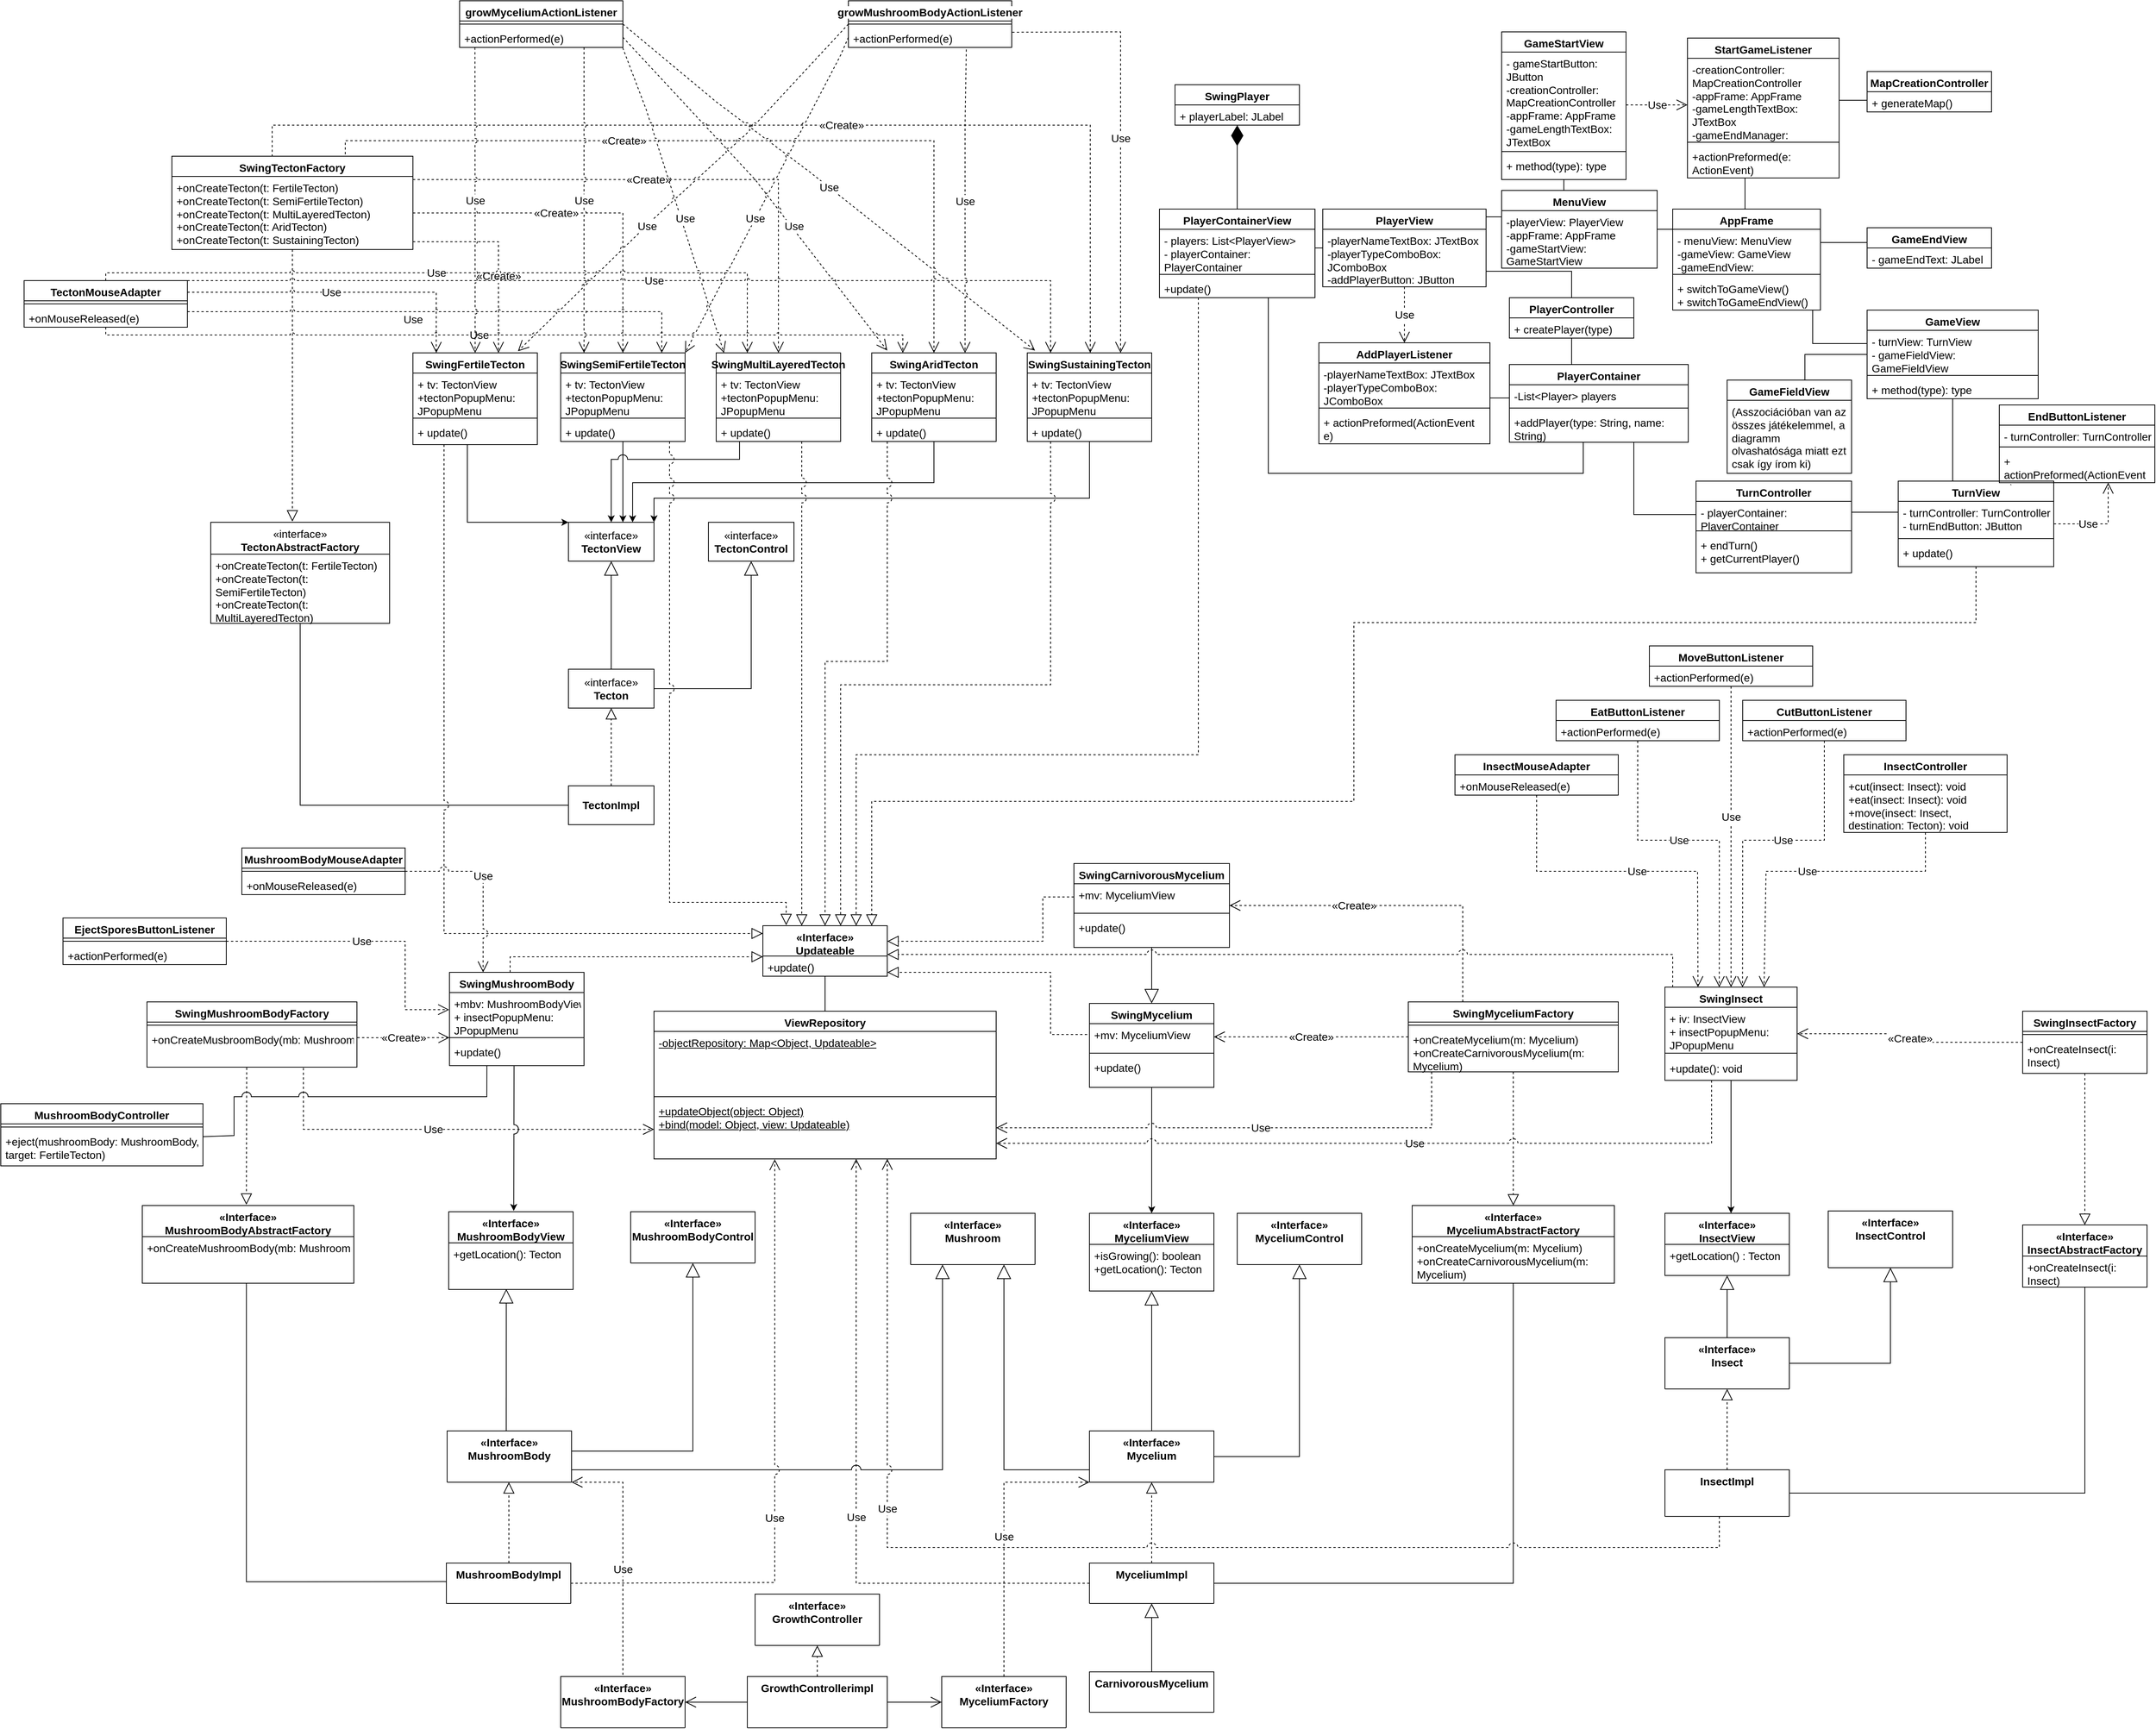 <mxfile version="26.2.14" pages="5">
  <diagram id="V_B-AGQ5eOYhwvlyV5KS" name="o.diagram">
    <mxGraphModel dx="3951" dy="1945" grid="1" gridSize="10" guides="1" tooltips="1" connect="1" arrows="1" fold="1" page="1" pageScale="1" pageWidth="827" pageHeight="1169" math="0" shadow="0">
      <root>
        <mxCell id="0" />
        <mxCell id="1" parent="0" />
        <mxCell id="eNTCFfMmkW2TzADXWoDG-1" value="&lt;span lang=&quot;en&quot; class=&quot;BxUVEf ILfuVd&quot;&gt;&lt;span class=&quot;hgKElc&quot;&gt;«Interface»&lt;/span&gt;&lt;/span&gt;&lt;div&gt;InsectView&lt;/div&gt;" style="swimlane;fontStyle=1;align=center;verticalAlign=top;childLayout=stackLayout;horizontal=1;startSize=40;horizontalStack=0;resizeParent=1;resizeParentMax=0;resizeLast=0;collapsible=1;marginBottom=0;whiteSpace=wrap;html=1;fontSize=14;" vertex="1" parent="1">
          <mxGeometry x="170" y="480" width="160" height="80" as="geometry" />
        </mxCell>
        <mxCell id="eNTCFfMmkW2TzADXWoDG-2" value="+getLocation() : Tecton" style="text;strokeColor=none;fillColor=none;align=left;verticalAlign=top;spacingLeft=4;spacingRight=4;overflow=hidden;rotatable=0;points=[[0,0.5],[1,0.5]];portConstraint=eastwest;whiteSpace=wrap;html=1;fontSize=14;" vertex="1" parent="eNTCFfMmkW2TzADXWoDG-1">
          <mxGeometry y="40" width="160" height="40" as="geometry" />
        </mxCell>
        <mxCell id="eNTCFfMmkW2TzADXWoDG-3" value="SwingInsect" style="swimlane;fontStyle=1;align=center;verticalAlign=top;childLayout=stackLayout;horizontal=1;startSize=26;horizontalStack=0;resizeParent=1;resizeParentMax=0;resizeLast=0;collapsible=1;marginBottom=0;whiteSpace=wrap;html=1;fontSize=14;" vertex="1" parent="1">
          <mxGeometry x="170" y="189" width="170" height="120" as="geometry" />
        </mxCell>
        <mxCell id="eNTCFfMmkW2TzADXWoDG-4" value="&lt;div&gt;+ iv: InsectView&lt;/div&gt;&lt;div&gt;+ insectPopupMenu:&lt;/div&gt;&lt;div&gt;JPopupMenu&lt;/div&gt;" style="text;strokeColor=none;fillColor=none;align=left;verticalAlign=top;spacingLeft=4;spacingRight=4;overflow=hidden;rotatable=0;points=[[0,0.5],[1,0.5]];portConstraint=eastwest;whiteSpace=wrap;html=1;fontSize=14;" vertex="1" parent="eNTCFfMmkW2TzADXWoDG-3">
          <mxGeometry y="26" width="170" height="54" as="geometry" />
        </mxCell>
        <mxCell id="eNTCFfMmkW2TzADXWoDG-5" value="" style="line;strokeWidth=1;fillColor=none;align=left;verticalAlign=middle;spacingTop=-1;spacingLeft=3;spacingRight=3;rotatable=0;labelPosition=right;points=[];portConstraint=eastwest;strokeColor=inherit;fontSize=14;" vertex="1" parent="eNTCFfMmkW2TzADXWoDG-3">
          <mxGeometry y="80" width="170" height="10" as="geometry" />
        </mxCell>
        <mxCell id="eNTCFfMmkW2TzADXWoDG-6" value="&lt;div&gt;&lt;div&gt;&lt;span style=&quot;background-color: transparent; color: light-dark(rgb(0, 0, 0), rgb(255, 255, 255));&quot;&gt;+update(): void&lt;/span&gt;&lt;/div&gt;&lt;/div&gt;&lt;div&gt;&lt;br&gt;&lt;/div&gt;" style="text;strokeColor=none;fillColor=none;align=left;verticalAlign=top;spacingLeft=4;spacingRight=4;overflow=hidden;rotatable=0;points=[[0,0.5],[1,0.5]];portConstraint=eastwest;whiteSpace=wrap;html=1;fontSize=14;" vertex="1" parent="eNTCFfMmkW2TzADXWoDG-3">
          <mxGeometry y="90" width="170" height="30" as="geometry" />
        </mxCell>
        <mxCell id="eNTCFfMmkW2TzADXWoDG-7" value="&lt;span lang=&quot;en&quot; class=&quot;BxUVEf ILfuVd&quot;&gt;&lt;span class=&quot;hgKElc&quot;&gt;«Interface»&lt;/span&gt;&lt;/span&gt;&lt;div&gt;InsectAbstractFactory&lt;/div&gt;" style="swimlane;fontStyle=1;align=center;verticalAlign=top;childLayout=stackLayout;horizontal=1;startSize=40;horizontalStack=0;resizeParent=1;resizeParentMax=0;resizeLast=0;collapsible=1;marginBottom=0;whiteSpace=wrap;html=1;fontSize=14;" vertex="1" parent="1">
          <mxGeometry x="630" y="495" width="160" height="80" as="geometry" />
        </mxCell>
        <mxCell id="eNTCFfMmkW2TzADXWoDG-8" value="+onCreateInsect(i: Insect)" style="text;strokeColor=none;fillColor=none;align=left;verticalAlign=top;spacingLeft=4;spacingRight=4;overflow=hidden;rotatable=0;points=[[0,0.5],[1,0.5]];portConstraint=eastwest;whiteSpace=wrap;html=1;fontSize=14;" vertex="1" parent="eNTCFfMmkW2TzADXWoDG-7">
          <mxGeometry y="40" width="160" height="40" as="geometry" />
        </mxCell>
        <mxCell id="eNTCFfMmkW2TzADXWoDG-9" value="SwingInsectFactory" style="swimlane;fontStyle=1;align=center;verticalAlign=top;childLayout=stackLayout;horizontal=1;startSize=26;horizontalStack=0;resizeParent=1;resizeParentMax=0;resizeLast=0;collapsible=1;marginBottom=0;whiteSpace=wrap;html=1;fontSize=14;" vertex="1" parent="1">
          <mxGeometry x="630" y="220" width="160" height="80" as="geometry" />
        </mxCell>
        <mxCell id="eNTCFfMmkW2TzADXWoDG-10" value="" style="line;strokeWidth=1;fillColor=none;align=left;verticalAlign=middle;spacingTop=-1;spacingLeft=3;spacingRight=3;rotatable=0;labelPosition=right;points=[];portConstraint=eastwest;strokeColor=inherit;fontSize=14;" vertex="1" parent="eNTCFfMmkW2TzADXWoDG-9">
          <mxGeometry y="26" width="160" height="8" as="geometry" />
        </mxCell>
        <mxCell id="eNTCFfMmkW2TzADXWoDG-11" value="+onCreateInsect(i: Insect)" style="text;strokeColor=none;fillColor=none;align=left;verticalAlign=top;spacingLeft=4;spacingRight=4;overflow=hidden;rotatable=0;points=[[0,0.5],[1,0.5]];portConstraint=eastwest;whiteSpace=wrap;html=1;fontSize=14;" vertex="1" parent="eNTCFfMmkW2TzADXWoDG-9">
          <mxGeometry y="34" width="160" height="46" as="geometry" />
        </mxCell>
        <mxCell id="eNTCFfMmkW2TzADXWoDG-12" value="" style="endArrow=block;dashed=1;endFill=0;endSize=12;html=1;rounded=0;fontSize=14;" edge="1" parent="1" source="eNTCFfMmkW2TzADXWoDG-9" target="eNTCFfMmkW2TzADXWoDG-7">
          <mxGeometry width="160" relative="1" as="geometry">
            <mxPoint x="330" y="380" as="sourcePoint" />
            <mxPoint x="490" y="380" as="targetPoint" />
          </mxGeometry>
        </mxCell>
        <mxCell id="eNTCFfMmkW2TzADXWoDG-13" value="" style="endArrow=classic;html=1;edgeStyle=orthogonalEdgeStyle;rounded=0;startArrow=none;startFill=0;endFill=1;fontSize=14;" edge="1" parent="1" source="eNTCFfMmkW2TzADXWoDG-3" target="eNTCFfMmkW2TzADXWoDG-1">
          <mxGeometry relative="1" as="geometry">
            <mxPoint x="330" y="380" as="sourcePoint" />
            <mxPoint x="490" y="380" as="targetPoint" />
            <Array as="points">
              <mxPoint x="255" y="440" />
              <mxPoint x="255" y="440" />
            </Array>
          </mxGeometry>
        </mxCell>
        <mxCell id="eNTCFfMmkW2TzADXWoDG-14" value="&lt;span lang=&quot;en&quot; class=&quot;BxUVEf ILfuVd&quot;&gt;&lt;span class=&quot;hgKElc&quot;&gt;«Create»&lt;/span&gt;&lt;/span&gt;" style="endArrow=open;endSize=12;dashed=1;html=1;rounded=0;edgeStyle=orthogonalEdgeStyle;fontSize=14;" edge="1" parent="1" source="eNTCFfMmkW2TzADXWoDG-9" target="eNTCFfMmkW2TzADXWoDG-3">
          <mxGeometry width="160" relative="1" as="geometry">
            <mxPoint x="330" y="380" as="sourcePoint" />
            <mxPoint x="490" y="380" as="targetPoint" />
            <Array as="points" />
          </mxGeometry>
        </mxCell>
        <mxCell id="eNTCFfMmkW2TzADXWoDG-15" value="&lt;span lang=&quot;en&quot; class=&quot;BxUVEf ILfuVd&quot;&gt;&lt;span class=&quot;hgKElc&quot;&gt;«Interface»&lt;/span&gt;&lt;/span&gt;&lt;div&gt;Insect&lt;/div&gt;" style="swimlane;fontStyle=1;align=center;verticalAlign=top;childLayout=stackLayout;horizontal=1;startSize=66;horizontalStack=0;resizeParent=1;resizeParentMax=0;resizeLast=0;collapsible=1;marginBottom=0;whiteSpace=wrap;html=1;fontSize=14;" vertex="1" parent="1">
          <mxGeometry x="170" y="640" width="160" height="66" as="geometry" />
        </mxCell>
        <mxCell id="eNTCFfMmkW2TzADXWoDG-16" value="" style="endArrow=block;endSize=16;endFill=0;html=1;rounded=0;fontSize=14;" edge="1" parent="1" source="eNTCFfMmkW2TzADXWoDG-15" target="eNTCFfMmkW2TzADXWoDG-1">
          <mxGeometry width="160" relative="1" as="geometry">
            <mxPoint x="330" y="560" as="sourcePoint" />
            <mxPoint x="490" y="560" as="targetPoint" />
          </mxGeometry>
        </mxCell>
        <mxCell id="eNTCFfMmkW2TzADXWoDG-17" value="" style="endArrow=none;html=1;edgeStyle=orthogonalEdgeStyle;rounded=0;fontSize=14;" edge="1" parent="1" source="eNTCFfMmkW2TzADXWoDG-18" target="eNTCFfMmkW2TzADXWoDG-7">
          <mxGeometry relative="1" as="geometry">
            <mxPoint x="330" y="700" as="sourcePoint" />
            <mxPoint x="490" y="700" as="targetPoint" />
            <Array as="points">
              <mxPoint x="710" y="840" />
            </Array>
          </mxGeometry>
        </mxCell>
        <mxCell id="eNTCFfMmkW2TzADXWoDG-18" value="InsectImpl" style="swimlane;fontStyle=1;align=center;verticalAlign=top;childLayout=stackLayout;horizontal=1;startSize=60;horizontalStack=0;resizeParent=1;resizeParentMax=0;resizeLast=0;collapsible=1;marginBottom=0;whiteSpace=wrap;html=1;fontSize=14;" vertex="1" parent="1">
          <mxGeometry x="170" y="810" width="160" height="60" as="geometry" />
        </mxCell>
        <mxCell id="eNTCFfMmkW2TzADXWoDG-19" value="" style="endArrow=block;dashed=1;endFill=0;endSize=12;html=1;rounded=0;fontSize=14;" edge="1" parent="1" source="eNTCFfMmkW2TzADXWoDG-18" target="eNTCFfMmkW2TzADXWoDG-15">
          <mxGeometry width="160" relative="1" as="geometry">
            <mxPoint x="570" y="306" as="sourcePoint" />
            <mxPoint x="570" y="507" as="targetPoint" />
          </mxGeometry>
        </mxCell>
        <mxCell id="eNTCFfMmkW2TzADXWoDG-20" value="&lt;span lang=&quot;en&quot; class=&quot;BxUVEf ILfuVd&quot;&gt;&lt;span class=&quot;hgKElc&quot;&gt;«Interface»&lt;/span&gt;&lt;/span&gt;&lt;div&gt;MyceliumView&lt;/div&gt;" style="swimlane;fontStyle=1;align=center;verticalAlign=top;childLayout=stackLayout;horizontal=1;startSize=40;horizontalStack=0;resizeParent=1;resizeParentMax=0;resizeLast=0;collapsible=1;marginBottom=0;whiteSpace=wrap;html=1;fontSize=14;" vertex="1" parent="1">
          <mxGeometry x="-570" y="480" width="160" height="100" as="geometry" />
        </mxCell>
        <mxCell id="eNTCFfMmkW2TzADXWoDG-21" value="+isGrowing(): boolean&lt;div&gt;+getLocation(): Tecton&lt;/div&gt;" style="text;strokeColor=none;fillColor=none;align=left;verticalAlign=top;spacingLeft=4;spacingRight=4;overflow=hidden;rotatable=0;points=[[0,0.5],[1,0.5]];portConstraint=eastwest;whiteSpace=wrap;html=1;fontSize=14;" vertex="1" parent="eNTCFfMmkW2TzADXWoDG-20">
          <mxGeometry y="40" width="160" height="60" as="geometry" />
        </mxCell>
        <mxCell id="eNTCFfMmkW2TzADXWoDG-22" value="SwingMycelium" style="swimlane;fontStyle=1;align=center;verticalAlign=top;childLayout=stackLayout;horizontal=1;startSize=26;horizontalStack=0;resizeParent=1;resizeParentMax=0;resizeLast=0;collapsible=1;marginBottom=0;whiteSpace=wrap;html=1;fontSize=14;" vertex="1" parent="1">
          <mxGeometry x="-570" y="210" width="160" height="108" as="geometry" />
        </mxCell>
        <mxCell id="eNTCFfMmkW2TzADXWoDG-23" value="&lt;div&gt;+mv: MyceliumView&lt;/div&gt;" style="text;strokeColor=none;fillColor=none;align=left;verticalAlign=top;spacingLeft=4;spacingRight=4;overflow=hidden;rotatable=0;points=[[0,0.5],[1,0.5]];portConstraint=eastwest;whiteSpace=wrap;html=1;fontSize=14;" vertex="1" parent="eNTCFfMmkW2TzADXWoDG-22">
          <mxGeometry y="26" width="160" height="34" as="geometry" />
        </mxCell>
        <mxCell id="eNTCFfMmkW2TzADXWoDG-24" value="" style="line;strokeWidth=1;fillColor=none;align=left;verticalAlign=middle;spacingTop=-1;spacingLeft=3;spacingRight=3;rotatable=0;labelPosition=right;points=[];portConstraint=eastwest;strokeColor=inherit;fontSize=14;" vertex="1" parent="eNTCFfMmkW2TzADXWoDG-22">
          <mxGeometry y="60" width="160" height="8" as="geometry" />
        </mxCell>
        <mxCell id="eNTCFfMmkW2TzADXWoDG-25" value="+update()" style="text;strokeColor=none;fillColor=none;align=left;verticalAlign=top;spacingLeft=4;spacingRight=4;overflow=hidden;rotatable=0;points=[[0,0.5],[1,0.5]];portConstraint=eastwest;whiteSpace=wrap;html=1;fontSize=14;" vertex="1" parent="eNTCFfMmkW2TzADXWoDG-22">
          <mxGeometry y="68" width="160" height="40" as="geometry" />
        </mxCell>
        <mxCell id="eNTCFfMmkW2TzADXWoDG-26" value="&lt;span lang=&quot;en&quot; class=&quot;BxUVEf ILfuVd&quot;&gt;&lt;span class=&quot;hgKElc&quot;&gt;«Interface»&lt;/span&gt;&lt;/span&gt;&lt;div&gt;Mycelium&lt;span style=&quot;background-color: transparent; color: light-dark(rgb(0, 0, 0), rgb(255, 255, 255));&quot;&gt;Abstract&lt;/span&gt;&lt;span style=&quot;background-color: transparent; color: light-dark(rgb(0, 0, 0), rgb(255, 255, 255));&quot;&gt;Factory&lt;/span&gt;&lt;/div&gt;" style="swimlane;fontStyle=1;align=center;verticalAlign=top;childLayout=stackLayout;horizontal=1;startSize=40;horizontalStack=0;resizeParent=1;resizeParentMax=0;resizeLast=0;collapsible=1;marginBottom=0;whiteSpace=wrap;html=1;fontSize=14;" vertex="1" parent="1">
          <mxGeometry x="-155" y="470" width="260" height="100" as="geometry" />
        </mxCell>
        <mxCell id="eNTCFfMmkW2TzADXWoDG-27" value="&lt;div&gt;+onCreateMycelium(m: Mycelium)&lt;/div&gt;&lt;div&gt;+onCreateCarnivorousMycelium(m: Mycelium)&lt;/div&gt;" style="text;strokeColor=none;fillColor=none;align=left;verticalAlign=top;spacingLeft=4;spacingRight=4;overflow=hidden;rotatable=0;points=[[0,0.5],[1,0.5]];portConstraint=eastwest;whiteSpace=wrap;html=1;fontSize=14;" vertex="1" parent="eNTCFfMmkW2TzADXWoDG-26">
          <mxGeometry y="40" width="260" height="60" as="geometry" />
        </mxCell>
        <mxCell id="eNTCFfMmkW2TzADXWoDG-28" value="SwingMyceliumFactory" style="swimlane;fontStyle=1;align=center;verticalAlign=top;childLayout=stackLayout;horizontal=1;startSize=26;horizontalStack=0;resizeParent=1;resizeParentMax=0;resizeLast=0;collapsible=1;marginBottom=0;whiteSpace=wrap;html=1;fontSize=14;" vertex="1" parent="1">
          <mxGeometry x="-160" y="208" width="270" height="90" as="geometry" />
        </mxCell>
        <mxCell id="eNTCFfMmkW2TzADXWoDG-29" value="" style="line;strokeWidth=1;fillColor=none;align=left;verticalAlign=middle;spacingTop=-1;spacingLeft=3;spacingRight=3;rotatable=0;labelPosition=right;points=[];portConstraint=eastwest;strokeColor=inherit;fontSize=14;" vertex="1" parent="eNTCFfMmkW2TzADXWoDG-28">
          <mxGeometry y="26" width="270" height="8" as="geometry" />
        </mxCell>
        <mxCell id="eNTCFfMmkW2TzADXWoDG-30" value="&lt;div&gt;+onCreateMycelium(m: Mycelium)&lt;div&gt;+onCreateCarnivorousMycelium(m: Mycelium)&lt;/div&gt;&lt;/div&gt;" style="text;strokeColor=none;fillColor=none;align=left;verticalAlign=top;spacingLeft=4;spacingRight=4;overflow=hidden;rotatable=0;points=[[0,0.5],[1,0.5]];portConstraint=eastwest;whiteSpace=wrap;html=1;fontSize=14;" vertex="1" parent="eNTCFfMmkW2TzADXWoDG-28">
          <mxGeometry y="34" width="270" height="56" as="geometry" />
        </mxCell>
        <mxCell id="eNTCFfMmkW2TzADXWoDG-31" value="" style="endArrow=block;dashed=1;endFill=0;endSize=12;html=1;rounded=0;fontSize=14;" edge="1" parent="1" source="eNTCFfMmkW2TzADXWoDG-28" target="eNTCFfMmkW2TzADXWoDG-26">
          <mxGeometry width="160" relative="1" as="geometry">
            <mxPoint x="-340" y="380" as="sourcePoint" />
            <mxPoint x="-180" y="380" as="targetPoint" />
          </mxGeometry>
        </mxCell>
        <mxCell id="eNTCFfMmkW2TzADXWoDG-32" value="" style="endArrow=classic;html=1;edgeStyle=orthogonalEdgeStyle;rounded=0;startArrow=none;startFill=0;endFill=1;fontSize=14;" edge="1" parent="1" source="eNTCFfMmkW2TzADXWoDG-22" target="eNTCFfMmkW2TzADXWoDG-20">
          <mxGeometry relative="1" as="geometry">
            <mxPoint x="-340" y="380" as="sourcePoint" />
            <mxPoint x="-180" y="380" as="targetPoint" />
          </mxGeometry>
        </mxCell>
        <mxCell id="eNTCFfMmkW2TzADXWoDG-33" value="&lt;span lang=&quot;en&quot; class=&quot;BxUVEf ILfuVd&quot;&gt;&lt;span class=&quot;hgKElc&quot;&gt;«Create»&lt;/span&gt;&lt;/span&gt;" style="endArrow=open;endSize=12;dashed=1;html=1;rounded=0;edgeStyle=orthogonalEdgeStyle;fontSize=14;" edge="1" parent="1" source="eNTCFfMmkW2TzADXWoDG-28" target="eNTCFfMmkW2TzADXWoDG-22">
          <mxGeometry width="160" relative="1" as="geometry">
            <mxPoint x="-340" y="380" as="sourcePoint" />
            <mxPoint x="-180" y="380" as="targetPoint" />
            <Array as="points">
              <mxPoint x="-300" y="253" />
              <mxPoint x="-300" y="253" />
            </Array>
          </mxGeometry>
        </mxCell>
        <mxCell id="eNTCFfMmkW2TzADXWoDG-34" value="&lt;span lang=&quot;en&quot; class=&quot;BxUVEf ILfuVd&quot;&gt;&lt;span class=&quot;hgKElc&quot;&gt;«Interface»&lt;/span&gt;&lt;/span&gt;&lt;div&gt;Mycelium&lt;/div&gt;" style="swimlane;fontStyle=1;align=center;verticalAlign=top;childLayout=stackLayout;horizontal=1;startSize=66;horizontalStack=0;resizeParent=1;resizeParentMax=0;resizeLast=0;collapsible=1;marginBottom=0;whiteSpace=wrap;html=1;fontSize=14;" vertex="1" parent="1">
          <mxGeometry x="-570" y="760" width="160" height="66" as="geometry" />
        </mxCell>
        <mxCell id="eNTCFfMmkW2TzADXWoDG-35" value="" style="endArrow=block;endSize=16;endFill=0;html=1;rounded=0;fontSize=14;" edge="1" parent="1" source="eNTCFfMmkW2TzADXWoDG-34" target="eNTCFfMmkW2TzADXWoDG-20">
          <mxGeometry width="160" relative="1" as="geometry">
            <mxPoint x="-340" y="560" as="sourcePoint" />
            <mxPoint x="-180" y="560" as="targetPoint" />
          </mxGeometry>
        </mxCell>
        <mxCell id="eNTCFfMmkW2TzADXWoDG-36" value="" style="endArrow=none;html=1;edgeStyle=orthogonalEdgeStyle;rounded=0;exitX=1;exitY=0.5;exitDx=0;exitDy=0;fontSize=14;" edge="1" parent="1" source="eNTCFfMmkW2TzADXWoDG-37" target="eNTCFfMmkW2TzADXWoDG-26">
          <mxGeometry relative="1" as="geometry">
            <mxPoint x="-340" y="700" as="sourcePoint" />
            <mxPoint x="-80" y="630" as="targetPoint" />
            <Array as="points">
              <mxPoint x="-25" y="956" />
            </Array>
          </mxGeometry>
        </mxCell>
        <mxCell id="eNTCFfMmkW2TzADXWoDG-37" value="MyceliumImpl" style="swimlane;fontStyle=1;align=center;verticalAlign=top;childLayout=stackLayout;horizontal=1;startSize=52;horizontalStack=0;resizeParent=1;resizeParentMax=0;resizeLast=0;collapsible=1;marginBottom=0;whiteSpace=wrap;html=1;fontSize=14;" vertex="1" parent="1">
          <mxGeometry x="-570" y="930" width="160" height="52" as="geometry" />
        </mxCell>
        <mxCell id="eNTCFfMmkW2TzADXWoDG-38" value="" style="endArrow=block;dashed=1;endFill=0;endSize=12;html=1;rounded=0;fontSize=14;" edge="1" parent="1" source="eNTCFfMmkW2TzADXWoDG-37" target="eNTCFfMmkW2TzADXWoDG-34">
          <mxGeometry width="160" relative="1" as="geometry">
            <mxPoint x="-100" y="306" as="sourcePoint" />
            <mxPoint x="-100" y="507" as="targetPoint" />
          </mxGeometry>
        </mxCell>
        <mxCell id="eNTCFfMmkW2TzADXWoDG-39" value="&lt;span lang=&quot;en&quot; class=&quot;BxUVEf ILfuVd&quot;&gt;&lt;span class=&quot;hgKElc&quot;&gt;«Interface»&lt;/span&gt;&lt;/span&gt;&lt;div&gt;MyceliumControl&lt;/div&gt;" style="swimlane;fontStyle=1;align=center;verticalAlign=top;childLayout=stackLayout;horizontal=1;startSize=66;horizontalStack=0;resizeParent=1;resizeParentMax=0;resizeLast=0;collapsible=1;marginBottom=0;whiteSpace=wrap;html=1;fontSize=14;" vertex="1" parent="1">
          <mxGeometry x="-380" y="480" width="160" height="66" as="geometry" />
        </mxCell>
        <mxCell id="eNTCFfMmkW2TzADXWoDG-40" value="" style="endArrow=block;endSize=16;endFill=0;html=1;rounded=0;entryX=0.5;entryY=1;entryDx=0;entryDy=0;exitX=1;exitY=0.5;exitDx=0;exitDy=0;edgeStyle=orthogonalEdgeStyle;fontSize=14;" edge="1" parent="1" source="eNTCFfMmkW2TzADXWoDG-34" target="eNTCFfMmkW2TzADXWoDG-39">
          <mxGeometry width="160" relative="1" as="geometry">
            <mxPoint x="-640" y="680" as="sourcePoint" />
            <mxPoint x="-640" y="590" as="targetPoint" />
            <Array as="points">
              <mxPoint x="-300" y="793" />
            </Array>
          </mxGeometry>
        </mxCell>
        <mxCell id="eNTCFfMmkW2TzADXWoDG-41" value="" style="endArrow=block;endSize=16;endFill=0;html=1;rounded=0;entryX=0.5;entryY=1;entryDx=0;entryDy=0;exitX=0.5;exitY=0;exitDx=0;exitDy=0;fontSize=14;" edge="1" parent="1" source="eNTCFfMmkW2TzADXWoDG-42" target="eNTCFfMmkW2TzADXWoDG-37">
          <mxGeometry width="160" relative="1" as="geometry">
            <mxPoint x="-250" y="1060" as="sourcePoint" />
            <mxPoint x="-340" y="1010" as="targetPoint" />
          </mxGeometry>
        </mxCell>
        <mxCell id="eNTCFfMmkW2TzADXWoDG-42" value="CarnivorousMycelium" style="swimlane;fontStyle=1;align=center;verticalAlign=top;childLayout=stackLayout;horizontal=1;startSize=52;horizontalStack=0;resizeParent=1;resizeParentMax=0;resizeLast=0;collapsible=1;marginBottom=0;whiteSpace=wrap;html=1;fontSize=14;" vertex="1" parent="1">
          <mxGeometry x="-570" y="1070" width="160" height="52" as="geometry" />
        </mxCell>
        <mxCell id="eNTCFfMmkW2TzADXWoDG-43" value="&lt;span lang=&quot;en&quot; class=&quot;BxUVEf ILfuVd&quot;&gt;&lt;span class=&quot;hgKElc&quot;&gt;«Interface»&lt;/span&gt;&lt;/span&gt;&lt;div&gt;Mushroom&lt;/div&gt;" style="swimlane;fontStyle=1;align=center;verticalAlign=top;childLayout=stackLayout;horizontal=1;startSize=66;horizontalStack=0;resizeParent=1;resizeParentMax=0;resizeLast=0;collapsible=1;marginBottom=0;whiteSpace=wrap;html=1;fontSize=14;" vertex="1" parent="1">
          <mxGeometry x="-800" y="480" width="160" height="66" as="geometry" />
        </mxCell>
        <mxCell id="eNTCFfMmkW2TzADXWoDG-44" value="" style="endArrow=block;endSize=16;endFill=0;html=1;rounded=0;entryX=0.5;entryY=1;entryDx=0;entryDy=0;edgeStyle=orthogonalEdgeStyle;fontSize=14;" edge="1" parent="1">
          <mxGeometry width="160" relative="1" as="geometry">
            <mxPoint x="-570" y="810" as="sourcePoint" />
            <mxPoint x="-680" y="546" as="targetPoint" />
            <Array as="points">
              <mxPoint x="-570" y="810" />
              <mxPoint x="-680" y="810" />
            </Array>
          </mxGeometry>
        </mxCell>
        <mxCell id="eNTCFfMmkW2TzADXWoDG-45" value="SwingCarnivorousMycelium" style="swimlane;fontStyle=1;align=center;verticalAlign=top;childLayout=stackLayout;horizontal=1;startSize=26;horizontalStack=0;resizeParent=1;resizeParentMax=0;resizeLast=0;collapsible=1;marginBottom=0;whiteSpace=wrap;html=1;fontSize=14;" vertex="1" parent="1">
          <mxGeometry x="-590" y="30" width="200" height="108" as="geometry" />
        </mxCell>
        <mxCell id="eNTCFfMmkW2TzADXWoDG-46" value="&lt;div&gt;+mv: MyceliumView&lt;/div&gt;" style="text;strokeColor=none;fillColor=none;align=left;verticalAlign=top;spacingLeft=4;spacingRight=4;overflow=hidden;rotatable=0;points=[[0,0.5],[1,0.5]];portConstraint=eastwest;whiteSpace=wrap;html=1;fontSize=14;" vertex="1" parent="eNTCFfMmkW2TzADXWoDG-45">
          <mxGeometry y="26" width="200" height="34" as="geometry" />
        </mxCell>
        <mxCell id="eNTCFfMmkW2TzADXWoDG-47" value="" style="line;strokeWidth=1;fillColor=none;align=left;verticalAlign=middle;spacingTop=-1;spacingLeft=3;spacingRight=3;rotatable=0;labelPosition=right;points=[];portConstraint=eastwest;strokeColor=inherit;fontSize=14;" vertex="1" parent="eNTCFfMmkW2TzADXWoDG-45">
          <mxGeometry y="60" width="200" height="8" as="geometry" />
        </mxCell>
        <mxCell id="eNTCFfMmkW2TzADXWoDG-48" value="+update()" style="text;strokeColor=none;fillColor=none;align=left;verticalAlign=top;spacingLeft=4;spacingRight=4;overflow=hidden;rotatable=0;points=[[0,0.5],[1,0.5]];portConstraint=eastwest;whiteSpace=wrap;html=1;fontSize=14;" vertex="1" parent="eNTCFfMmkW2TzADXWoDG-45">
          <mxGeometry y="68" width="200" height="40" as="geometry" />
        </mxCell>
        <mxCell id="eNTCFfMmkW2TzADXWoDG-49" value="" style="endArrow=block;endSize=16;endFill=0;html=1;rounded=0;fontSize=14;" edge="1" parent="1" source="eNTCFfMmkW2TzADXWoDG-45" target="eNTCFfMmkW2TzADXWoDG-22">
          <mxGeometry width="160" relative="1" as="geometry">
            <mxPoint x="-260" y="420" as="sourcePoint" />
            <mxPoint x="-100" y="420" as="targetPoint" />
          </mxGeometry>
        </mxCell>
        <mxCell id="eNTCFfMmkW2TzADXWoDG-50" value="&lt;span lang=&quot;en&quot; class=&quot;BxUVEf ILfuVd&quot;&gt;&lt;span class=&quot;hgKElc&quot;&gt;«Create»&lt;/span&gt;&lt;/span&gt;" style="endArrow=open;endSize=12;dashed=1;html=1;rounded=0;edgeStyle=orthogonalEdgeStyle;fontSize=14;" edge="1" parent="1" source="eNTCFfMmkW2TzADXWoDG-28" target="eNTCFfMmkW2TzADXWoDG-45">
          <mxGeometry x="0.25" width="160" relative="1" as="geometry">
            <mxPoint x="-160" y="110" as="sourcePoint" />
            <mxPoint x="-380" y="110" as="targetPoint" />
            <Array as="points">
              <mxPoint x="-90" y="84" />
            </Array>
            <mxPoint x="1" as="offset" />
          </mxGeometry>
        </mxCell>
        <mxCell id="eNTCFfMmkW2TzADXWoDG-51" value="ViewRepository" style="swimlane;fontStyle=1;align=center;verticalAlign=top;childLayout=stackLayout;horizontal=1;startSize=26;horizontalStack=0;resizeParent=1;resizeParentMax=0;resizeLast=0;collapsible=1;marginBottom=0;whiteSpace=wrap;html=1;fontSize=14;" vertex="1" parent="1">
          <mxGeometry x="-1130" y="220" width="440" height="190" as="geometry" />
        </mxCell>
        <mxCell id="eNTCFfMmkW2TzADXWoDG-52" value="&lt;u&gt;-objectRepository: Map&amp;lt;Object, Updateable&amp;gt;&lt;/u&gt;" style="text;strokeColor=none;fillColor=none;align=left;verticalAlign=top;spacingLeft=4;spacingRight=4;overflow=hidden;rotatable=0;points=[[0,0.5],[1,0.5]];portConstraint=eastwest;whiteSpace=wrap;html=1;fontSize=14;" vertex="1" parent="eNTCFfMmkW2TzADXWoDG-51">
          <mxGeometry y="26" width="440" height="80" as="geometry" />
        </mxCell>
        <mxCell id="eNTCFfMmkW2TzADXWoDG-53" value="" style="line;strokeWidth=1;fillColor=none;align=left;verticalAlign=middle;spacingTop=-1;spacingLeft=3;spacingRight=3;rotatable=0;labelPosition=right;points=[];portConstraint=eastwest;strokeColor=inherit;fontSize=14;" vertex="1" parent="eNTCFfMmkW2TzADXWoDG-51">
          <mxGeometry y="106" width="440" height="8" as="geometry" />
        </mxCell>
        <mxCell id="eNTCFfMmkW2TzADXWoDG-54" value="&lt;div&gt;&lt;u&gt;+updateObject(object: Object)&lt;/u&gt;&lt;/div&gt;&lt;div&gt;&lt;u&gt;+bind(model: Object, view: Updateable)&lt;/u&gt;&lt;/div&gt;" style="text;strokeColor=none;fillColor=none;align=left;verticalAlign=top;spacingLeft=4;spacingRight=4;overflow=hidden;rotatable=0;points=[[0,0.5],[1,0.5]];portConstraint=eastwest;whiteSpace=wrap;html=1;fontSize=14;" vertex="1" parent="eNTCFfMmkW2TzADXWoDG-51">
          <mxGeometry y="114" width="440" height="76" as="geometry" />
        </mxCell>
        <mxCell id="eNTCFfMmkW2TzADXWoDG-55" value="Use" style="endArrow=open;endSize=12;dashed=1;html=1;rounded=0;edgeStyle=orthogonalEdgeStyle;jumpStyle=arc;jumpSize=11;fontSize=14;" edge="1" parent="1" source="eNTCFfMmkW2TzADXWoDG-37" target="eNTCFfMmkW2TzADXWoDG-51">
          <mxGeometry x="-0.09" width="160" relative="1" as="geometry">
            <mxPoint x="-770" y="520" as="sourcePoint" />
            <mxPoint x="-610" y="520" as="targetPoint" />
            <Array as="points">
              <mxPoint x="-870" y="956" />
            </Array>
            <mxPoint as="offset" />
          </mxGeometry>
        </mxCell>
        <mxCell id="eNTCFfMmkW2TzADXWoDG-56" value="Use" style="endArrow=open;endSize=12;dashed=1;html=1;rounded=0;edgeStyle=orthogonalEdgeStyle;jumpStyle=arc;jumpSize=12;fontSize=14;" edge="1" parent="1" source="eNTCFfMmkW2TzADXWoDG-28" target="eNTCFfMmkW2TzADXWoDG-51">
          <mxGeometry x="-0.074" width="160" relative="1" as="geometry">
            <mxPoint x="-380" y="570" as="sourcePoint" />
            <mxPoint x="-830" y="44" as="targetPoint" />
            <Array as="points">
              <mxPoint x="-130" y="370" />
            </Array>
            <mxPoint as="offset" />
          </mxGeometry>
        </mxCell>
        <mxCell id="eNTCFfMmkW2TzADXWoDG-57" value="&lt;span lang=&quot;en&quot; class=&quot;BxUVEf ILfuVd&quot;&gt;&lt;span class=&quot;hgKElc&quot;&gt;«Interface»&lt;/span&gt;&lt;/span&gt;&lt;div&gt;MushroomBody&lt;/div&gt;" style="swimlane;fontStyle=1;align=center;verticalAlign=top;childLayout=stackLayout;horizontal=1;startSize=66;horizontalStack=0;resizeParent=1;resizeParentMax=0;resizeLast=0;collapsible=1;marginBottom=0;whiteSpace=wrap;html=1;fontSize=14;" vertex="1" parent="1">
          <mxGeometry x="-1396" y="760" width="160" height="66" as="geometry" />
        </mxCell>
        <mxCell id="eNTCFfMmkW2TzADXWoDG-58" value="" style="endArrow=block;endSize=16;endFill=0;html=1;rounded=0;edgeStyle=orthogonalEdgeStyle;entryX=0.25;entryY=1;entryDx=0;entryDy=0;jumpStyle=arc;jumpSize=12;fontSize=14;" edge="1" parent="eNTCFfMmkW2TzADXWoDG-57">
          <mxGeometry width="160" relative="1" as="geometry">
            <mxPoint x="160" y="48" as="sourcePoint" />
            <mxPoint x="637" y="-214" as="targetPoint" />
            <Array as="points">
              <mxPoint x="160" y="50" />
              <mxPoint x="637" y="50" />
            </Array>
          </mxGeometry>
        </mxCell>
        <mxCell id="eNTCFfMmkW2TzADXWoDG-59" value="&lt;span lang=&quot;en&quot; class=&quot;BxUVEf ILfuVd&quot;&gt;&lt;span class=&quot;hgKElc&quot;&gt;«Interface»&lt;br&gt;&lt;/span&gt;&lt;/span&gt;&lt;div&gt;&lt;span style=&quot;background-color: transparent; color: light-dark(rgb(0, 0, 0), rgb(255, 255, 255));&quot;&gt;MushroomBody&lt;/span&gt;View&lt;/div&gt;" style="swimlane;fontStyle=1;align=center;verticalAlign=top;childLayout=stackLayout;horizontal=1;startSize=40;horizontalStack=0;resizeParent=1;resizeParentMax=0;resizeLast=0;collapsible=1;marginBottom=0;whiteSpace=wrap;html=1;fontSize=14;" vertex="1" parent="1">
          <mxGeometry x="-1394" y="478" width="160" height="100" as="geometry" />
        </mxCell>
        <mxCell id="eNTCFfMmkW2TzADXWoDG-60" value="&lt;div&gt;+getLocation(): Tecton&lt;/div&gt;" style="text;strokeColor=none;fillColor=none;align=left;verticalAlign=top;spacingLeft=4;spacingRight=4;overflow=hidden;rotatable=0;points=[[0,0.5],[1,0.5]];portConstraint=eastwest;whiteSpace=wrap;html=1;fontSize=14;" vertex="1" parent="eNTCFfMmkW2TzADXWoDG-59">
          <mxGeometry y="40" width="160" height="60" as="geometry" />
        </mxCell>
        <mxCell id="eNTCFfMmkW2TzADXWoDG-61" value="&lt;span lang=&quot;en&quot; class=&quot;BxUVEf ILfuVd&quot;&gt;&lt;span class=&quot;hgKElc&quot;&gt;«Interface»&lt;/span&gt;&lt;/span&gt;&lt;div&gt;MushroomBodyControl&lt;/div&gt;" style="swimlane;fontStyle=1;align=center;verticalAlign=top;childLayout=stackLayout;horizontal=1;startSize=66;horizontalStack=0;resizeParent=1;resizeParentMax=0;resizeLast=0;collapsible=1;marginBottom=0;whiteSpace=wrap;html=1;fontSize=14;" vertex="1" parent="1">
          <mxGeometry x="-1160" y="478" width="160" height="66" as="geometry" />
        </mxCell>
        <mxCell id="eNTCFfMmkW2TzADXWoDG-62" value="" style="endArrow=block;endSize=16;endFill=0;html=1;rounded=0;edgeStyle=orthogonalEdgeStyle;entryX=0.5;entryY=1;entryDx=0;entryDy=0;fontSize=14;" edge="1" parent="1" target="eNTCFfMmkW2TzADXWoDG-61">
          <mxGeometry width="160" relative="1" as="geometry">
            <mxPoint x="-1236" y="786" as="sourcePoint" />
            <mxPoint x="-1080" y="550.0" as="targetPoint" />
            <Array as="points">
              <mxPoint x="-1080" y="786" />
            </Array>
          </mxGeometry>
        </mxCell>
        <mxCell id="eNTCFfMmkW2TzADXWoDG-63" value="MushroomBodyImpl" style="swimlane;fontStyle=1;align=center;verticalAlign=top;childLayout=stackLayout;horizontal=1;startSize=52;horizontalStack=0;resizeParent=1;resizeParentMax=0;resizeLast=0;collapsible=1;marginBottom=0;whiteSpace=wrap;html=1;fontSize=14;" vertex="1" parent="1">
          <mxGeometry x="-1397" y="930" width="160" height="52" as="geometry" />
        </mxCell>
        <mxCell id="eNTCFfMmkW2TzADXWoDG-64" value="" style="endArrow=block;dashed=1;endFill=0;endSize=12;html=1;rounded=0;fontSize=14;" edge="1" parent="1">
          <mxGeometry width="160" relative="1" as="geometry">
            <mxPoint x="-1316.62" y="930" as="sourcePoint" />
            <mxPoint x="-1316.62" y="826" as="targetPoint" />
          </mxGeometry>
        </mxCell>
        <mxCell id="eNTCFfMmkW2TzADXWoDG-65" value="Use" style="endArrow=open;endSize=12;dashed=1;html=1;rounded=0;edgeStyle=orthogonalEdgeStyle;exitX=1;exitY=0.5;exitDx=0;exitDy=0;jumpStyle=arc;jumpSize=12;entryX=0.353;entryY=1.006;entryDx=0;entryDy=0;entryPerimeter=0;fontSize=14;" edge="1" parent="1" source="eNTCFfMmkW2TzADXWoDG-63" target="eNTCFfMmkW2TzADXWoDG-54">
          <mxGeometry x="-0.143" width="160" relative="1" as="geometry">
            <mxPoint x="-674" y="955" as="sourcePoint" />
            <mxPoint x="-974" y="429" as="targetPoint" />
            <Array as="points">
              <mxPoint x="-1237" y="955" />
              <mxPoint x="-975" y="955" />
            </Array>
            <mxPoint as="offset" />
          </mxGeometry>
        </mxCell>
        <mxCell id="eNTCFfMmkW2TzADXWoDG-66" value="&lt;span lang=&quot;en&quot; class=&quot;BxUVEf ILfuVd&quot;&gt;&lt;span class=&quot;hgKElc&quot;&gt;«Interface»&lt;/span&gt;&lt;/span&gt;&lt;div&gt;&lt;span style=&quot;background-color: transparent; color: light-dark(rgb(0, 0, 0), rgb(255, 255, 255));&quot;&gt;MushroomBody&lt;/span&gt;&lt;span style=&quot;background-color: transparent; color: light-dark(rgb(0, 0, 0), rgb(255, 255, 255));&quot;&gt;Abstract&lt;/span&gt;&lt;span style=&quot;background-color: transparent; color: light-dark(rgb(0, 0, 0), rgb(255, 255, 255));&quot;&gt;Factory&lt;/span&gt;&lt;/div&gt;" style="swimlane;fontStyle=1;align=center;verticalAlign=top;childLayout=stackLayout;horizontal=1;startSize=40;horizontalStack=0;resizeParent=1;resizeParentMax=0;resizeLast=0;collapsible=1;marginBottom=0;whiteSpace=wrap;html=1;fontSize=14;" vertex="1" parent="1">
          <mxGeometry x="-1788" y="470" width="272" height="100" as="geometry" />
        </mxCell>
        <mxCell id="eNTCFfMmkW2TzADXWoDG-67" value="&lt;div&gt;+onCreate&lt;span style=&quot;text-align: center; background-color: transparent; color: light-dark(rgb(0, 0, 0), rgb(255, 255, 255));&quot;&gt;MushroomBody&lt;/span&gt;&lt;span style=&quot;background-color: transparent; color: light-dark(rgb(0, 0, 0), rgb(255, 255, 255));&quot;&gt;(mb:&amp;nbsp;&lt;/span&gt;&lt;span style=&quot;background-color: transparent; color: light-dark(rgb(0, 0, 0), rgb(255, 255, 255)); text-align: center;&quot;&gt;MushroomBody&lt;/span&gt;&lt;span style=&quot;background-color: transparent; color: light-dark(rgb(0, 0, 0), rgb(255, 255, 255));&quot;&gt;)&lt;/span&gt;&lt;/div&gt;&lt;div&gt;&lt;br&gt;&lt;/div&gt;" style="text;strokeColor=none;fillColor=none;align=left;verticalAlign=top;spacingLeft=4;spacingRight=4;overflow=hidden;rotatable=0;points=[[0,0.5],[1,0.5]];portConstraint=eastwest;whiteSpace=wrap;html=1;fontSize=14;" vertex="1" parent="eNTCFfMmkW2TzADXWoDG-66">
          <mxGeometry y="40" width="272" height="60" as="geometry" />
        </mxCell>
        <mxCell id="eNTCFfMmkW2TzADXWoDG-68" value="SwingMushroomBodyFactory" style="swimlane;fontStyle=1;align=center;verticalAlign=top;childLayout=stackLayout;horizontal=1;startSize=26;horizontalStack=0;resizeParent=1;resizeParentMax=0;resizeLast=0;collapsible=1;marginBottom=0;whiteSpace=wrap;html=1;fontSize=14;" vertex="1" parent="1">
          <mxGeometry x="-1782" y="208" width="270" height="84" as="geometry" />
        </mxCell>
        <mxCell id="eNTCFfMmkW2TzADXWoDG-69" value="" style="line;strokeWidth=1;fillColor=none;align=left;verticalAlign=middle;spacingTop=-1;spacingLeft=3;spacingRight=3;rotatable=0;labelPosition=right;points=[];portConstraint=eastwest;strokeColor=inherit;fontSize=14;" vertex="1" parent="eNTCFfMmkW2TzADXWoDG-68">
          <mxGeometry y="26" width="270" height="8" as="geometry" />
        </mxCell>
        <mxCell id="eNTCFfMmkW2TzADXWoDG-70" value="&lt;div&gt;+onCreateMusbroomBody(mb:&amp;nbsp;&lt;span style=&quot;text-align: center; background-color: transparent; color: light-dark(rgb(0, 0, 0), rgb(255, 255, 255));&quot;&gt;MushroomBody&lt;/span&gt;&lt;span style=&quot;background-color: transparent; color: light-dark(rgb(0, 0, 0), rgb(255, 255, 255));&quot;&gt;)&lt;/span&gt;&lt;/div&gt;" style="text;strokeColor=none;fillColor=none;align=left;verticalAlign=top;spacingLeft=4;spacingRight=4;overflow=hidden;rotatable=0;points=[[0,0.5],[1,0.5]];portConstraint=eastwest;whiteSpace=wrap;html=1;fontSize=14;" vertex="1" parent="eNTCFfMmkW2TzADXWoDG-68">
          <mxGeometry y="34" width="270" height="50" as="geometry" />
        </mxCell>
        <mxCell id="eNTCFfMmkW2TzADXWoDG-71" value="&lt;span lang=&quot;en&quot; class=&quot;BxUVEf ILfuVd&quot;&gt;&lt;span class=&quot;hgKElc&quot;&gt;«Create»&lt;/span&gt;&lt;/span&gt;" style="endArrow=open;endSize=12;dashed=1;html=1;rounded=0;edgeStyle=orthogonalEdgeStyle;entryX=0.017;entryY=0.063;entryDx=0;entryDy=0;entryPerimeter=0;exitX=1.002;exitY=0.241;exitDx=0;exitDy=0;exitPerimeter=0;fontSize=14;" edge="1" parent="1" source="eNTCFfMmkW2TzADXWoDG-70">
          <mxGeometry width="160" relative="1" as="geometry">
            <mxPoint x="-1510" y="254" as="sourcePoint" />
            <mxPoint x="-1393.059" y="254.016" as="targetPoint" />
            <Array as="points" />
          </mxGeometry>
        </mxCell>
        <mxCell id="eNTCFfMmkW2TzADXWoDG-72" value="Use" style="endArrow=open;endSize=12;dashed=1;html=1;rounded=0;edgeStyle=orthogonalEdgeStyle;jumpStyle=arc;jumpSize=12;exitX=0.745;exitY=1.02;exitDx=0;exitDy=0;exitPerimeter=0;fontSize=14;" edge="1" parent="1" source="eNTCFfMmkW2TzADXWoDG-70">
          <mxGeometry x="-0.074" width="160" relative="1" as="geometry">
            <mxPoint x="-1581" y="330" as="sourcePoint" />
            <mxPoint x="-1130" y="372" as="targetPoint" />
            <Array as="points">
              <mxPoint x="-1581" y="372" />
            </Array>
            <mxPoint as="offset" />
          </mxGeometry>
        </mxCell>
        <mxCell id="eNTCFfMmkW2TzADXWoDG-73" value="" style="endArrow=none;html=1;edgeStyle=orthogonalEdgeStyle;rounded=0;exitX=-0.002;exitY=0.458;exitDx=0;exitDy=0;exitPerimeter=0;entryX=0.492;entryY=1;entryDx=0;entryDy=0;entryPerimeter=0;fontSize=14;" edge="1" parent="1" source="eNTCFfMmkW2TzADXWoDG-63" target="eNTCFfMmkW2TzADXWoDG-67">
          <mxGeometry relative="1" as="geometry">
            <mxPoint x="-1401.08" y="953.88" as="sourcePoint" />
            <mxPoint x="-1654" y="585" as="targetPoint" />
            <Array as="points">
              <mxPoint x="-1400" y="954" />
              <mxPoint x="-1654" y="954" />
            </Array>
          </mxGeometry>
        </mxCell>
        <mxCell id="eNTCFfMmkW2TzADXWoDG-74" value="" style="endArrow=block;endSize=16;endFill=0;html=1;rounded=0;entryX=0.463;entryY=0.989;entryDx=0;entryDy=0;entryPerimeter=0;fontSize=14;" edge="1" parent="1" target="eNTCFfMmkW2TzADXWoDG-60">
          <mxGeometry width="160" relative="1" as="geometry">
            <mxPoint x="-1320" y="760" as="sourcePoint" />
            <mxPoint x="-1320" y="580" as="targetPoint" />
          </mxGeometry>
        </mxCell>
        <mxCell id="eNTCFfMmkW2TzADXWoDG-75" value="" style="endArrow=classic;html=1;edgeStyle=orthogonalEdgeStyle;rounded=0;startArrow=none;startFill=0;endFill=1;entryX=0.493;entryY=0.001;entryDx=0;entryDy=0;entryPerimeter=0;jumpSize=12;jumpStyle=arc;exitX=0.48;exitY=1.018;exitDx=0;exitDy=0;exitPerimeter=0;fontSize=14;" edge="1" parent="1" source="eNTCFfMmkW2TzADXWoDG-86">
          <mxGeometry relative="1" as="geometry">
            <mxPoint x="-1303" y="310" as="sourcePoint" />
            <mxPoint x="-1310.38" y="477.0" as="targetPoint" />
            <Array as="points">
              <mxPoint x="-1310" y="320" />
              <mxPoint x="-1310" y="320" />
            </Array>
          </mxGeometry>
        </mxCell>
        <mxCell id="eNTCFfMmkW2TzADXWoDG-76" value="" style="endArrow=block;dashed=1;endFill=0;endSize=12;html=1;rounded=0;entryX=0.492;entryY=-0.01;entryDx=0;entryDy=0;entryPerimeter=0;exitX=0.475;exitY=1.013;exitDx=0;exitDy=0;exitPerimeter=0;fontSize=14;" edge="1" parent="1" source="eNTCFfMmkW2TzADXWoDG-70" target="eNTCFfMmkW2TzADXWoDG-66">
          <mxGeometry width="160" relative="1" as="geometry">
            <mxPoint x="-1653.77" y="322" as="sourcePoint" />
            <mxPoint x="-1654" y="470" as="targetPoint" />
          </mxGeometry>
        </mxCell>
        <mxCell id="eNTCFfMmkW2TzADXWoDG-77" value="&lt;span lang=&quot;en&quot; class=&quot;BxUVEf ILfuVd&quot;&gt;«Interface»&lt;/span&gt;&lt;div&gt;InsectControl&lt;/div&gt;&lt;div&gt;&lt;br&gt;&lt;/div&gt;" style="swimlane;fontStyle=1;align=center;verticalAlign=top;childLayout=stackLayout;horizontal=1;startSize=73;horizontalStack=0;resizeParent=1;resizeParentMax=0;resizeLast=0;collapsible=1;marginBottom=0;whiteSpace=wrap;html=1;fontSize=14;" vertex="1" parent="1">
          <mxGeometry x="380" y="477" width="160" height="73" as="geometry" />
        </mxCell>
        <mxCell id="eNTCFfMmkW2TzADXWoDG-78" value="" style="endArrow=block;endSize=16;endFill=0;html=1;rounded=0;fontSize=14;" edge="1" parent="1" source="eNTCFfMmkW2TzADXWoDG-15" target="eNTCFfMmkW2TzADXWoDG-77">
          <mxGeometry width="160" relative="1" as="geometry">
            <mxPoint x="260" y="650" as="sourcePoint" />
            <mxPoint x="260" y="556" as="targetPoint" />
            <Array as="points">
              <mxPoint x="460" y="673" />
            </Array>
          </mxGeometry>
        </mxCell>
        <mxCell id="eNTCFfMmkW2TzADXWoDG-79" value="Use" style="endArrow=open;endSize=12;dashed=1;html=1;rounded=0;edgeStyle=orthogonalEdgeStyle;jumpStyle=arc;jumpSize=12;fontSize=14;" edge="1" parent="1" source="eNTCFfMmkW2TzADXWoDG-3" target="eNTCFfMmkW2TzADXWoDG-54">
          <mxGeometry x="-0.074" width="160" relative="1" as="geometry">
            <mxPoint x="-120" y="328" as="sourcePoint" />
            <mxPoint x="-680" y="380" as="targetPoint" />
            <Array as="points">
              <mxPoint x="230" y="390" />
            </Array>
            <mxPoint as="offset" />
          </mxGeometry>
        </mxCell>
        <mxCell id="eNTCFfMmkW2TzADXWoDG-80" value="Use" style="endArrow=open;endSize=12;dashed=1;html=1;rounded=0;edgeStyle=orthogonalEdgeStyle;jumpStyle=arc;jumpSize=12;fontSize=14;" edge="1" parent="1" source="eNTCFfMmkW2TzADXWoDG-18" target="eNTCFfMmkW2TzADXWoDG-54">
          <mxGeometry x="0.441" width="160" relative="1" as="geometry">
            <mxPoint x="240" y="328" as="sourcePoint" />
            <mxPoint x="-680" y="400" as="targetPoint" />
            <Array as="points">
              <mxPoint x="240" y="910" />
              <mxPoint x="-830" y="910" />
            </Array>
            <mxPoint as="offset" />
          </mxGeometry>
        </mxCell>
        <mxCell id="eNTCFfMmkW2TzADXWoDG-81" value="&lt;span lang=&quot;en&quot; class=&quot;BxUVEf ILfuVd&quot;&gt;&lt;span class=&quot;hgKElc&quot;&gt;«Interface»&lt;br&gt;&lt;/span&gt;&lt;/span&gt;&lt;div&gt;&lt;span style=&quot;background-color: transparent; color: light-dark(rgb(0, 0, 0), rgb(255, 255, 255));&quot;&gt;Updateable&lt;/span&gt;&lt;/div&gt;" style="swimlane;fontStyle=1;align=center;verticalAlign=top;childLayout=stackLayout;horizontal=1;startSize=39;horizontalStack=0;resizeParent=1;resizeParentMax=0;resizeLast=0;collapsible=1;marginBottom=0;whiteSpace=wrap;html=1;fontSize=14;" vertex="1" parent="1">
          <mxGeometry x="-990" y="110" width="160" height="65" as="geometry" />
        </mxCell>
        <mxCell id="eNTCFfMmkW2TzADXWoDG-82" value="+update()" style="text;strokeColor=none;fillColor=none;align=left;verticalAlign=top;spacingLeft=4;spacingRight=4;overflow=hidden;rotatable=0;points=[[0,0.5],[1,0.5]];portConstraint=eastwest;whiteSpace=wrap;html=1;fontSize=14;" vertex="1" parent="eNTCFfMmkW2TzADXWoDG-81">
          <mxGeometry y="39" width="160" height="26" as="geometry" />
        </mxCell>
        <mxCell id="eNTCFfMmkW2TzADXWoDG-83" value="SwingMushroomBody" style="swimlane;fontStyle=1;align=center;verticalAlign=top;childLayout=stackLayout;horizontal=1;startSize=26;horizontalStack=0;resizeParent=1;resizeParentMax=0;resizeLast=0;collapsible=1;marginBottom=0;whiteSpace=wrap;html=1;fontSize=14;" vertex="1" parent="1">
          <mxGeometry x="-1393" y="170" width="173" height="120" as="geometry" />
        </mxCell>
        <mxCell id="eNTCFfMmkW2TzADXWoDG-84" value="+mbv:&amp;nbsp;&lt;span style=&quot;color: light-dark(rgb(0, 0, 0), rgb(255, 255, 255)); background-color: transparent; text-align: center;&quot;&gt;MushroomBody&lt;/span&gt;&lt;span style=&quot;color: light-dark(rgb(0, 0, 0), rgb(255, 255, 255)); background-color: transparent;&quot;&gt;View&lt;/span&gt;&lt;div&gt;&lt;div&gt;+ insectPopupMenu:&lt;/div&gt;&lt;div&gt;JPopupMenu&lt;/div&gt;&lt;/div&gt;" style="text;strokeColor=none;fillColor=none;align=left;verticalAlign=top;spacingLeft=4;spacingRight=4;overflow=hidden;rotatable=0;points=[[0,0.5],[1,0.5]];portConstraint=eastwest;whiteSpace=wrap;html=1;fontSize=14;" vertex="1" parent="eNTCFfMmkW2TzADXWoDG-83">
          <mxGeometry y="26" width="173" height="54" as="geometry" />
        </mxCell>
        <mxCell id="eNTCFfMmkW2TzADXWoDG-85" value="" style="line;strokeWidth=1;fillColor=none;align=left;verticalAlign=middle;spacingTop=-1;spacingLeft=3;spacingRight=3;rotatable=0;labelPosition=right;points=[];portConstraint=eastwest;strokeColor=inherit;fontSize=14;" vertex="1" parent="eNTCFfMmkW2TzADXWoDG-83">
          <mxGeometry y="80" width="173" height="8" as="geometry" />
        </mxCell>
        <mxCell id="eNTCFfMmkW2TzADXWoDG-86" value="&lt;div&gt;&lt;span style=&quot;background-color: transparent; color: light-dark(rgb(0, 0, 0), rgb(255, 255, 255));&quot;&gt;+update()&lt;/span&gt;&lt;/div&gt;" style="text;strokeColor=none;fillColor=none;align=left;verticalAlign=top;spacingLeft=4;spacingRight=4;overflow=hidden;rotatable=0;points=[[0,0.5],[1,0.5]];portConstraint=eastwest;whiteSpace=wrap;html=1;fontSize=14;" vertex="1" parent="eNTCFfMmkW2TzADXWoDG-83">
          <mxGeometry y="88" width="173" height="32" as="geometry" />
        </mxCell>
        <mxCell id="eNTCFfMmkW2TzADXWoDG-87" value="" style="endArrow=block;dashed=1;endFill=0;endSize=12;html=1;rounded=0;edgeStyle=orthogonalEdgeStyle;fontSize=14;" edge="1" parent="1" source="eNTCFfMmkW2TzADXWoDG-83" target="eNTCFfMmkW2TzADXWoDG-81">
          <mxGeometry width="160" relative="1" as="geometry">
            <mxPoint x="-1250" y="320" as="sourcePoint" />
            <mxPoint x="-1090" y="320" as="targetPoint" />
            <Array as="points">
              <mxPoint x="-1315" y="150" />
            </Array>
          </mxGeometry>
        </mxCell>
        <mxCell id="eNTCFfMmkW2TzADXWoDG-88" value="" style="endArrow=block;dashed=1;endFill=0;endSize=12;html=1;rounded=0;edgeStyle=orthogonalEdgeStyle;exitX=0;exitY=0.5;exitDx=0;exitDy=0;fontSize=14;" edge="1" parent="1" source="eNTCFfMmkW2TzADXWoDG-46">
          <mxGeometry width="160" relative="1" as="geometry">
            <mxPoint x="-770" y="179" as="sourcePoint" />
            <mxPoint x="-830" y="130" as="targetPoint" />
            <Array as="points">
              <mxPoint x="-630" y="73" />
              <mxPoint x="-630" y="130" />
              <mxPoint x="-830" y="130" />
            </Array>
          </mxGeometry>
        </mxCell>
        <mxCell id="eNTCFfMmkW2TzADXWoDG-89" value="" style="endArrow=block;dashed=1;endFill=0;endSize=12;html=1;rounded=0;edgeStyle=orthogonalEdgeStyle;exitX=0;exitY=0.5;exitDx=0;exitDy=0;fontSize=14;" edge="1" parent="1" source="eNTCFfMmkW2TzADXWoDG-23">
          <mxGeometry width="160" relative="1" as="geometry">
            <mxPoint x="-580" y="83" as="sourcePoint" />
            <mxPoint x="-830" y="170" as="targetPoint" />
            <Array as="points">
              <mxPoint x="-570" y="250" />
              <mxPoint x="-620" y="250" />
              <mxPoint x="-620" y="170" />
            </Array>
          </mxGeometry>
        </mxCell>
        <mxCell id="eNTCFfMmkW2TzADXWoDG-90" value="" style="endArrow=block;dashed=1;endFill=0;endSize=12;html=1;rounded=0;edgeStyle=orthogonalEdgeStyle;jumpSize=12;jumpStyle=arc;fontSize=14;" edge="1" parent="1" source="eNTCFfMmkW2TzADXWoDG-3">
          <mxGeometry width="160" relative="1" as="geometry">
            <mxPoint x="-590" y="90" as="sourcePoint" />
            <mxPoint x="-830" y="147" as="targetPoint" />
            <Array as="points">
              <mxPoint x="180" y="147" />
            </Array>
          </mxGeometry>
        </mxCell>
        <mxCell id="eNTCFfMmkW2TzADXWoDG-91" value="«interface»&lt;br&gt;&lt;b&gt;Tecton&lt;/b&gt;" style="html=1;whiteSpace=wrap;fontSize=14;" vertex="1" parent="1">
          <mxGeometry x="-1240" y="-220" width="110" height="50" as="geometry" />
        </mxCell>
        <mxCell id="eNTCFfMmkW2TzADXWoDG-92" value="&lt;b&gt;TectonImpl&lt;/b&gt;" style="html=1;whiteSpace=wrap;fontSize=14;" vertex="1" parent="1">
          <mxGeometry x="-1240" y="-70" width="110" height="50" as="geometry" />
        </mxCell>
        <mxCell id="eNTCFfMmkW2TzADXWoDG-93" value="" style="endArrow=block;dashed=1;endFill=0;endSize=12;html=1;rounded=0;exitX=0.5;exitY=0;exitDx=0;exitDy=0;entryX=0.5;entryY=1;entryDx=0;entryDy=0;fontSize=14;" edge="1" parent="1" source="eNTCFfMmkW2TzADXWoDG-92" target="eNTCFfMmkW2TzADXWoDG-91">
          <mxGeometry width="160" relative="1" as="geometry">
            <mxPoint x="-1080" as="sourcePoint" />
            <mxPoint x="-1230" y="-20" as="targetPoint" />
            <Array as="points" />
          </mxGeometry>
        </mxCell>
        <mxCell id="eNTCFfMmkW2TzADXWoDG-94" value="«interface»&lt;br&gt;&lt;b&gt;TectonView&lt;/b&gt;" style="html=1;whiteSpace=wrap;fontSize=14;" vertex="1" parent="1">
          <mxGeometry x="-1240" y="-409" width="110" height="50" as="geometry" />
        </mxCell>
        <mxCell id="eNTCFfMmkW2TzADXWoDG-95" value="«interface»&lt;br&gt;&lt;b&gt;TectonControl&lt;/b&gt;" style="html=1;whiteSpace=wrap;fontSize=14;" vertex="1" parent="1">
          <mxGeometry x="-1060" y="-409" width="110" height="50" as="geometry" />
        </mxCell>
        <mxCell id="eNTCFfMmkW2TzADXWoDG-96" value="" style="endArrow=block;endSize=16;endFill=0;html=1;rounded=0;exitX=0.5;exitY=0;exitDx=0;exitDy=0;entryX=0.5;entryY=1;entryDx=0;entryDy=0;fontSize=14;" edge="1" parent="1" source="eNTCFfMmkW2TzADXWoDG-91" target="eNTCFfMmkW2TzADXWoDG-94">
          <mxGeometry width="160" relative="1" as="geometry">
            <mxPoint x="-1080" y="70" as="sourcePoint" />
            <mxPoint x="-1290" y="50" as="targetPoint" />
            <Array as="points" />
          </mxGeometry>
        </mxCell>
        <mxCell id="eNTCFfMmkW2TzADXWoDG-97" value="" style="endArrow=block;endSize=16;endFill=0;html=1;rounded=0;exitX=1;exitY=0.5;exitDx=0;exitDy=0;entryX=0.5;entryY=1;entryDx=0;entryDy=0;fontSize=14;" edge="1" parent="1" source="eNTCFfMmkW2TzADXWoDG-91" target="eNTCFfMmkW2TzADXWoDG-95">
          <mxGeometry width="160" relative="1" as="geometry">
            <mxPoint x="-1175" y="-210" as="sourcePoint" />
            <mxPoint x="-1175" y="-349" as="targetPoint" />
            <Array as="points">
              <mxPoint x="-1005" y="-195" />
            </Array>
          </mxGeometry>
        </mxCell>
        <mxCell id="eNTCFfMmkW2TzADXWoDG-98" value="&lt;span style=&quot;font-weight: 400;&quot;&gt;«interface»&lt;/span&gt;&lt;br style=&quot;font-weight: 400;&quot;&gt;TectonAbstractFactory" style="swimlane;fontStyle=1;align=center;verticalAlign=top;childLayout=stackLayout;horizontal=1;startSize=41;horizontalStack=0;resizeParent=1;resizeParentMax=0;resizeLast=0;collapsible=1;marginBottom=0;whiteSpace=wrap;html=1;fontSize=14;" vertex="1" parent="1">
          <mxGeometry x="-1700" y="-409" width="230" height="130" as="geometry" />
        </mxCell>
        <mxCell id="eNTCFfMmkW2TzADXWoDG-99" value="&lt;div&gt;+onCreateTecton(t: Fertile&lt;span style=&quot;text-align: center; background-color: transparent; color: light-dark(rgb(0, 0, 0), rgb(255, 255, 255));&quot;&gt;Tecton&lt;/span&gt;&lt;span style=&quot;background-color: transparent; color: light-dark(rgb(0, 0, 0), rgb(255, 255, 255));&quot;&gt;)&lt;/span&gt;&lt;/div&gt;&lt;div&gt;+onCreateTecton(t: SemiFertile&lt;span style=&quot;color: light-dark(rgb(0, 0, 0), rgb(255, 255, 255)); background-color: transparent; text-align: center;&quot;&gt;Tecton&lt;/span&gt;&lt;span style=&quot;color: light-dark(rgb(0, 0, 0), rgb(255, 255, 255)); background-color: transparent;&quot;&gt;)&lt;/span&gt;&lt;span style=&quot;background-color: transparent; color: light-dark(rgb(0, 0, 0), rgb(255, 255, 255));&quot;&gt;&lt;/span&gt;&lt;/div&gt;&lt;div&gt;+onCreateTecton(t: MultiLayered&lt;span style=&quot;color: light-dark(rgb(0, 0, 0), rgb(255, 255, 255)); background-color: transparent; text-align: center;&quot;&gt;Tecton&lt;/span&gt;&lt;span style=&quot;color: light-dark(rgb(0, 0, 0), rgb(255, 255, 255)); background-color: transparent;&quot;&gt;)&lt;/span&gt;&lt;span style=&quot;color: light-dark(rgb(0, 0, 0), rgb(255, 255, 255)); background-color: transparent;&quot;&gt;&lt;/span&gt;&lt;/div&gt;&lt;div&gt;+onCreateTecton(t: Arid&lt;span style=&quot;color: light-dark(rgb(0, 0, 0), rgb(255, 255, 255)); background-color: transparent; text-align: center;&quot;&gt;Tecton&lt;/span&gt;&lt;span style=&quot;color: light-dark(rgb(0, 0, 0), rgb(255, 255, 255)); background-color: transparent;&quot;&gt;)&lt;/span&gt;&lt;span style=&quot;color: light-dark(rgb(0, 0, 0), rgb(255, 255, 255)); background-color: transparent;&quot;&gt;&lt;/span&gt;&lt;/div&gt;&lt;div&gt;+onCreateTecton(t: Sustaining&lt;span style=&quot;color: light-dark(rgb(0, 0, 0), rgb(255, 255, 255)); background-color: transparent; text-align: center;&quot;&gt;Tecton&lt;/span&gt;&lt;span style=&quot;color: light-dark(rgb(0, 0, 0), rgb(255, 255, 255)); background-color: transparent;&quot;&gt;)&lt;/span&gt;&lt;/div&gt;" style="text;strokeColor=none;fillColor=none;align=left;verticalAlign=top;spacingLeft=4;spacingRight=4;overflow=hidden;rotatable=0;points=[[0,0.5],[1,0.5]];portConstraint=eastwest;whiteSpace=wrap;html=1;fontSize=14;" vertex="1" parent="eNTCFfMmkW2TzADXWoDG-98">
          <mxGeometry y="41" width="230" height="89" as="geometry" />
        </mxCell>
        <mxCell id="eNTCFfMmkW2TzADXWoDG-100" value="" style="endArrow=none;html=1;rounded=0;fontSize=14;" edge="1" parent="1" source="eNTCFfMmkW2TzADXWoDG-92" target="eNTCFfMmkW2TzADXWoDG-98">
          <mxGeometry width="50" height="50" relative="1" as="geometry">
            <mxPoint x="-1250" y="-100" as="sourcePoint" />
            <mxPoint x="-1200" y="-150" as="targetPoint" />
            <Array as="points">
              <mxPoint x="-1585" y="-45" />
            </Array>
          </mxGeometry>
        </mxCell>
        <mxCell id="eNTCFfMmkW2TzADXWoDG-101" value="SwingTectonFactory" style="swimlane;fontStyle=1;align=center;verticalAlign=top;childLayout=stackLayout;horizontal=1;startSize=26;horizontalStack=0;resizeParent=1;resizeParentMax=0;resizeLast=0;collapsible=1;marginBottom=0;whiteSpace=wrap;html=1;fontSize=14;" vertex="1" parent="1">
          <mxGeometry x="-1750" y="-880" width="310" height="120" as="geometry" />
        </mxCell>
        <mxCell id="eNTCFfMmkW2TzADXWoDG-102" value="&lt;div&gt;+onCreateTecton(t: Fertile&lt;span style=&quot;text-align: center; background-color: transparent; color: light-dark(rgb(0, 0, 0), rgb(255, 255, 255));&quot;&gt;Tecton&lt;/span&gt;&lt;span style=&quot;background-color: transparent; color: light-dark(rgb(0, 0, 0), rgb(255, 255, 255));&quot;&gt;)&lt;/span&gt;&lt;/div&gt;&lt;div&gt;+onCreateTecton(t: SemiFertile&lt;span style=&quot;color: light-dark(rgb(0, 0, 0), rgb(255, 255, 255)); background-color: transparent; text-align: center;&quot;&gt;Tecton&lt;/span&gt;&lt;span style=&quot;color: light-dark(rgb(0, 0, 0), rgb(255, 255, 255)); background-color: transparent;&quot;&gt;)&lt;/span&gt;&lt;span style=&quot;background-color: transparent; color: light-dark(rgb(0, 0, 0), rgb(255, 255, 255));&quot;&gt;&lt;/span&gt;&lt;/div&gt;&lt;div&gt;+onCreateTecton(t: MultiLayered&lt;span style=&quot;color: light-dark(rgb(0, 0, 0), rgb(255, 255, 255)); background-color: transparent; text-align: center;&quot;&gt;Tecton&lt;/span&gt;&lt;span style=&quot;color: light-dark(rgb(0, 0, 0), rgb(255, 255, 255)); background-color: transparent;&quot;&gt;)&lt;/span&gt;&lt;span style=&quot;color: light-dark(rgb(0, 0, 0), rgb(255, 255, 255)); background-color: transparent;&quot;&gt;&lt;/span&gt;&lt;/div&gt;&lt;div&gt;+onCreateTecton(t: Arid&lt;span style=&quot;color: light-dark(rgb(0, 0, 0), rgb(255, 255, 255)); background-color: transparent; text-align: center;&quot;&gt;Tecton&lt;/span&gt;&lt;span style=&quot;color: light-dark(rgb(0, 0, 0), rgb(255, 255, 255)); background-color: transparent;&quot;&gt;)&lt;/span&gt;&lt;span style=&quot;color: light-dark(rgb(0, 0, 0), rgb(255, 255, 255)); background-color: transparent;&quot;&gt;&lt;/span&gt;&lt;/div&gt;&lt;div&gt;+onCreateTecton(t: Sustaining&lt;span style=&quot;color: light-dark(rgb(0, 0, 0), rgb(255, 255, 255)); background-color: transparent; text-align: center;&quot;&gt;Tecton&lt;/span&gt;&lt;span style=&quot;color: light-dark(rgb(0, 0, 0), rgb(255, 255, 255)); background-color: transparent;&quot;&gt;)&lt;/span&gt;&lt;span style=&quot;color: light-dark(rgb(0, 0, 0), rgb(255, 255, 255)); background-color: transparent;&quot;&gt;&lt;/span&gt;&lt;/div&gt;" style="text;strokeColor=none;fillColor=none;align=left;verticalAlign=top;spacingLeft=4;spacingRight=4;overflow=hidden;rotatable=0;points=[[0,0.5],[1,0.5]];portConstraint=eastwest;whiteSpace=wrap;html=1;fontSize=14;" vertex="1" parent="eNTCFfMmkW2TzADXWoDG-101">
          <mxGeometry y="26" width="310" height="94" as="geometry" />
        </mxCell>
        <mxCell id="eNTCFfMmkW2TzADXWoDG-103" value="" style="endArrow=block;dashed=1;endFill=0;endSize=12;html=1;rounded=0;fontSize=14;" edge="1" parent="1" source="eNTCFfMmkW2TzADXWoDG-101">
          <mxGeometry width="160" relative="1" as="geometry">
            <mxPoint x="-1460" y="-500" as="sourcePoint" />
            <mxPoint x="-1595" y="-410" as="targetPoint" />
          </mxGeometry>
        </mxCell>
        <mxCell id="eNTCFfMmkW2TzADXWoDG-104" value="SwingFertileTecton" style="swimlane;fontStyle=1;align=center;verticalAlign=top;childLayout=stackLayout;horizontal=1;startSize=26;horizontalStack=0;resizeParent=1;resizeParentMax=0;resizeLast=0;collapsible=1;marginBottom=0;whiteSpace=wrap;html=1;fontSize=14;" vertex="1" parent="1">
          <mxGeometry x="-1440" y="-627" width="160" height="118" as="geometry" />
        </mxCell>
        <mxCell id="eNTCFfMmkW2TzADXWoDG-105" value="+ tv: TectonView&lt;div&gt;+tectonPopupMenu: JPopupMenu&lt;/div&gt;" style="text;strokeColor=none;fillColor=none;align=left;verticalAlign=top;spacingLeft=4;spacingRight=4;overflow=hidden;rotatable=0;points=[[0,0.5],[1,0.5]];portConstraint=eastwest;whiteSpace=wrap;html=1;fontSize=14;" vertex="1" parent="eNTCFfMmkW2TzADXWoDG-104">
          <mxGeometry y="26" width="160" height="54" as="geometry" />
        </mxCell>
        <mxCell id="eNTCFfMmkW2TzADXWoDG-106" value="" style="line;strokeWidth=1;fillColor=none;align=left;verticalAlign=middle;spacingTop=-1;spacingLeft=3;spacingRight=3;rotatable=0;labelPosition=right;points=[];portConstraint=eastwest;strokeColor=inherit;fontSize=14;" vertex="1" parent="eNTCFfMmkW2TzADXWoDG-104">
          <mxGeometry y="80" width="160" height="8" as="geometry" />
        </mxCell>
        <mxCell id="eNTCFfMmkW2TzADXWoDG-107" value="+ update()" style="text;strokeColor=none;fillColor=none;align=left;verticalAlign=top;spacingLeft=4;spacingRight=4;overflow=hidden;rotatable=0;points=[[0,0.5],[1,0.5]];portConstraint=eastwest;whiteSpace=wrap;html=1;fontSize=14;" vertex="1" parent="eNTCFfMmkW2TzADXWoDG-104">
          <mxGeometry y="88" width="160" height="30" as="geometry" />
        </mxCell>
        <mxCell id="eNTCFfMmkW2TzADXWoDG-108" value="SwingSemiFertileTecton" style="swimlane;fontStyle=1;align=center;verticalAlign=top;childLayout=stackLayout;horizontal=1;startSize=26;horizontalStack=0;resizeParent=1;resizeParentMax=0;resizeLast=0;collapsible=1;marginBottom=0;whiteSpace=wrap;html=1;fontSize=14;" vertex="1" parent="1">
          <mxGeometry x="-1250" y="-627" width="160" height="114" as="geometry" />
        </mxCell>
        <mxCell id="eNTCFfMmkW2TzADXWoDG-109" value="+ tv: TectonView&lt;div&gt;+tectonPopupMenu: JPopupMenu&lt;/div&gt;" style="text;strokeColor=none;fillColor=none;align=left;verticalAlign=top;spacingLeft=4;spacingRight=4;overflow=hidden;rotatable=0;points=[[0,0.5],[1,0.5]];portConstraint=eastwest;whiteSpace=wrap;html=1;fontSize=14;" vertex="1" parent="eNTCFfMmkW2TzADXWoDG-108">
          <mxGeometry y="26" width="160" height="54" as="geometry" />
        </mxCell>
        <mxCell id="eNTCFfMmkW2TzADXWoDG-110" value="" style="line;strokeWidth=1;fillColor=none;align=left;verticalAlign=middle;spacingTop=-1;spacingLeft=3;spacingRight=3;rotatable=0;labelPosition=right;points=[];portConstraint=eastwest;strokeColor=inherit;fontSize=14;" vertex="1" parent="eNTCFfMmkW2TzADXWoDG-108">
          <mxGeometry y="80" width="160" height="8" as="geometry" />
        </mxCell>
        <mxCell id="eNTCFfMmkW2TzADXWoDG-111" value="+ update()" style="text;strokeColor=none;fillColor=none;align=left;verticalAlign=top;spacingLeft=4;spacingRight=4;overflow=hidden;rotatable=0;points=[[0,0.5],[1,0.5]];portConstraint=eastwest;whiteSpace=wrap;html=1;fontSize=14;" vertex="1" parent="eNTCFfMmkW2TzADXWoDG-108">
          <mxGeometry y="88" width="160" height="26" as="geometry" />
        </mxCell>
        <mxCell id="eNTCFfMmkW2TzADXWoDG-112" value="&lt;span lang=&quot;en&quot; class=&quot;BxUVEf ILfuVd&quot;&gt;&lt;span class=&quot;hgKElc&quot;&gt;«Create»&lt;/span&gt;&lt;/span&gt;" style="endArrow=open;endSize=12;dashed=1;html=1;rounded=0;edgeStyle=orthogonalEdgeStyle;exitX=1;exitY=0.5;exitDx=0;exitDy=0;jumpStyle=arc;jumpSize=6;fontSize=14;" edge="1" parent="1" source="eNTCFfMmkW2TzADXWoDG-102" target="eNTCFfMmkW2TzADXWoDG-108">
          <mxGeometry x="-0.184" width="160" relative="1" as="geometry">
            <mxPoint x="-1160" y="-920" as="sourcePoint" />
            <mxPoint x="-1101" y="-670" as="targetPoint" />
            <Array as="points" />
            <mxPoint as="offset" />
          </mxGeometry>
        </mxCell>
        <mxCell id="eNTCFfMmkW2TzADXWoDG-113" value="SwingMultiLayeredTecton" style="swimlane;fontStyle=1;align=center;verticalAlign=top;childLayout=stackLayout;horizontal=1;startSize=26;horizontalStack=0;resizeParent=1;resizeParentMax=0;resizeLast=0;collapsible=1;marginBottom=0;whiteSpace=wrap;html=1;fontSize=14;" vertex="1" parent="1">
          <mxGeometry x="-1050" y="-627" width="160" height="114" as="geometry" />
        </mxCell>
        <mxCell id="eNTCFfMmkW2TzADXWoDG-114" value="+ tv: TectonView&lt;div&gt;+tectonPopupMenu: JPopupMenu&lt;/div&gt;" style="text;strokeColor=none;fillColor=none;align=left;verticalAlign=top;spacingLeft=4;spacingRight=4;overflow=hidden;rotatable=0;points=[[0,0.5],[1,0.5]];portConstraint=eastwest;whiteSpace=wrap;html=1;fontSize=14;" vertex="1" parent="eNTCFfMmkW2TzADXWoDG-113">
          <mxGeometry y="26" width="160" height="54" as="geometry" />
        </mxCell>
        <mxCell id="eNTCFfMmkW2TzADXWoDG-115" value="" style="line;strokeWidth=1;fillColor=none;align=left;verticalAlign=middle;spacingTop=-1;spacingLeft=3;spacingRight=3;rotatable=0;labelPosition=right;points=[];portConstraint=eastwest;strokeColor=inherit;fontSize=14;" vertex="1" parent="eNTCFfMmkW2TzADXWoDG-113">
          <mxGeometry y="80" width="160" height="8" as="geometry" />
        </mxCell>
        <mxCell id="eNTCFfMmkW2TzADXWoDG-116" value="+ update()" style="text;strokeColor=none;fillColor=none;align=left;verticalAlign=top;spacingLeft=4;spacingRight=4;overflow=hidden;rotatable=0;points=[[0,0.5],[1,0.5]];portConstraint=eastwest;whiteSpace=wrap;html=1;fontSize=14;" vertex="1" parent="eNTCFfMmkW2TzADXWoDG-113">
          <mxGeometry y="88" width="160" height="26" as="geometry" />
        </mxCell>
        <mxCell id="eNTCFfMmkW2TzADXWoDG-117" value="&lt;span lang=&quot;en&quot; class=&quot;BxUVEf ILfuVd&quot;&gt;&lt;span class=&quot;hgKElc&quot;&gt;«Create»&lt;/span&gt;&lt;/span&gt;" style="endArrow=open;endSize=12;dashed=1;html=1;rounded=0;edgeStyle=orthogonalEdgeStyle;exitX=1;exitY=0.25;exitDx=0;exitDy=0;jumpStyle=arc;jumpSize=6;fontSize=14;" edge="1" parent="1" source="eNTCFfMmkW2TzADXWoDG-101" target="eNTCFfMmkW2TzADXWoDG-113">
          <mxGeometry x="-0.127" width="160" relative="1" as="geometry">
            <mxPoint x="-890" y="-590" as="sourcePoint" />
            <mxPoint x="-771" y="-650" as="targetPoint" />
            <Array as="points" />
            <mxPoint as="offset" />
          </mxGeometry>
        </mxCell>
        <mxCell id="eNTCFfMmkW2TzADXWoDG-118" value="&lt;span lang=&quot;en&quot; class=&quot;BxUVEf ILfuVd&quot;&gt;&lt;span class=&quot;hgKElc&quot;&gt;«Create»&lt;/span&gt;&lt;/span&gt;" style="endArrow=open;endSize=12;dashed=1;html=1;rounded=0;edgeStyle=orthogonalEdgeStyle;jumpStyle=arc;jumpSize=6;fontSize=14;" edge="1" parent="1" source="eNTCFfMmkW2TzADXWoDG-101" target="eNTCFfMmkW2TzADXWoDG-104">
          <mxGeometry x="0.217" width="160" relative="1" as="geometry">
            <mxPoint x="-1550" y="-720" as="sourcePoint" />
            <mxPoint x="-1160" y="-546" as="targetPoint" />
            <Array as="points">
              <mxPoint x="-1330" y="-770" />
            </Array>
            <mxPoint as="offset" />
          </mxGeometry>
        </mxCell>
        <mxCell id="eNTCFfMmkW2TzADXWoDG-119" value="SwingAridTecton" style="swimlane;fontStyle=1;align=center;verticalAlign=top;childLayout=stackLayout;horizontal=1;startSize=26;horizontalStack=0;resizeParent=1;resizeParentMax=0;resizeLast=0;collapsible=1;marginBottom=0;whiteSpace=wrap;html=1;fontSize=14;" vertex="1" parent="1">
          <mxGeometry x="-850" y="-627" width="160" height="114" as="geometry" />
        </mxCell>
        <mxCell id="eNTCFfMmkW2TzADXWoDG-120" value="+ tv: TectonView&lt;div&gt;+tectonPopupMenu: JPopupMenu&lt;/div&gt;" style="text;strokeColor=none;fillColor=none;align=left;verticalAlign=top;spacingLeft=4;spacingRight=4;overflow=hidden;rotatable=0;points=[[0,0.5],[1,0.5]];portConstraint=eastwest;whiteSpace=wrap;html=1;fontSize=14;" vertex="1" parent="eNTCFfMmkW2TzADXWoDG-119">
          <mxGeometry y="26" width="160" height="54" as="geometry" />
        </mxCell>
        <mxCell id="eNTCFfMmkW2TzADXWoDG-121" value="" style="line;strokeWidth=1;fillColor=none;align=left;verticalAlign=middle;spacingTop=-1;spacingLeft=3;spacingRight=3;rotatable=0;labelPosition=right;points=[];portConstraint=eastwest;strokeColor=inherit;fontSize=14;" vertex="1" parent="eNTCFfMmkW2TzADXWoDG-119">
          <mxGeometry y="80" width="160" height="8" as="geometry" />
        </mxCell>
        <mxCell id="eNTCFfMmkW2TzADXWoDG-122" value="+ update()" style="text;strokeColor=none;fillColor=none;align=left;verticalAlign=top;spacingLeft=4;spacingRight=4;overflow=hidden;rotatable=0;points=[[0,0.5],[1,0.5]];portConstraint=eastwest;whiteSpace=wrap;html=1;fontSize=14;" vertex="1" parent="eNTCFfMmkW2TzADXWoDG-119">
          <mxGeometry y="88" width="160" height="26" as="geometry" />
        </mxCell>
        <mxCell id="eNTCFfMmkW2TzADXWoDG-123" value="SwingSustainingTecton" style="swimlane;fontStyle=1;align=center;verticalAlign=top;childLayout=stackLayout;horizontal=1;startSize=26;horizontalStack=0;resizeParent=1;resizeParentMax=0;resizeLast=0;collapsible=1;marginBottom=0;whiteSpace=wrap;html=1;fontSize=14;" vertex="1" parent="1">
          <mxGeometry x="-650" y="-627" width="160" height="114" as="geometry" />
        </mxCell>
        <mxCell id="eNTCFfMmkW2TzADXWoDG-124" value="+ tv: TectonView&lt;div&gt;+tectonPopupMenu: JPopupMenu&lt;/div&gt;" style="text;strokeColor=none;fillColor=none;align=left;verticalAlign=top;spacingLeft=4;spacingRight=4;overflow=hidden;rotatable=0;points=[[0,0.5],[1,0.5]];portConstraint=eastwest;whiteSpace=wrap;html=1;fontSize=14;" vertex="1" parent="eNTCFfMmkW2TzADXWoDG-123">
          <mxGeometry y="26" width="160" height="54" as="geometry" />
        </mxCell>
        <mxCell id="eNTCFfMmkW2TzADXWoDG-125" value="" style="line;strokeWidth=1;fillColor=none;align=left;verticalAlign=middle;spacingTop=-1;spacingLeft=3;spacingRight=3;rotatable=0;labelPosition=right;points=[];portConstraint=eastwest;strokeColor=inherit;fontSize=14;" vertex="1" parent="eNTCFfMmkW2TzADXWoDG-123">
          <mxGeometry y="80" width="160" height="8" as="geometry" />
        </mxCell>
        <mxCell id="eNTCFfMmkW2TzADXWoDG-126" value="+ update()" style="text;strokeColor=none;fillColor=none;align=left;verticalAlign=top;spacingLeft=4;spacingRight=4;overflow=hidden;rotatable=0;points=[[0,0.5],[1,0.5]];portConstraint=eastwest;whiteSpace=wrap;html=1;fontSize=14;" vertex="1" parent="eNTCFfMmkW2TzADXWoDG-123">
          <mxGeometry y="88" width="160" height="26" as="geometry" />
        </mxCell>
        <mxCell id="eNTCFfMmkW2TzADXWoDG-127" value="&lt;span lang=&quot;en&quot; class=&quot;BxUVEf ILfuVd&quot;&gt;&lt;span class=&quot;hgKElc&quot;&gt;«Create»&lt;/span&gt;&lt;/span&gt;" style="endArrow=open;endSize=12;dashed=1;html=1;rounded=0;edgeStyle=orthogonalEdgeStyle;entryX=0.5;entryY=0;entryDx=0;entryDy=0;exitX=0.75;exitY=0;exitDx=0;exitDy=0;jumpSize=6;jumpStyle=arc;fontSize=14;" edge="1" parent="1" source="eNTCFfMmkW2TzADXWoDG-101" target="eNTCFfMmkW2TzADXWoDG-119">
          <mxGeometry x="-0.269" width="160" relative="1" as="geometry">
            <mxPoint x="-890" y="-930" as="sourcePoint" />
            <mxPoint x="-700" y="-821" as="targetPoint" />
            <Array as="points">
              <mxPoint x="-1527" y="-900" />
              <mxPoint x="-770" y="-900" />
            </Array>
            <mxPoint as="offset" />
          </mxGeometry>
        </mxCell>
        <mxCell id="eNTCFfMmkW2TzADXWoDG-128" value="&lt;span lang=&quot;en&quot; class=&quot;BxUVEf ILfuVd&quot;&gt;&lt;span class=&quot;hgKElc&quot;&gt;«Create»&lt;/span&gt;&lt;/span&gt;" style="endArrow=open;endSize=12;dashed=1;html=1;rounded=0;edgeStyle=orthogonalEdgeStyle;entryX=0.5;entryY=0;entryDx=0;entryDy=0;exitX=0.25;exitY=0;exitDx=0;exitDy=0;jumpStyle=arc;jumpSize=6;fontSize=14;" edge="1" parent="1">
          <mxGeometry x="0.133" width="160" relative="1" as="geometry">
            <mxPoint x="-1651.5" y="-880.0" as="sourcePoint" />
            <mxPoint x="-569" y="-627" as="targetPoint" />
            <Array as="points">
              <mxPoint x="-1621" y="-920" />
              <mxPoint x="-569" y="-920" />
            </Array>
            <mxPoint as="offset" />
          </mxGeometry>
        </mxCell>
        <mxCell id="eNTCFfMmkW2TzADXWoDG-129" value="" style="endArrow=classic;html=1;edgeStyle=orthogonalEdgeStyle;rounded=0;startArrow=none;startFill=0;endFill=1;entryX=0;entryY=0;entryDx=0;entryDy=0;jumpSize=12;jumpStyle=arc;fontSize=14;" edge="1" parent="1" source="eNTCFfMmkW2TzADXWoDG-104" target="eNTCFfMmkW2TzADXWoDG-94">
          <mxGeometry relative="1" as="geometry">
            <mxPoint x="-1370" y="-520" as="sourcePoint" />
            <mxPoint x="-639" y="-213" as="targetPoint" />
            <Array as="points">
              <mxPoint x="-1370" y="-409" />
            </Array>
          </mxGeometry>
        </mxCell>
        <mxCell id="eNTCFfMmkW2TzADXWoDG-130" value="" style="endArrow=classic;html=1;edgeStyle=orthogonalEdgeStyle;rounded=0;startArrow=none;startFill=0;endFill=1;jumpSize=12;jumpStyle=arc;fontSize=14;" edge="1" parent="1" source="eNTCFfMmkW2TzADXWoDG-108" target="eNTCFfMmkW2TzADXWoDG-94">
          <mxGeometry relative="1" as="geometry">
            <mxPoint x="-1170" y="-500" as="sourcePoint" />
            <mxPoint x="-1169" y="-323" as="targetPoint" />
            <Array as="points">
              <mxPoint x="-1220" y="-520" />
              <mxPoint x="-1220" y="-520" />
            </Array>
          </mxGeometry>
        </mxCell>
        <mxCell id="eNTCFfMmkW2TzADXWoDG-131" value="" style="endArrow=classic;html=1;edgeStyle=orthogonalEdgeStyle;rounded=0;startArrow=none;startFill=0;endFill=1;jumpSize=12;jumpStyle=arc;fontSize=14;" edge="1" parent="1" source="eNTCFfMmkW2TzADXWoDG-113" target="eNTCFfMmkW2TzADXWoDG-94">
          <mxGeometry relative="1" as="geometry">
            <mxPoint x="-1070" y="-520" as="sourcePoint" />
            <mxPoint x="-1069" y="-343" as="targetPoint" />
            <Array as="points">
              <mxPoint x="-1020" y="-490" />
              <mxPoint x="-1185" y="-490" />
            </Array>
          </mxGeometry>
        </mxCell>
        <mxCell id="eNTCFfMmkW2TzADXWoDG-132" value="" style="endArrow=classic;html=1;edgeStyle=orthogonalEdgeStyle;rounded=0;startArrow=none;startFill=0;endFill=1;entryX=0.75;entryY=0;entryDx=0;entryDy=0;jumpSize=12;jumpStyle=arc;fontSize=14;" edge="1" parent="1" source="eNTCFfMmkW2TzADXWoDG-119" target="eNTCFfMmkW2TzADXWoDG-94">
          <mxGeometry relative="1" as="geometry">
            <mxPoint x="-800" y="-470" as="sourcePoint" />
            <mxPoint x="-799" y="-293" as="targetPoint" />
            <Array as="points">
              <mxPoint x="-770" y="-460" />
              <mxPoint x="-1157" y="-460" />
            </Array>
          </mxGeometry>
        </mxCell>
        <mxCell id="eNTCFfMmkW2TzADXWoDG-133" value="" style="endArrow=classic;html=1;edgeStyle=orthogonalEdgeStyle;rounded=0;startArrow=none;startFill=0;endFill=1;entryX=1;entryY=0;entryDx=0;entryDy=0;jumpSize=12;jumpStyle=arc;fontSize=14;" edge="1" parent="1" source="eNTCFfMmkW2TzADXWoDG-123" target="eNTCFfMmkW2TzADXWoDG-94">
          <mxGeometry relative="1" as="geometry">
            <mxPoint x="-570" y="-460" as="sourcePoint" />
            <mxPoint x="-569" y="-283" as="targetPoint" />
            <Array as="points">
              <mxPoint x="-570" y="-440" />
              <mxPoint x="-1130" y="-440" />
            </Array>
          </mxGeometry>
        </mxCell>
        <mxCell id="eNTCFfMmkW2TzADXWoDG-134" value="" style="endArrow=block;dashed=1;endFill=0;endSize=12;html=1;rounded=0;edgeStyle=orthogonalEdgeStyle;jumpSize=12;jumpStyle=arc;fontSize=14;" edge="1" parent="1" source="eNTCFfMmkW2TzADXWoDG-104">
          <mxGeometry width="160" relative="1" as="geometry">
            <mxPoint x="-1410" y="-240" as="sourcePoint" />
            <mxPoint x="-990" y="120" as="targetPoint" />
            <Array as="points">
              <mxPoint x="-1400" y="120" />
              <mxPoint x="-990" y="120" />
            </Array>
          </mxGeometry>
        </mxCell>
        <mxCell id="eNTCFfMmkW2TzADXWoDG-135" value="" style="endArrow=block;dashed=1;endFill=0;endSize=12;html=1;rounded=0;edgeStyle=orthogonalEdgeStyle;entryX=0.193;entryY=-0.01;entryDx=0;entryDy=0;jumpStyle=arc;jumpSize=12;entryPerimeter=0;fontSize=14;" edge="1" parent="1" source="eNTCFfMmkW2TzADXWoDG-108" target="eNTCFfMmkW2TzADXWoDG-81">
          <mxGeometry width="160" relative="1" as="geometry">
            <mxPoint x="-820" y="-270" as="sourcePoint" />
            <mxPoint x="-295" y="-371" as="targetPoint" />
            <Array as="points">
              <mxPoint x="-1110" y="80" />
              <mxPoint x="-960" y="80" />
              <mxPoint x="-960" y="109" />
            </Array>
          </mxGeometry>
        </mxCell>
        <mxCell id="eNTCFfMmkW2TzADXWoDG-136" value="" style="endArrow=block;dashed=1;endFill=0;endSize=12;html=1;rounded=0;edgeStyle=orthogonalEdgeStyle;jumpStyle=arc;jumpSize=12;fontSize=14;" edge="1" parent="1" source="eNTCFfMmkW2TzADXWoDG-113" target="eNTCFfMmkW2TzADXWoDG-81">
          <mxGeometry width="160" relative="1" as="geometry">
            <mxPoint x="-1100" y="-531" as="sourcePoint" />
            <mxPoint x="-930" y="100" as="targetPoint" />
            <Array as="points">
              <mxPoint x="-940" y="-10" />
              <mxPoint x="-940" y="-10" />
            </Array>
          </mxGeometry>
        </mxCell>
        <mxCell id="eNTCFfMmkW2TzADXWoDG-137" value="" style="endArrow=block;dashed=1;endFill=0;endSize=12;html=1;rounded=0;edgeStyle=orthogonalEdgeStyle;jumpStyle=arc;jumpSize=12;fontSize=14;" edge="1" parent="1" source="eNTCFfMmkW2TzADXWoDG-119" target="eNTCFfMmkW2TzADXWoDG-81">
          <mxGeometry width="160" relative="1" as="geometry">
            <mxPoint x="-520" y="-350" as="sourcePoint" />
            <mxPoint x="-369" y="300" as="targetPoint" />
            <Array as="points">
              <mxPoint x="-830" y="-230" />
              <mxPoint x="-910" y="-230" />
            </Array>
          </mxGeometry>
        </mxCell>
        <mxCell id="eNTCFfMmkW2TzADXWoDG-138" value="" style="endArrow=block;dashed=1;endFill=0;endSize=12;html=1;rounded=0;edgeStyle=orthogonalEdgeStyle;jumpStyle=arc;jumpSize=12;fontSize=14;" edge="1" parent="1" source="eNTCFfMmkW2TzADXWoDG-123" target="eNTCFfMmkW2TzADXWoDG-81">
          <mxGeometry width="160" relative="1" as="geometry">
            <mxPoint x="-480" y="-400" as="sourcePoint" />
            <mxPoint x="-480" y="251" as="targetPoint" />
            <Array as="points">
              <mxPoint x="-620" y="-200" />
              <mxPoint x="-890" y="-200" />
            </Array>
          </mxGeometry>
        </mxCell>
        <mxCell id="eNTCFfMmkW2TzADXWoDG-139" value="" style="endArrow=none;html=1;edgeStyle=orthogonalEdgeStyle;rounded=0;fontSize=14;" edge="1" parent="1" source="eNTCFfMmkW2TzADXWoDG-81" target="eNTCFfMmkW2TzADXWoDG-51">
          <mxGeometry relative="1" as="geometry">
            <mxPoint x="-1170" y="220" as="sourcePoint" />
            <mxPoint x="-1010" y="220" as="targetPoint" />
          </mxGeometry>
        </mxCell>
        <mxCell id="eNTCFfMmkW2TzADXWoDG-140" value="&lt;span style=&quot;background-color: rgb(255, 255, 255);&quot;&gt;MushroomBodyMouseAdapter&lt;/span&gt;" style="swimlane;fontStyle=1;align=center;verticalAlign=top;childLayout=stackLayout;horizontal=1;startSize=26;horizontalStack=0;resizeParent=1;resizeParentMax=0;resizeLast=0;collapsible=1;marginBottom=0;whiteSpace=wrap;html=1;fontSize=14;" vertex="1" parent="1">
          <mxGeometry x="-1660" y="10" width="210" height="60" as="geometry" />
        </mxCell>
        <mxCell id="eNTCFfMmkW2TzADXWoDG-141" value="" style="line;strokeWidth=1;fillColor=none;align=left;verticalAlign=middle;spacingTop=-1;spacingLeft=3;spacingRight=3;rotatable=0;labelPosition=right;points=[];portConstraint=eastwest;strokeColor=inherit;fontSize=14;" vertex="1" parent="eNTCFfMmkW2TzADXWoDG-140">
          <mxGeometry y="26" width="210" height="8" as="geometry" />
        </mxCell>
        <mxCell id="eNTCFfMmkW2TzADXWoDG-142" value="&lt;span style=&quot;text-align: center; text-wrap-mode: nowrap; background-color: rgb(255, 255, 255);&quot;&gt;+onMouseReleased(e)&lt;/span&gt;" style="text;strokeColor=none;fillColor=none;align=left;verticalAlign=top;spacingLeft=4;spacingRight=4;overflow=hidden;rotatable=0;points=[[0,0.5],[1,0.5]];portConstraint=eastwest;whiteSpace=wrap;html=1;fontSize=14;" vertex="1" parent="eNTCFfMmkW2TzADXWoDG-140">
          <mxGeometry y="34" width="210" height="26" as="geometry" />
        </mxCell>
        <mxCell id="eNTCFfMmkW2TzADXWoDG-143" value="&lt;span style=&quot;background-color: rgb(255, 255, 255);&quot;&gt;EjectSporesButtonListener&lt;/span&gt;" style="swimlane;fontStyle=1;align=center;verticalAlign=top;childLayout=stackLayout;horizontal=1;startSize=26;horizontalStack=0;resizeParent=1;resizeParentMax=0;resizeLast=0;collapsible=1;marginBottom=0;whiteSpace=wrap;html=1;fontSize=14;" vertex="1" parent="1">
          <mxGeometry x="-1890" y="100" width="210" height="60" as="geometry" />
        </mxCell>
        <mxCell id="eNTCFfMmkW2TzADXWoDG-144" value="" style="line;strokeWidth=1;fillColor=none;align=left;verticalAlign=middle;spacingTop=-1;spacingLeft=3;spacingRight=3;rotatable=0;labelPosition=right;points=[];portConstraint=eastwest;strokeColor=inherit;fontSize=14;" vertex="1" parent="eNTCFfMmkW2TzADXWoDG-143">
          <mxGeometry y="26" width="210" height="8" as="geometry" />
        </mxCell>
        <mxCell id="eNTCFfMmkW2TzADXWoDG-145" value="&lt;span style=&quot;text-align: center; text-wrap-mode: nowrap; background-color: rgb(255, 255, 255);&quot;&gt;+actionPerformed(e)&lt;/span&gt;" style="text;strokeColor=none;fillColor=none;align=left;verticalAlign=top;spacingLeft=4;spacingRight=4;overflow=hidden;rotatable=0;points=[[0,0.5],[1,0.5]];portConstraint=eastwest;whiteSpace=wrap;html=1;fontSize=14;" vertex="1" parent="eNTCFfMmkW2TzADXWoDG-143">
          <mxGeometry y="34" width="210" height="26" as="geometry" />
        </mxCell>
        <mxCell id="eNTCFfMmkW2TzADXWoDG-146" value="&lt;span style=&quot;background-color: rgb(255, 255, 255);&quot;&gt;MushroomBodyController&lt;/span&gt;" style="swimlane;fontStyle=1;align=center;verticalAlign=top;childLayout=stackLayout;horizontal=1;startSize=26;horizontalStack=0;resizeParent=1;resizeParentMax=0;resizeLast=0;collapsible=1;marginBottom=0;whiteSpace=wrap;html=1;fontSize=14;" vertex="1" parent="1">
          <mxGeometry x="-1970" y="339" width="260" height="80" as="geometry" />
        </mxCell>
        <mxCell id="eNTCFfMmkW2TzADXWoDG-147" value="" style="line;strokeWidth=1;fillColor=none;align=left;verticalAlign=middle;spacingTop=-1;spacingLeft=3;spacingRight=3;rotatable=0;labelPosition=right;points=[];portConstraint=eastwest;strokeColor=inherit;fontSize=14;" vertex="1" parent="eNTCFfMmkW2TzADXWoDG-146">
          <mxGeometry y="26" width="260" height="8" as="geometry" />
        </mxCell>
        <mxCell id="eNTCFfMmkW2TzADXWoDG-148" value="&lt;font style=&quot;text-wrap-mode: nowrap; background-color: rgb(255, 255, 255);&quot;&gt;+eject(mushroomBody:&amp;nbsp;&lt;/font&gt;&lt;span style=&quot;background-color: light-dark(rgb(255, 255, 255), rgb(18, 18, 18)); color: light-dark(rgb(0, 0, 0), rgb(255, 255, 255)); text-wrap-mode: nowrap;&quot;&gt;MushroomBody,&amp;nbsp;&lt;/span&gt;&lt;div style=&quot;text-wrap-mode: nowrap;&quot;&gt;&lt;div&gt;&lt;span style=&quot;background-color: light-dark(rgb(255, 255, 255), rgb(18, 18, 18)); color: light-dark(rgb(0, 0, 0), rgb(255, 255, 255));&quot;&gt;target: FertileTecton)&lt;/span&gt;&lt;/div&gt;&lt;/div&gt;" style="text;strokeColor=none;fillColor=none;align=left;verticalAlign=top;spacingLeft=4;spacingRight=4;overflow=hidden;rotatable=0;points=[[0,0.5],[1,0.5]];portConstraint=eastwest;whiteSpace=wrap;html=1;fontSize=14;" vertex="1" parent="eNTCFfMmkW2TzADXWoDG-146">
          <mxGeometry y="34" width="260" height="46" as="geometry" />
        </mxCell>
        <mxCell id="eNTCFfMmkW2TzADXWoDG-149" value="" style="endArrow=none;html=1;rounded=0;entryX=1.002;entryY=0.183;entryDx=0;entryDy=0;entryPerimeter=0;exitX=0.278;exitY=1.014;exitDx=0;exitDy=0;exitPerimeter=0;jumpSize=12;jumpStyle=arc;fontSize=14;" edge="1" parent="1" source="eNTCFfMmkW2TzADXWoDG-86" target="eNTCFfMmkW2TzADXWoDG-148">
          <mxGeometry width="50" height="50" relative="1" as="geometry">
            <mxPoint x="-1370" y="330" as="sourcePoint" />
            <mxPoint x="-1670" y="140" as="targetPoint" />
            <Array as="points">
              <mxPoint x="-1345" y="330" />
              <mxPoint x="-1480" y="330" />
              <mxPoint x="-1670" y="330" />
              <mxPoint x="-1670" y="380" />
            </Array>
          </mxGeometry>
        </mxCell>
        <mxCell id="eNTCFfMmkW2TzADXWoDG-150" value="&lt;span&gt;InsectMouseAdapter&lt;/span&gt;" style="swimlane;fontStyle=1;align=center;verticalAlign=top;childLayout=stackLayout;horizontal=1;startSize=26;horizontalStack=0;resizeParent=1;resizeParentMax=0;resizeLast=0;collapsible=1;marginBottom=0;whiteSpace=wrap;html=1;fontSize=14;" vertex="1" parent="1">
          <mxGeometry x="-100" y="-110" width="210" height="52" as="geometry" />
        </mxCell>
        <mxCell id="eNTCFfMmkW2TzADXWoDG-151" value="&lt;span style=&quot;text-align: center; text-wrap-mode: nowrap; background-color: rgb(255, 255, 255);&quot;&gt;+onMouseReleased(e)&lt;/span&gt;" style="text;strokeColor=none;fillColor=none;align=left;verticalAlign=top;spacingLeft=4;spacingRight=4;overflow=hidden;rotatable=0;points=[[0,0.5],[1,0.5]];portConstraint=eastwest;whiteSpace=wrap;html=1;fontSize=14;" vertex="1" parent="eNTCFfMmkW2TzADXWoDG-150">
          <mxGeometry y="26" width="210" height="26" as="geometry" />
        </mxCell>
        <mxCell id="eNTCFfMmkW2TzADXWoDG-152" value="&lt;span&gt;EatButtonListener&lt;/span&gt;" style="swimlane;fontStyle=1;align=center;verticalAlign=top;childLayout=stackLayout;horizontal=1;startSize=26;horizontalStack=0;resizeParent=1;resizeParentMax=0;resizeLast=0;collapsible=1;marginBottom=0;whiteSpace=wrap;html=1;fontSize=14;" vertex="1" parent="1">
          <mxGeometry x="30" y="-180" width="210" height="52" as="geometry" />
        </mxCell>
        <mxCell id="eNTCFfMmkW2TzADXWoDG-153" value="&lt;span style=&quot;text-align: center; text-wrap-mode: nowrap; background-color: rgb(255, 255, 255);&quot;&gt;+actionPerformed(e)&lt;/span&gt;" style="text;strokeColor=none;fillColor=none;align=left;verticalAlign=top;spacingLeft=4;spacingRight=4;overflow=hidden;rotatable=0;points=[[0,0.5],[1,0.5]];portConstraint=eastwest;whiteSpace=wrap;html=1;fontSize=14;" vertex="1" parent="eNTCFfMmkW2TzADXWoDG-152">
          <mxGeometry y="26" width="210" height="26" as="geometry" />
        </mxCell>
        <mxCell id="eNTCFfMmkW2TzADXWoDG-154" value="&lt;span&gt;CutButtonListener&lt;/span&gt;" style="swimlane;fontStyle=1;align=center;verticalAlign=top;childLayout=stackLayout;horizontal=1;startSize=26;horizontalStack=0;resizeParent=1;resizeParentMax=0;resizeLast=0;collapsible=1;marginBottom=0;whiteSpace=wrap;html=1;fontSize=14;" vertex="1" parent="1">
          <mxGeometry x="270" y="-180" width="210" height="52" as="geometry" />
        </mxCell>
        <mxCell id="eNTCFfMmkW2TzADXWoDG-155" value="&lt;span style=&quot;text-align: center; text-wrap-mode: nowrap; background-color: rgb(255, 255, 255);&quot;&gt;+actionPerformed(e)&lt;/span&gt;" style="text;strokeColor=none;fillColor=none;align=left;verticalAlign=top;spacingLeft=4;spacingRight=4;overflow=hidden;rotatable=0;points=[[0,0.5],[1,0.5]];portConstraint=eastwest;whiteSpace=wrap;html=1;fontSize=14;" vertex="1" parent="eNTCFfMmkW2TzADXWoDG-154">
          <mxGeometry y="26" width="210" height="26" as="geometry" />
        </mxCell>
        <mxCell id="eNTCFfMmkW2TzADXWoDG-156" value="&lt;span&gt;MoveButtonListener&lt;/span&gt;" style="swimlane;fontStyle=1;align=center;verticalAlign=top;childLayout=stackLayout;horizontal=1;startSize=26;horizontalStack=0;resizeParent=1;resizeParentMax=0;resizeLast=0;collapsible=1;marginBottom=0;whiteSpace=wrap;html=1;fontSize=14;" vertex="1" parent="1">
          <mxGeometry x="150" y="-250" width="210" height="52" as="geometry" />
        </mxCell>
        <mxCell id="eNTCFfMmkW2TzADXWoDG-157" value="&lt;span style=&quot;text-align: center; text-wrap-mode: nowrap; background-color: rgb(255, 255, 255);&quot;&gt;+actionPerformed(e)&lt;/span&gt;" style="text;strokeColor=none;fillColor=none;align=left;verticalAlign=top;spacingLeft=4;spacingRight=4;overflow=hidden;rotatable=0;points=[[0,0.5],[1,0.5]];portConstraint=eastwest;whiteSpace=wrap;html=1;fontSize=14;" vertex="1" parent="eNTCFfMmkW2TzADXWoDG-156">
          <mxGeometry y="26" width="210" height="26" as="geometry" />
        </mxCell>
        <mxCell id="eNTCFfMmkW2TzADXWoDG-158" value="&lt;span&gt;InsectController&lt;/span&gt;" style="swimlane;fontStyle=1;align=center;verticalAlign=top;childLayout=stackLayout;horizontal=1;startSize=26;horizontalStack=0;resizeParent=1;resizeParentMax=0;resizeLast=0;collapsible=1;marginBottom=0;whiteSpace=wrap;html=1;fontSize=14;" vertex="1" parent="1">
          <mxGeometry x="400" y="-110" width="210" height="100" as="geometry" />
        </mxCell>
        <mxCell id="eNTCFfMmkW2TzADXWoDG-159" value="&lt;div&gt;&lt;span style=&quot;color: light-dark(rgb(0, 0, 0), rgb(255, 255, 255)); text-wrap-mode: nowrap; background-color: rgb(255, 255, 255);&quot;&gt;+cut(insect: Insect): void&lt;/span&gt;&lt;/div&gt;&lt;div&gt;&lt;span style=&quot;color: light-dark(rgb(0, 0, 0), rgb(255, 255, 255)); text-wrap-mode: nowrap; background-color: rgb(255, 255, 255);&quot;&gt;+eat(insect: Insect): void&lt;/span&gt;&lt;/div&gt;&lt;div&gt;&lt;span style=&quot;color: light-dark(rgb(0, 0, 0), rgb(255, 255, 255)); text-wrap-mode: nowrap; background-color: rgb(255, 255, 255);&quot;&gt;+move(insect: Insect,&amp;nbsp;&lt;/span&gt;&lt;/div&gt;&lt;div&gt;&lt;span style=&quot;color: light-dark(rgb(0, 0, 0), rgb(255, 255, 255)); text-wrap-mode: nowrap; background-color: rgb(255, 255, 255);&quot;&gt;destination: Tecton): void&lt;/span&gt;&lt;/div&gt;" style="text;strokeColor=none;fillColor=none;align=left;verticalAlign=top;spacingLeft=4;spacingRight=4;overflow=hidden;rotatable=0;points=[[0,0.5],[1,0.5]];portConstraint=eastwest;whiteSpace=wrap;html=1;fontSize=14;" vertex="1" parent="eNTCFfMmkW2TzADXWoDG-158">
          <mxGeometry y="26" width="210" height="74" as="geometry" />
        </mxCell>
        <mxCell id="eNTCFfMmkW2TzADXWoDG-160" style="edgeStyle=orthogonalEdgeStyle;rounded=0;orthogonalLoop=1;jettySize=auto;html=1;endArrow=none;startFill=0;fontSize=14;" edge="1" parent="1" source="eNTCFfMmkW2TzADXWoDG-162" target="eNTCFfMmkW2TzADXWoDG-179">
          <mxGeometry relative="1" as="geometry">
            <Array as="points">
              <mxPoint x="390" y="-769" />
              <mxPoint x="390" y="-769" />
            </Array>
          </mxGeometry>
        </mxCell>
        <mxCell id="eNTCFfMmkW2TzADXWoDG-161" style="edgeStyle=orthogonalEdgeStyle;rounded=0;orthogonalLoop=1;jettySize=auto;html=1;strokeColor=default;endArrow=none;startFill=0;fontSize=14;" edge="1" parent="1" source="eNTCFfMmkW2TzADXWoDG-162" target="eNTCFfMmkW2TzADXWoDG-182">
          <mxGeometry relative="1" as="geometry">
            <Array as="points">
              <mxPoint x="360" y="-639" />
            </Array>
          </mxGeometry>
        </mxCell>
        <mxCell id="eNTCFfMmkW2TzADXWoDG-162" value="AppFrame" style="swimlane;fontStyle=1;align=center;verticalAlign=top;childLayout=stackLayout;horizontal=1;startSize=26;horizontalStack=0;resizeParent=1;resizeParentMax=0;resizeLast=0;collapsible=1;marginBottom=0;whiteSpace=wrap;html=1;fontSize=14;" vertex="1" parent="1">
          <mxGeometry x="180" y="-812" width="190" height="130" as="geometry" />
        </mxCell>
        <mxCell id="eNTCFfMmkW2TzADXWoDG-163" value="&lt;div&gt;- menuView: MenuView&lt;/div&gt;&lt;div&gt;-gameView: GameView&lt;/div&gt;&lt;div&gt;-gameEndView: GameEndView&lt;/div&gt;" style="text;strokeColor=none;fillColor=none;align=left;verticalAlign=top;spacingLeft=4;spacingRight=4;overflow=hidden;rotatable=0;points=[[0,0.5],[1,0.5]];portConstraint=eastwest;whiteSpace=wrap;html=1;fontSize=14;" vertex="1" parent="eNTCFfMmkW2TzADXWoDG-162">
          <mxGeometry y="26" width="190" height="54" as="geometry" />
        </mxCell>
        <mxCell id="eNTCFfMmkW2TzADXWoDG-164" value="" style="line;strokeWidth=1;fillColor=none;align=left;verticalAlign=middle;spacingTop=-1;spacingLeft=3;spacingRight=3;rotatable=0;labelPosition=right;points=[];portConstraint=eastwest;strokeColor=inherit;fontSize=14;" vertex="1" parent="eNTCFfMmkW2TzADXWoDG-162">
          <mxGeometry y="80" width="190" height="8" as="geometry" />
        </mxCell>
        <mxCell id="eNTCFfMmkW2TzADXWoDG-165" value="&lt;div&gt;+ switchToGameView()&lt;/div&gt;&lt;div&gt;+ switchToGameEndView()&lt;/div&gt;" style="text;strokeColor=none;fillColor=none;align=left;verticalAlign=top;spacingLeft=4;spacingRight=4;overflow=hidden;rotatable=0;points=[[0,0.5],[1,0.5]];portConstraint=eastwest;whiteSpace=wrap;html=1;fontSize=14;" vertex="1" parent="eNTCFfMmkW2TzADXWoDG-162">
          <mxGeometry y="88" width="190" height="42" as="geometry" />
        </mxCell>
        <mxCell id="eNTCFfMmkW2TzADXWoDG-166" value="MenuView" style="swimlane;fontStyle=1;align=center;verticalAlign=top;childLayout=stackLayout;horizontal=1;startSize=26;horizontalStack=0;resizeParent=1;resizeParentMax=0;resizeLast=0;collapsible=1;marginBottom=0;whiteSpace=wrap;html=1;fontSize=14;" vertex="1" parent="1">
          <mxGeometry x="-40" y="-836" width="200" height="100" as="geometry" />
        </mxCell>
        <mxCell id="eNTCFfMmkW2TzADXWoDG-167" value="&lt;div&gt;-playerView: PlayerView&lt;/div&gt;&lt;div&gt;-appFrame: AppFrame&lt;/div&gt;&lt;div&gt;-gameStartView: GameStartView&lt;/div&gt;" style="text;strokeColor=none;fillColor=none;align=left;verticalAlign=top;spacingLeft=4;spacingRight=4;overflow=hidden;rotatable=0;points=[[0,0.5],[1,0.5]];portConstraint=eastwest;whiteSpace=wrap;html=1;fontSize=14;" vertex="1" parent="eNTCFfMmkW2TzADXWoDG-166">
          <mxGeometry y="26" width="200" height="74" as="geometry" />
        </mxCell>
        <mxCell id="eNTCFfMmkW2TzADXWoDG-168" style="edgeStyle=orthogonalEdgeStyle;rounded=0;orthogonalLoop=1;jettySize=auto;html=1;endArrow=none;startFill=0;fontSize=14;" edge="1" parent="1" source="eNTCFfMmkW2TzADXWoDG-170" target="eNTCFfMmkW2TzADXWoDG-186">
          <mxGeometry relative="1" as="geometry">
            <Array as="points">
              <mxPoint x="-260" y="-769" />
              <mxPoint x="-260" y="-769" />
            </Array>
          </mxGeometry>
        </mxCell>
        <mxCell id="eNTCFfMmkW2TzADXWoDG-169" style="edgeStyle=orthogonalEdgeStyle;rounded=0;orthogonalLoop=1;jettySize=auto;html=1;endArrow=none;startFill=0;fontSize=14;" edge="1" parent="1" source="eNTCFfMmkW2TzADXWoDG-170" target="eNTCFfMmkW2TzADXWoDG-205">
          <mxGeometry relative="1" as="geometry">
            <Array as="points">
              <mxPoint x="50" y="-732" />
            </Array>
          </mxGeometry>
        </mxCell>
        <mxCell id="eNTCFfMmkW2TzADXWoDG-170" value="PlayerView" style="swimlane;fontStyle=1;align=center;verticalAlign=top;childLayout=stackLayout;horizontal=1;startSize=26;horizontalStack=0;resizeParent=1;resizeParentMax=0;resizeLast=0;collapsible=1;marginBottom=0;whiteSpace=wrap;html=1;fontSize=14;" vertex="1" parent="1">
          <mxGeometry x="-270" y="-812" width="210" height="100" as="geometry" />
        </mxCell>
        <mxCell id="eNTCFfMmkW2TzADXWoDG-171" value="&lt;div&gt;-playerNameTextBox: JTextBox&lt;/div&gt;&lt;div&gt;-playerTypeComboBox: JComboBox&lt;/div&gt;&lt;div&gt;-addPlayerButton: JButton&lt;/div&gt;&lt;div&gt;-playerController: PlayerController&lt;/div&gt;" style="text;strokeColor=none;fillColor=none;align=left;verticalAlign=top;spacingLeft=4;spacingRight=4;overflow=hidden;rotatable=0;points=[[0,0.5],[1,0.5]];portConstraint=eastwest;whiteSpace=wrap;html=1;fontSize=14;" vertex="1" parent="eNTCFfMmkW2TzADXWoDG-170">
          <mxGeometry y="26" width="210" height="74" as="geometry" />
        </mxCell>
        <mxCell id="eNTCFfMmkW2TzADXWoDG-172" style="edgeStyle=orthogonalEdgeStyle;rounded=0;orthogonalLoop=1;jettySize=auto;html=1;endArrow=none;startFill=0;fontSize=14;" edge="1" parent="1" source="eNTCFfMmkW2TzADXWoDG-173" target="eNTCFfMmkW2TzADXWoDG-166">
          <mxGeometry relative="1" as="geometry">
            <Array as="points">
              <mxPoint x="40" y="-842" />
              <mxPoint x="40" y="-842" />
            </Array>
          </mxGeometry>
        </mxCell>
        <mxCell id="eNTCFfMmkW2TzADXWoDG-173" value="GameStartView" style="swimlane;fontStyle=1;align=center;verticalAlign=top;childLayout=stackLayout;horizontal=1;startSize=26;horizontalStack=0;resizeParent=1;resizeParentMax=0;resizeLast=0;collapsible=1;marginBottom=0;whiteSpace=wrap;html=1;fontSize=14;" vertex="1" parent="1">
          <mxGeometry x="-40" y="-1040" width="160" height="190" as="geometry" />
        </mxCell>
        <mxCell id="eNTCFfMmkW2TzADXWoDG-174" value="&lt;div&gt;- gameStartButton: JButton&lt;/div&gt;&lt;div&gt;-creationController:&lt;div&gt;MapCreationController&lt;/div&gt;&lt;div&gt;-appFrame: AppFrame&lt;/div&gt;&lt;div&gt;-gameLengthTextBox: JTextBox&lt;/div&gt;&lt;div&gt;-gameEndManager: GameEndManager&lt;/div&gt;&lt;br&gt;&lt;/div&gt;" style="text;strokeColor=none;fillColor=none;align=left;verticalAlign=top;spacingLeft=4;spacingRight=4;overflow=hidden;rotatable=0;points=[[0,0.5],[1,0.5]];portConstraint=eastwest;whiteSpace=wrap;html=1;fontSize=14;" vertex="1" parent="eNTCFfMmkW2TzADXWoDG-173">
          <mxGeometry y="26" width="160" height="124" as="geometry" />
        </mxCell>
        <mxCell id="eNTCFfMmkW2TzADXWoDG-175" value="" style="line;strokeWidth=1;fillColor=none;align=left;verticalAlign=middle;spacingTop=-1;spacingLeft=3;spacingRight=3;rotatable=0;labelPosition=right;points=[];portConstraint=eastwest;strokeColor=inherit;fontSize=14;" vertex="1" parent="eNTCFfMmkW2TzADXWoDG-173">
          <mxGeometry y="150" width="160" height="8" as="geometry" />
        </mxCell>
        <mxCell id="eNTCFfMmkW2TzADXWoDG-176" value="+ method(type): type" style="text;strokeColor=none;fillColor=none;align=left;verticalAlign=top;spacingLeft=4;spacingRight=4;overflow=hidden;rotatable=0;points=[[0,0.5],[1,0.5]];portConstraint=eastwest;whiteSpace=wrap;html=1;fontSize=14;" vertex="1" parent="eNTCFfMmkW2TzADXWoDG-173">
          <mxGeometry y="158" width="160" height="32" as="geometry" />
        </mxCell>
        <mxCell id="eNTCFfMmkW2TzADXWoDG-177" value="" style="endArrow=none;html=1;edgeStyle=orthogonalEdgeStyle;rounded=0;fontSize=14;" edge="1" parent="1" source="eNTCFfMmkW2TzADXWoDG-166" target="eNTCFfMmkW2TzADXWoDG-162">
          <mxGeometry relative="1" as="geometry">
            <mxPoint x="20" y="-712" as="sourcePoint" />
            <mxPoint x="180" y="-712" as="targetPoint" />
            <Array as="points">
              <mxPoint x="150" y="-802" />
              <mxPoint x="150" y="-802" />
            </Array>
          </mxGeometry>
        </mxCell>
        <mxCell id="eNTCFfMmkW2TzADXWoDG-178" style="edgeStyle=orthogonalEdgeStyle;rounded=0;orthogonalLoop=1;jettySize=auto;html=1;endArrow=none;startFill=0;fontSize=14;" edge="1" parent="1" source="eNTCFfMmkW2TzADXWoDG-170" target="eNTCFfMmkW2TzADXWoDG-166">
          <mxGeometry relative="1" as="geometry">
            <mxPoint x="60" y="-595" as="sourcePoint" />
            <mxPoint x="60" y="-716" as="targetPoint" />
            <Array as="points">
              <mxPoint x="-50" y="-802" />
              <mxPoint x="-50" y="-802" />
            </Array>
          </mxGeometry>
        </mxCell>
        <mxCell id="eNTCFfMmkW2TzADXWoDG-179" value="GameEndView" style="swimlane;fontStyle=1;align=center;verticalAlign=top;childLayout=stackLayout;horizontal=1;startSize=26;horizontalStack=0;resizeParent=1;resizeParentMax=0;resizeLast=0;collapsible=1;marginBottom=0;whiteSpace=wrap;html=1;fontSize=14;" vertex="1" parent="1">
          <mxGeometry x="430" y="-788" width="160" height="52" as="geometry" />
        </mxCell>
        <mxCell id="eNTCFfMmkW2TzADXWoDG-180" value="- gameEndText: JLabel" style="text;strokeColor=none;fillColor=none;align=left;verticalAlign=top;spacingLeft=4;spacingRight=4;overflow=hidden;rotatable=0;points=[[0,0.5],[1,0.5]];portConstraint=eastwest;whiteSpace=wrap;html=1;fontSize=14;" vertex="1" parent="eNTCFfMmkW2TzADXWoDG-179">
          <mxGeometry y="26" width="160" height="26" as="geometry" />
        </mxCell>
        <mxCell id="eNTCFfMmkW2TzADXWoDG-181" style="edgeStyle=orthogonalEdgeStyle;rounded=0;orthogonalLoop=1;jettySize=auto;html=1;endArrow=none;startFill=0;fontSize=14;" edge="1" parent="1" source="eNTCFfMmkW2TzADXWoDG-182" target="eNTCFfMmkW2TzADXWoDG-217">
          <mxGeometry relative="1" as="geometry">
            <Array as="points">
              <mxPoint x="350" y="-625" />
            </Array>
          </mxGeometry>
        </mxCell>
        <mxCell id="eNTCFfMmkW2TzADXWoDG-182" value="GameView" style="swimlane;fontStyle=1;align=center;verticalAlign=top;childLayout=stackLayout;horizontal=1;startSize=26;horizontalStack=0;resizeParent=1;resizeParentMax=0;resizeLast=0;collapsible=1;marginBottom=0;whiteSpace=wrap;html=1;fontSize=14;" vertex="1" parent="1">
          <mxGeometry x="430" y="-682" width="220" height="114" as="geometry" />
        </mxCell>
        <mxCell id="eNTCFfMmkW2TzADXWoDG-183" value="&lt;div&gt;- turnView: TurnView&lt;/div&gt;&lt;div&gt;- gameFieldView: GameFieldView&lt;/div&gt;" style="text;strokeColor=none;fillColor=none;align=left;verticalAlign=top;spacingLeft=4;spacingRight=4;overflow=hidden;rotatable=0;points=[[0,0.5],[1,0.5]];portConstraint=eastwest;whiteSpace=wrap;html=1;fontSize=14;" vertex="1" parent="eNTCFfMmkW2TzADXWoDG-182">
          <mxGeometry y="26" width="220" height="54" as="geometry" />
        </mxCell>
        <mxCell id="eNTCFfMmkW2TzADXWoDG-184" value="" style="line;strokeWidth=1;fillColor=none;align=left;verticalAlign=middle;spacingTop=-1;spacingLeft=3;spacingRight=3;rotatable=0;labelPosition=right;points=[];portConstraint=eastwest;strokeColor=inherit;fontSize=14;" vertex="1" parent="eNTCFfMmkW2TzADXWoDG-182">
          <mxGeometry y="80" width="220" height="8" as="geometry" />
        </mxCell>
        <mxCell id="eNTCFfMmkW2TzADXWoDG-185" value="+ method(type): type" style="text;strokeColor=none;fillColor=none;align=left;verticalAlign=top;spacingLeft=4;spacingRight=4;overflow=hidden;rotatable=0;points=[[0,0.5],[1,0.5]];portConstraint=eastwest;whiteSpace=wrap;html=1;fontSize=14;" vertex="1" parent="eNTCFfMmkW2TzADXWoDG-182">
          <mxGeometry y="88" width="220" height="26" as="geometry" />
        </mxCell>
        <mxCell id="eNTCFfMmkW2TzADXWoDG-186" value="PlayerContainerView" style="swimlane;fontStyle=1;align=center;verticalAlign=top;childLayout=stackLayout;horizontal=1;startSize=26;horizontalStack=0;resizeParent=1;resizeParentMax=0;resizeLast=0;collapsible=1;marginBottom=0;whiteSpace=wrap;html=1;fontSize=14;" vertex="1" parent="1">
          <mxGeometry x="-480" y="-812" width="200" height="114" as="geometry" />
        </mxCell>
        <mxCell id="eNTCFfMmkW2TzADXWoDG-187" value="&lt;div&gt;- players: List&amp;lt;PlayerView&amp;gt;&lt;/div&gt;&lt;div&gt;- playerContainer: PlayerContainer&lt;/div&gt;" style="text;strokeColor=none;fillColor=none;align=left;verticalAlign=top;spacingLeft=4;spacingRight=4;overflow=hidden;rotatable=0;points=[[0,0.5],[1,0.5]];portConstraint=eastwest;whiteSpace=wrap;html=1;fontSize=14;" vertex="1" parent="eNTCFfMmkW2TzADXWoDG-186">
          <mxGeometry y="26" width="200" height="54" as="geometry" />
        </mxCell>
        <mxCell id="eNTCFfMmkW2TzADXWoDG-188" value="" style="line;strokeWidth=1;fillColor=none;align=left;verticalAlign=middle;spacingTop=-1;spacingLeft=3;spacingRight=3;rotatable=0;labelPosition=right;points=[];portConstraint=eastwest;strokeColor=inherit;fontSize=14;" vertex="1" parent="eNTCFfMmkW2TzADXWoDG-186">
          <mxGeometry y="80" width="200" height="8" as="geometry" />
        </mxCell>
        <mxCell id="eNTCFfMmkW2TzADXWoDG-189" value="+update()" style="text;strokeColor=none;fillColor=none;align=left;verticalAlign=top;spacingLeft=4;spacingRight=4;overflow=hidden;rotatable=0;points=[[0,0.5],[1,0.5]];portConstraint=eastwest;whiteSpace=wrap;html=1;fontSize=14;" vertex="1" parent="eNTCFfMmkW2TzADXWoDG-186">
          <mxGeometry y="88" width="200" height="26" as="geometry" />
        </mxCell>
        <mxCell id="eNTCFfMmkW2TzADXWoDG-190" value="SwingPlayer" style="swimlane;fontStyle=1;align=center;verticalAlign=top;childLayout=stackLayout;horizontal=1;startSize=26;horizontalStack=0;resizeParent=1;resizeParentMax=0;resizeLast=0;collapsible=1;marginBottom=0;whiteSpace=wrap;html=1;fontSize=14;" vertex="1" parent="1">
          <mxGeometry x="-460" y="-972" width="160" height="52" as="geometry" />
        </mxCell>
        <mxCell id="eNTCFfMmkW2TzADXWoDG-191" value="+ playerLabel: JLabel" style="text;strokeColor=none;fillColor=none;align=left;verticalAlign=top;spacingLeft=4;spacingRight=4;overflow=hidden;rotatable=0;points=[[0,0.5],[1,0.5]];portConstraint=eastwest;whiteSpace=wrap;html=1;fontSize=14;" vertex="1" parent="eNTCFfMmkW2TzADXWoDG-190">
          <mxGeometry y="26" width="160" height="26" as="geometry" />
        </mxCell>
        <mxCell id="eNTCFfMmkW2TzADXWoDG-192" value="" style="endArrow=diamondThin;endFill=1;endSize=24;html=1;rounded=0;exitX=0.5;exitY=0;exitDx=0;exitDy=0;fontSize=14;" edge="1" parent="1" source="eNTCFfMmkW2TzADXWoDG-186" target="eNTCFfMmkW2TzADXWoDG-190">
          <mxGeometry width="160" relative="1" as="geometry">
            <mxPoint x="-290" y="-842" as="sourcePoint" />
            <mxPoint x="-130" y="-842" as="targetPoint" />
          </mxGeometry>
        </mxCell>
        <mxCell id="eNTCFfMmkW2TzADXWoDG-193" value="" style="endArrow=block;dashed=1;endFill=0;endSize=12;html=1;rounded=0;edgeStyle=orthogonalEdgeStyle;fontSize=14;" edge="1" parent="1" source="eNTCFfMmkW2TzADXWoDG-186" target="eNTCFfMmkW2TzADXWoDG-81">
          <mxGeometry width="160" relative="1" as="geometry">
            <mxPoint x="-210" y="-480" as="sourcePoint" />
            <mxPoint x="-50" y="-480" as="targetPoint" />
            <Array as="points">
              <mxPoint x="-430" y="-110" />
              <mxPoint x="-870" y="-110" />
            </Array>
          </mxGeometry>
        </mxCell>
        <mxCell id="eNTCFfMmkW2TzADXWoDG-194" style="edgeStyle=orthogonalEdgeStyle;rounded=0;orthogonalLoop=1;jettySize=auto;html=1;endArrow=none;startFill=0;fontSize=14;" edge="1" parent="1" source="eNTCFfMmkW2TzADXWoDG-195" target="eNTCFfMmkW2TzADXWoDG-186">
          <mxGeometry relative="1" as="geometry">
            <mxPoint x="-200" y="-912" as="targetPoint" />
            <Array as="points">
              <mxPoint x="65" y="-472" />
              <mxPoint x="-340" y="-472" />
            </Array>
          </mxGeometry>
        </mxCell>
        <mxCell id="eNTCFfMmkW2TzADXWoDG-195" value="PlayerContainer" style="swimlane;fontStyle=1;align=center;verticalAlign=top;childLayout=stackLayout;horizontal=1;startSize=26;horizontalStack=0;resizeParent=1;resizeParentMax=0;resizeLast=0;collapsible=1;marginBottom=0;whiteSpace=wrap;html=1;fontSize=14;" vertex="1" parent="1">
          <mxGeometry x="-30" y="-612" width="230" height="100" as="geometry" />
        </mxCell>
        <mxCell id="eNTCFfMmkW2TzADXWoDG-196" value="-List&amp;lt;Player&amp;gt; players" style="text;strokeColor=none;fillColor=none;align=left;verticalAlign=top;spacingLeft=4;spacingRight=4;overflow=hidden;rotatable=0;points=[[0,0.5],[1,0.5]];portConstraint=eastwest;whiteSpace=wrap;html=1;fontSize=14;" vertex="1" parent="eNTCFfMmkW2TzADXWoDG-195">
          <mxGeometry y="26" width="230" height="26" as="geometry" />
        </mxCell>
        <mxCell id="eNTCFfMmkW2TzADXWoDG-197" value="" style="line;strokeWidth=1;fillColor=none;align=left;verticalAlign=middle;spacingTop=-1;spacingLeft=3;spacingRight=3;rotatable=0;labelPosition=right;points=[];portConstraint=eastwest;strokeColor=inherit;fontSize=14;" vertex="1" parent="eNTCFfMmkW2TzADXWoDG-195">
          <mxGeometry y="52" width="230" height="8" as="geometry" />
        </mxCell>
        <mxCell id="eNTCFfMmkW2TzADXWoDG-198" value="&lt;div&gt;+addPlayer(type: String, name: String)&lt;/div&gt;" style="text;strokeColor=none;fillColor=none;align=left;verticalAlign=top;spacingLeft=4;spacingRight=4;overflow=hidden;rotatable=0;points=[[0,0.5],[1,0.5]];portConstraint=eastwest;whiteSpace=wrap;html=1;fontSize=14;" vertex="1" parent="eNTCFfMmkW2TzADXWoDG-195">
          <mxGeometry y="60" width="230" height="40" as="geometry" />
        </mxCell>
        <mxCell id="eNTCFfMmkW2TzADXWoDG-199" style="edgeStyle=orthogonalEdgeStyle;rounded=0;orthogonalLoop=1;jettySize=auto;html=1;endArrow=none;startFill=0;fontSize=14;" edge="1" parent="1" source="eNTCFfMmkW2TzADXWoDG-200" target="eNTCFfMmkW2TzADXWoDG-195">
          <mxGeometry relative="1" as="geometry">
            <Array as="points">
              <mxPoint x="-50" y="-569" />
              <mxPoint x="-50" y="-569" />
            </Array>
          </mxGeometry>
        </mxCell>
        <mxCell id="eNTCFfMmkW2TzADXWoDG-200" value="AddPlayerListener" style="swimlane;fontStyle=1;align=center;verticalAlign=top;childLayout=stackLayout;horizontal=1;startSize=26;horizontalStack=0;resizeParent=1;resizeParentMax=0;resizeLast=0;collapsible=1;marginBottom=0;whiteSpace=wrap;html=1;fontSize=14;" vertex="1" parent="1">
          <mxGeometry x="-275" y="-640" width="220" height="130" as="geometry" />
        </mxCell>
        <mxCell id="eNTCFfMmkW2TzADXWoDG-201" value="&lt;div&gt;-playerNameTextBox: JTextBox&lt;/div&gt;&lt;div&gt;-playerTypeComboBox: JComboBox&lt;/div&gt;&lt;div&gt;-playerController: PlayerController&lt;/div&gt;" style="text;strokeColor=none;fillColor=none;align=left;verticalAlign=top;spacingLeft=4;spacingRight=4;overflow=hidden;rotatable=0;points=[[0,0.5],[1,0.5]];portConstraint=eastwest;whiteSpace=wrap;html=1;fontSize=14;" vertex="1" parent="eNTCFfMmkW2TzADXWoDG-200">
          <mxGeometry y="26" width="220" height="54" as="geometry" />
        </mxCell>
        <mxCell id="eNTCFfMmkW2TzADXWoDG-202" value="" style="line;strokeWidth=1;fillColor=none;align=left;verticalAlign=middle;spacingTop=-1;spacingLeft=3;spacingRight=3;rotatable=0;labelPosition=right;points=[];portConstraint=eastwest;strokeColor=inherit;fontSize=14;" vertex="1" parent="eNTCFfMmkW2TzADXWoDG-200">
          <mxGeometry y="80" width="220" height="8" as="geometry" />
        </mxCell>
        <mxCell id="eNTCFfMmkW2TzADXWoDG-203" value="+ actionPreformed(ActionEvent e)" style="text;strokeColor=none;fillColor=none;align=left;verticalAlign=top;spacingLeft=4;spacingRight=4;overflow=hidden;rotatable=0;points=[[0,0.5],[1,0.5]];portConstraint=eastwest;whiteSpace=wrap;html=1;fontSize=14;" vertex="1" parent="eNTCFfMmkW2TzADXWoDG-200">
          <mxGeometry y="88" width="220" height="42" as="geometry" />
        </mxCell>
        <mxCell id="eNTCFfMmkW2TzADXWoDG-204" value="Use" style="endArrow=open;endSize=12;dashed=1;html=1;rounded=0;fontSize=14;" edge="1" parent="1" source="eNTCFfMmkW2TzADXWoDG-170" target="eNTCFfMmkW2TzADXWoDG-200">
          <mxGeometry width="160" relative="1" as="geometry">
            <mxPoint x="-30" y="-682" as="sourcePoint" />
            <mxPoint x="130" y="-682" as="targetPoint" />
          </mxGeometry>
        </mxCell>
        <mxCell id="eNTCFfMmkW2TzADXWoDG-205" value="PlayerController" style="swimlane;fontStyle=1;align=center;verticalAlign=top;childLayout=stackLayout;horizontal=1;startSize=26;horizontalStack=0;resizeParent=1;resizeParentMax=0;resizeLast=0;collapsible=1;marginBottom=0;whiteSpace=wrap;html=1;fontSize=14;" vertex="1" parent="1">
          <mxGeometry x="-30" y="-698" width="160" height="52" as="geometry" />
        </mxCell>
        <mxCell id="eNTCFfMmkW2TzADXWoDG-206" value="+ createPlayer(type)" style="text;strokeColor=none;fillColor=none;align=left;verticalAlign=top;spacingLeft=4;spacingRight=4;overflow=hidden;rotatable=0;points=[[0,0.5],[1,0.5]];portConstraint=eastwest;whiteSpace=wrap;html=1;fontSize=14;" vertex="1" parent="eNTCFfMmkW2TzADXWoDG-205">
          <mxGeometry y="26" width="160" height="26" as="geometry" />
        </mxCell>
        <mxCell id="eNTCFfMmkW2TzADXWoDG-207" style="edgeStyle=orthogonalEdgeStyle;rounded=0;orthogonalLoop=1;jettySize=auto;html=1;endArrow=none;startFill=0;fontSize=14;" edge="1" parent="1" source="eNTCFfMmkW2TzADXWoDG-205" target="eNTCFfMmkW2TzADXWoDG-195">
          <mxGeometry relative="1" as="geometry">
            <mxPoint x="-30" y="-636" as="sourcePoint" />
            <mxPoint x="80" y="-612" as="targetPoint" />
            <Array as="points">
              <mxPoint x="50" y="-622" />
              <mxPoint x="50" y="-622" />
            </Array>
          </mxGeometry>
        </mxCell>
        <mxCell id="eNTCFfMmkW2TzADXWoDG-208" style="edgeStyle=orthogonalEdgeStyle;rounded=0;orthogonalLoop=1;jettySize=auto;html=1;endArrow=none;startFill=0;fontSize=14;" edge="1" parent="1" source="eNTCFfMmkW2TzADXWoDG-209" target="eNTCFfMmkW2TzADXWoDG-214">
          <mxGeometry relative="1" as="geometry">
            <Array as="points">
              <mxPoint x="410" y="-952" />
              <mxPoint x="410" y="-952" />
            </Array>
          </mxGeometry>
        </mxCell>
        <mxCell id="eNTCFfMmkW2TzADXWoDG-209" value="StartGameListener" style="swimlane;fontStyle=1;align=center;verticalAlign=top;childLayout=stackLayout;horizontal=1;startSize=26;horizontalStack=0;resizeParent=1;resizeParentMax=0;resizeLast=0;collapsible=1;marginBottom=0;whiteSpace=wrap;html=1;fontSize=14;" vertex="1" parent="1">
          <mxGeometry x="199" y="-1032" width="195" height="180" as="geometry" />
        </mxCell>
        <mxCell id="eNTCFfMmkW2TzADXWoDG-210" value="-creationController:&lt;div&gt;MapCreationController&lt;/div&gt;&lt;div&gt;-appFrame: AppFrame&lt;/div&gt;&lt;div&gt;-gameLengthTextBox: JTextBox&lt;/div&gt;&lt;div&gt;-gameEndManager: GameEndManager&lt;/div&gt;" style="text;strokeColor=none;fillColor=none;align=left;verticalAlign=top;spacingLeft=4;spacingRight=4;overflow=hidden;rotatable=0;points=[[0,0.5],[1,0.5]];portConstraint=eastwest;whiteSpace=wrap;html=1;fontSize=14;" vertex="1" parent="eNTCFfMmkW2TzADXWoDG-209">
          <mxGeometry y="26" width="195" height="104" as="geometry" />
        </mxCell>
        <mxCell id="eNTCFfMmkW2TzADXWoDG-211" value="" style="line;strokeWidth=1;fillColor=none;align=left;verticalAlign=middle;spacingTop=-1;spacingLeft=3;spacingRight=3;rotatable=0;labelPosition=right;points=[];portConstraint=eastwest;strokeColor=inherit;fontSize=14;" vertex="1" parent="eNTCFfMmkW2TzADXWoDG-209">
          <mxGeometry y="130" width="195" height="8" as="geometry" />
        </mxCell>
        <mxCell id="eNTCFfMmkW2TzADXWoDG-212" value="+actionPreformed(e: ActionEvent)" style="text;strokeColor=none;fillColor=none;align=left;verticalAlign=top;spacingLeft=4;spacingRight=4;overflow=hidden;rotatable=0;points=[[0,0.5],[1,0.5]];portConstraint=eastwest;whiteSpace=wrap;html=1;fontSize=14;" vertex="1" parent="eNTCFfMmkW2TzADXWoDG-209">
          <mxGeometry y="138" width="195" height="42" as="geometry" />
        </mxCell>
        <mxCell id="eNTCFfMmkW2TzADXWoDG-213" value="Use" style="endArrow=open;endSize=12;dashed=1;html=1;rounded=0;edgeStyle=orthogonalEdgeStyle;fontSize=14;" edge="1" parent="1" source="eNTCFfMmkW2TzADXWoDG-173" target="eNTCFfMmkW2TzADXWoDG-210">
          <mxGeometry width="160" relative="1" as="geometry">
            <mxPoint x="50" y="-912" as="sourcePoint" />
            <mxPoint x="210" y="-912" as="targetPoint" />
            <Array as="points">
              <mxPoint x="180" y="-946" />
              <mxPoint x="180" y="-946" />
            </Array>
          </mxGeometry>
        </mxCell>
        <mxCell id="eNTCFfMmkW2TzADXWoDG-214" value="MapCreationController" style="swimlane;fontStyle=1;align=center;verticalAlign=top;childLayout=stackLayout;horizontal=1;startSize=26;horizontalStack=0;resizeParent=1;resizeParentMax=0;resizeLast=0;collapsible=1;marginBottom=0;whiteSpace=wrap;html=1;fontSize=14;" vertex="1" parent="1">
          <mxGeometry x="430" y="-989" width="160" height="52" as="geometry" />
        </mxCell>
        <mxCell id="eNTCFfMmkW2TzADXWoDG-215" value="+ generateMap()" style="text;strokeColor=none;fillColor=none;align=left;verticalAlign=top;spacingLeft=4;spacingRight=4;overflow=hidden;rotatable=0;points=[[0,0.5],[1,0.5]];portConstraint=eastwest;whiteSpace=wrap;html=1;fontSize=14;" vertex="1" parent="eNTCFfMmkW2TzADXWoDG-214">
          <mxGeometry y="26" width="160" height="26" as="geometry" />
        </mxCell>
        <mxCell id="eNTCFfMmkW2TzADXWoDG-216" value="" style="endArrow=none;html=1;edgeStyle=orthogonalEdgeStyle;rounded=0;fontSize=14;" edge="1" parent="1" source="eNTCFfMmkW2TzADXWoDG-209" target="eNTCFfMmkW2TzADXWoDG-162">
          <mxGeometry relative="1" as="geometry">
            <mxPoint x="60" y="-892" as="sourcePoint" />
            <mxPoint x="220" y="-892" as="targetPoint" />
            <Array as="points">
              <mxPoint x="273" y="-842" />
              <mxPoint x="273" y="-842" />
            </Array>
          </mxGeometry>
        </mxCell>
        <mxCell id="eNTCFfMmkW2TzADXWoDG-217" value="GameFieldView" style="swimlane;fontStyle=1;align=center;verticalAlign=top;childLayout=stackLayout;horizontal=1;startSize=26;horizontalStack=0;resizeParent=1;resizeParentMax=0;resizeLast=0;collapsible=1;marginBottom=0;whiteSpace=wrap;html=1;fontSize=14;" vertex="1" parent="1">
          <mxGeometry x="250" y="-592" width="160" height="120" as="geometry" />
        </mxCell>
        <mxCell id="eNTCFfMmkW2TzADXWoDG-218" value="(Asszociációban van az összes játékelemmel, a diagramm olvashatósága miatt ezt csak így írom ki)" style="text;strokeColor=none;fillColor=none;align=left;verticalAlign=top;spacingLeft=4;spacingRight=4;overflow=hidden;rotatable=0;points=[[0,0.5],[1,0.5]];portConstraint=eastwest;whiteSpace=wrap;html=1;fontSize=14;" vertex="1" parent="eNTCFfMmkW2TzADXWoDG-217">
          <mxGeometry y="26" width="160" height="94" as="geometry" />
        </mxCell>
        <mxCell id="eNTCFfMmkW2TzADXWoDG-219" style="edgeStyle=orthogonalEdgeStyle;rounded=0;orthogonalLoop=1;jettySize=auto;html=1;endArrow=none;startFill=0;fontSize=14;" edge="1" parent="1" source="eNTCFfMmkW2TzADXWoDG-220" target="eNTCFfMmkW2TzADXWoDG-195">
          <mxGeometry relative="1" as="geometry">
            <Array as="points">
              <mxPoint x="130" y="-419" />
            </Array>
          </mxGeometry>
        </mxCell>
        <mxCell id="eNTCFfMmkW2TzADXWoDG-220" value="TurnController" style="swimlane;fontStyle=1;align=center;verticalAlign=top;childLayout=stackLayout;horizontal=1;startSize=26;horizontalStack=0;resizeParent=1;resizeParentMax=0;resizeLast=0;collapsible=1;marginBottom=0;whiteSpace=wrap;html=1;fontSize=14;" vertex="1" parent="1">
          <mxGeometry x="210" y="-462" width="200" height="118" as="geometry" />
        </mxCell>
        <mxCell id="eNTCFfMmkW2TzADXWoDG-221" value="- playerContainer: PlayerContainer" style="text;strokeColor=none;fillColor=none;align=left;verticalAlign=top;spacingLeft=4;spacingRight=4;overflow=hidden;rotatable=0;points=[[0,0.5],[1,0.5]];portConstraint=eastwest;whiteSpace=wrap;html=1;fontSize=14;" vertex="1" parent="eNTCFfMmkW2TzADXWoDG-220">
          <mxGeometry y="26" width="200" height="34" as="geometry" />
        </mxCell>
        <mxCell id="eNTCFfMmkW2TzADXWoDG-222" value="" style="line;strokeWidth=1;fillColor=none;align=left;verticalAlign=middle;spacingTop=-1;spacingLeft=3;spacingRight=3;rotatable=0;labelPosition=right;points=[];portConstraint=eastwest;strokeColor=inherit;fontSize=14;" vertex="1" parent="eNTCFfMmkW2TzADXWoDG-220">
          <mxGeometry y="60" width="200" height="8" as="geometry" />
        </mxCell>
        <mxCell id="eNTCFfMmkW2TzADXWoDG-223" value="&lt;div&gt;+ endTurn()&lt;/div&gt;&lt;div&gt;+ getCurrentPlayer()&lt;/div&gt;" style="text;strokeColor=none;fillColor=none;align=left;verticalAlign=top;spacingLeft=4;spacingRight=4;overflow=hidden;rotatable=0;points=[[0,0.5],[1,0.5]];portConstraint=eastwest;whiteSpace=wrap;html=1;fontSize=14;" vertex="1" parent="eNTCFfMmkW2TzADXWoDG-220">
          <mxGeometry y="68" width="200" height="50" as="geometry" />
        </mxCell>
        <mxCell id="eNTCFfMmkW2TzADXWoDG-224" style="edgeStyle=orthogonalEdgeStyle;rounded=0;orthogonalLoop=1;jettySize=auto;html=1;endArrow=none;startFill=0;fontSize=14;" edge="1" parent="1" source="eNTCFfMmkW2TzADXWoDG-226" target="eNTCFfMmkW2TzADXWoDG-220">
          <mxGeometry relative="1" as="geometry">
            <Array as="points">
              <mxPoint x="430" y="-422" />
              <mxPoint x="430" y="-422" />
            </Array>
          </mxGeometry>
        </mxCell>
        <mxCell id="eNTCFfMmkW2TzADXWoDG-225" style="edgeStyle=orthogonalEdgeStyle;rounded=0;orthogonalLoop=1;jettySize=auto;html=1;endArrow=none;startFill=0;fontSize=14;" edge="1" parent="1" source="eNTCFfMmkW2TzADXWoDG-226" target="eNTCFfMmkW2TzADXWoDG-182">
          <mxGeometry relative="1" as="geometry">
            <Array as="points">
              <mxPoint x="540" y="-482" />
              <mxPoint x="540" y="-482" />
            </Array>
          </mxGeometry>
        </mxCell>
        <mxCell id="eNTCFfMmkW2TzADXWoDG-226" value="TurnView" style="swimlane;fontStyle=1;align=center;verticalAlign=top;childLayout=stackLayout;horizontal=1;startSize=26;horizontalStack=0;resizeParent=1;resizeParentMax=0;resizeLast=0;collapsible=1;marginBottom=0;whiteSpace=wrap;html=1;fontSize=14;" vertex="1" parent="1">
          <mxGeometry x="470" y="-462" width="200" height="110" as="geometry" />
        </mxCell>
        <mxCell id="eNTCFfMmkW2TzADXWoDG-227" value="&lt;div&gt;- turnController: TurnController&lt;/div&gt;&lt;div&gt;- turnEndButton: JButton&lt;/div&gt;" style="text;strokeColor=none;fillColor=none;align=left;verticalAlign=top;spacingLeft=4;spacingRight=4;overflow=hidden;rotatable=0;points=[[0,0.5],[1,0.5]];portConstraint=eastwest;whiteSpace=wrap;html=1;fontSize=14;" vertex="1" parent="eNTCFfMmkW2TzADXWoDG-226">
          <mxGeometry y="26" width="200" height="44" as="geometry" />
        </mxCell>
        <mxCell id="eNTCFfMmkW2TzADXWoDG-228" value="" style="line;strokeWidth=1;fillColor=none;align=left;verticalAlign=middle;spacingTop=-1;spacingLeft=3;spacingRight=3;rotatable=0;labelPosition=right;points=[];portConstraint=eastwest;strokeColor=inherit;fontSize=14;" vertex="1" parent="eNTCFfMmkW2TzADXWoDG-226">
          <mxGeometry y="70" width="200" height="8" as="geometry" />
        </mxCell>
        <mxCell id="eNTCFfMmkW2TzADXWoDG-229" value="+ update()" style="text;strokeColor=none;fillColor=none;align=left;verticalAlign=top;spacingLeft=4;spacingRight=4;overflow=hidden;rotatable=0;points=[[0,0.5],[1,0.5]];portConstraint=eastwest;whiteSpace=wrap;html=1;fontSize=14;" vertex="1" parent="eNTCFfMmkW2TzADXWoDG-226">
          <mxGeometry y="78" width="200" height="32" as="geometry" />
        </mxCell>
        <mxCell id="eNTCFfMmkW2TzADXWoDG-230" value="" style="endArrow=block;dashed=1;endFill=0;endSize=12;html=1;rounded=0;edgeStyle=orthogonalEdgeStyle;fontSize=14;" edge="1" parent="1" source="eNTCFfMmkW2TzADXWoDG-226" target="eNTCFfMmkW2TzADXWoDG-81">
          <mxGeometry width="160" relative="1" as="geometry">
            <mxPoint x="-110" y="-370" as="sourcePoint" />
            <mxPoint x="-800" y="74.706" as="targetPoint" />
            <Array as="points">
              <mxPoint x="570" y="-280" />
              <mxPoint x="-230" y="-280" />
              <mxPoint x="-230" y="-50" />
              <mxPoint x="-850" y="-50" />
            </Array>
          </mxGeometry>
        </mxCell>
        <mxCell id="eNTCFfMmkW2TzADXWoDG-231" value="EndButtonListener" style="swimlane;fontStyle=1;align=center;verticalAlign=top;childLayout=stackLayout;horizontal=1;startSize=26;horizontalStack=0;resizeParent=1;resizeParentMax=0;resizeLast=0;collapsible=1;marginBottom=0;whiteSpace=wrap;html=1;fontSize=14;" vertex="1" parent="1">
          <mxGeometry x="600" y="-560" width="200" height="100" as="geometry" />
        </mxCell>
        <mxCell id="eNTCFfMmkW2TzADXWoDG-232" value="- turnController: TurnController" style="text;strokeColor=none;fillColor=none;align=left;verticalAlign=top;spacingLeft=4;spacingRight=4;overflow=hidden;rotatable=0;points=[[0,0.5],[1,0.5]];portConstraint=eastwest;whiteSpace=wrap;html=1;fontSize=14;" vertex="1" parent="eNTCFfMmkW2TzADXWoDG-231">
          <mxGeometry y="26" width="200" height="24" as="geometry" />
        </mxCell>
        <mxCell id="eNTCFfMmkW2TzADXWoDG-233" value="" style="line;strokeWidth=1;fillColor=none;align=left;verticalAlign=middle;spacingTop=-1;spacingLeft=3;spacingRight=3;rotatable=0;labelPosition=right;points=[];portConstraint=eastwest;strokeColor=inherit;fontSize=14;" vertex="1" parent="eNTCFfMmkW2TzADXWoDG-231">
          <mxGeometry y="50" width="200" height="8" as="geometry" />
        </mxCell>
        <mxCell id="eNTCFfMmkW2TzADXWoDG-234" value="+ actionPreformed(ActionEvent e)" style="text;strokeColor=none;fillColor=none;align=left;verticalAlign=top;spacingLeft=4;spacingRight=4;overflow=hidden;rotatable=0;points=[[0,0.5],[1,0.5]];portConstraint=eastwest;whiteSpace=wrap;html=1;fontSize=14;" vertex="1" parent="eNTCFfMmkW2TzADXWoDG-231">
          <mxGeometry y="58" width="200" height="42" as="geometry" />
        </mxCell>
        <mxCell id="eNTCFfMmkW2TzADXWoDG-235" value="Use" style="endArrow=open;endSize=12;dashed=1;html=1;rounded=0;edgeStyle=orthogonalEdgeStyle;fontSize=14;" edge="1" parent="1" source="eNTCFfMmkW2TzADXWoDG-226" target="eNTCFfMmkW2TzADXWoDG-231">
          <mxGeometry x="-0.281" width="160" relative="1" as="geometry">
            <mxPoint x="400" y="-570" as="sourcePoint" />
            <mxPoint x="740" y="-560" as="targetPoint" />
            <Array as="points">
              <mxPoint x="740" y="-407" />
            </Array>
            <mxPoint as="offset" />
          </mxGeometry>
        </mxCell>
        <mxCell id="eNTCFfMmkW2TzADXWoDG-236" value="&lt;span lang=&quot;en&quot; class=&quot;BxUVEf ILfuVd&quot;&gt;&lt;span class=&quot;hgKElc&quot;&gt;«Interface»&lt;/span&gt;&lt;/span&gt;&lt;div&gt;GrowthController&lt;/div&gt;" style="swimlane;fontStyle=1;align=center;verticalAlign=top;childLayout=stackLayout;horizontal=1;startSize=66;horizontalStack=0;resizeParent=1;resizeParentMax=0;resizeLast=0;collapsible=1;marginBottom=0;whiteSpace=wrap;html=1;fontSize=14;" vertex="1" parent="1">
          <mxGeometry x="-1000" y="970" width="160" height="66" as="geometry" />
        </mxCell>
        <mxCell id="eNTCFfMmkW2TzADXWoDG-237" value="" style="endArrow=block;dashed=1;endFill=0;endSize=12;html=1;rounded=0;exitX=0.5;exitY=0;exitDx=0;exitDy=0;entryX=0.5;entryY=1;entryDx=0;entryDy=0;fontSize=14;" edge="1" parent="1" source="eNTCFfMmkW2TzADXWoDG-238" target="eNTCFfMmkW2TzADXWoDG-236">
          <mxGeometry width="160" relative="1" as="geometry">
            <mxPoint x="-921" y="1100" as="sourcePoint" />
            <mxPoint x="-920.71" y="1036" as="targetPoint" />
          </mxGeometry>
        </mxCell>
        <mxCell id="eNTCFfMmkW2TzADXWoDG-238" value="GrowthControllerimpl" style="swimlane;fontStyle=1;align=center;verticalAlign=top;childLayout=stackLayout;horizontal=1;startSize=66;horizontalStack=0;resizeParent=1;resizeParentMax=0;resizeLast=0;collapsible=1;marginBottom=0;whiteSpace=wrap;html=1;fontSize=14;" vertex="1" parent="1">
          <mxGeometry x="-1010" y="1076" width="180" height="66" as="geometry" />
        </mxCell>
        <mxCell id="eNTCFfMmkW2TzADXWoDG-239" value="Use" style="endArrow=open;endSize=12;dashed=1;html=1;rounded=0;entryX=0;entryY=1;entryDx=0;entryDy=0;edgeStyle=orthogonalEdgeStyle;exitX=0.5;exitY=0;exitDx=0;exitDy=0;fontSize=14;" edge="1" parent="1" source="eNTCFfMmkW2TzADXWoDG-242" target="eNTCFfMmkW2TzADXWoDG-34">
          <mxGeometry width="160" relative="1" as="geometry">
            <mxPoint x="-660" y="1116" as="sourcePoint" />
            <mxPoint x="-640" y="1080" as="targetPoint" />
            <Array as="points">
              <mxPoint x="-680" y="826" />
            </Array>
          </mxGeometry>
        </mxCell>
        <mxCell id="eNTCFfMmkW2TzADXWoDG-240" value="Use" style="endArrow=open;endSize=12;dashed=1;html=1;rounded=0;entryX=1;entryY=1;entryDx=0;entryDy=0;edgeStyle=orthogonalEdgeStyle;exitX=0.5;exitY=0;exitDx=0;exitDy=0;fontSize=14;" edge="1" parent="1" target="eNTCFfMmkW2TzADXWoDG-57">
          <mxGeometry width="160" relative="1" as="geometry">
            <mxPoint x="-1170" y="1116" as="sourcePoint" />
            <mxPoint x="-560" y="836" as="targetPoint" />
            <Array as="points">
              <mxPoint x="-1170" y="826" />
            </Array>
          </mxGeometry>
        </mxCell>
        <mxCell id="eNTCFfMmkW2TzADXWoDG-241" value="&lt;span lang=&quot;en&quot; class=&quot;BxUVEf ILfuVd&quot;&gt;&lt;span class=&quot;hgKElc&quot;&gt;«Interface»&lt;/span&gt;&lt;/span&gt;&lt;div&gt;MushroomBodyFactory&lt;/div&gt;" style="swimlane;fontStyle=1;align=center;verticalAlign=top;childLayout=stackLayout;horizontal=1;startSize=66;horizontalStack=0;resizeParent=1;resizeParentMax=0;resizeLast=0;collapsible=1;marginBottom=0;whiteSpace=wrap;html=1;fontSize=14;" vertex="1" parent="1">
          <mxGeometry x="-1250" y="1076" width="160" height="66" as="geometry" />
        </mxCell>
        <mxCell id="eNTCFfMmkW2TzADXWoDG-242" value="&lt;span lang=&quot;en&quot; class=&quot;BxUVEf ILfuVd&quot;&gt;&lt;span class=&quot;hgKElc&quot;&gt;«Interface»&lt;/span&gt;&lt;/span&gt;&lt;div&gt;MyceliumFactory&lt;/div&gt;" style="swimlane;fontStyle=1;align=center;verticalAlign=top;childLayout=stackLayout;horizontal=1;startSize=66;horizontalStack=0;resizeParent=1;resizeParentMax=0;resizeLast=0;collapsible=1;marginBottom=0;whiteSpace=wrap;html=1;fontSize=14;" vertex="1" parent="1">
          <mxGeometry x="-760" y="1076" width="160" height="66" as="geometry" />
        </mxCell>
        <mxCell id="eNTCFfMmkW2TzADXWoDG-243" value="" style="endArrow=open;endFill=1;endSize=12;html=1;rounded=0;entryX=1;entryY=0.5;entryDx=0;entryDy=0;exitX=0;exitY=0.5;exitDx=0;exitDy=0;fontSize=14;" edge="1" parent="1" source="eNTCFfMmkW2TzADXWoDG-238" target="eNTCFfMmkW2TzADXWoDG-241">
          <mxGeometry width="160" relative="1" as="geometry">
            <mxPoint x="-1110" y="1050" as="sourcePoint" />
            <mxPoint x="-950" y="1050" as="targetPoint" />
          </mxGeometry>
        </mxCell>
        <mxCell id="eNTCFfMmkW2TzADXWoDG-244" value="" style="endArrow=open;endFill=1;endSize=12;html=1;rounded=0;entryX=0;entryY=0.5;entryDx=0;entryDy=0;exitX=1;exitY=0.5;exitDx=0;exitDy=0;fontSize=14;" edge="1" parent="1" source="eNTCFfMmkW2TzADXWoDG-238" target="eNTCFfMmkW2TzADXWoDG-242">
          <mxGeometry width="160" relative="1" as="geometry">
            <mxPoint x="-1000" y="1119" as="sourcePoint" />
            <mxPoint x="-1080" y="1119" as="targetPoint" />
          </mxGeometry>
        </mxCell>
        <mxCell id="eNTCFfMmkW2TzADXWoDG-245" value="Use" style="endArrow=open;endSize=12;dashed=1;html=1;rounded=0;entryX=0.25;entryY=0;entryDx=0;entryDy=0;fontSize=14;" edge="1" parent="1" source="eNTCFfMmkW2TzADXWoDG-150" target="eNTCFfMmkW2TzADXWoDG-3">
          <mxGeometry width="160" relative="1" as="geometry">
            <mxPoint x="40" y="10" as="sourcePoint" />
            <mxPoint x="200" y="10" as="targetPoint" />
            <Array as="points">
              <mxPoint x="5" y="40" />
              <mxPoint x="212" y="40" />
            </Array>
          </mxGeometry>
        </mxCell>
        <mxCell id="eNTCFfMmkW2TzADXWoDG-246" value="Use" style="endArrow=open;endSize=12;dashed=1;html=1;rounded=0;entryX=0.411;entryY=0.001;entryDx=0;entryDy=0;entryPerimeter=0;fontSize=14;" edge="1" parent="1" source="eNTCFfMmkW2TzADXWoDG-152" target="eNTCFfMmkW2TzADXWoDG-3">
          <mxGeometry x="-0.142" width="160" relative="1" as="geometry">
            <mxPoint x="33" y="-48" as="sourcePoint" />
            <mxPoint x="203" y="199" as="targetPoint" />
            <Array as="points">
              <mxPoint x="135" />
              <mxPoint x="240" />
            </Array>
            <mxPoint as="offset" />
          </mxGeometry>
        </mxCell>
        <mxCell id="eNTCFfMmkW2TzADXWoDG-247" value="Use" style="endArrow=open;endSize=12;dashed=1;html=1;rounded=0;entryX=0.587;entryY=0.002;entryDx=0;entryDy=0;entryPerimeter=0;fontSize=14;" edge="1" parent="1" source="eNTCFfMmkW2TzADXWoDG-154" target="eNTCFfMmkW2TzADXWoDG-3">
          <mxGeometry x="-0.142" width="160" relative="1" as="geometry">
            <mxPoint x="53" y="-28" as="sourcePoint" />
            <mxPoint x="223" y="219" as="targetPoint" />
            <Array as="points">
              <mxPoint x="375" />
              <mxPoint x="270" />
            </Array>
            <mxPoint as="offset" />
          </mxGeometry>
        </mxCell>
        <mxCell id="eNTCFfMmkW2TzADXWoDG-248" value="Use" style="endArrow=open;endSize=12;dashed=1;html=1;rounded=0;fontSize=14;" edge="1" parent="1" source="eNTCFfMmkW2TzADXWoDG-156" target="eNTCFfMmkW2TzADXWoDG-3">
          <mxGeometry x="-0.132" width="160" relative="1" as="geometry">
            <mxPoint x="339.998" y="-192.0" as="sourcePoint" />
            <mxPoint x="300.52" y="215" as="targetPoint" />
            <mxPoint as="offset" />
          </mxGeometry>
        </mxCell>
        <mxCell id="eNTCFfMmkW2TzADXWoDG-249" value="Use" style="endArrow=open;endSize=12;dashed=1;html=1;rounded=0;entryX=0.75;entryY=0;entryDx=0;entryDy=0;fontSize=14;" edge="1" parent="1" source="eNTCFfMmkW2TzADXWoDG-158" target="eNTCFfMmkW2TzADXWoDG-3">
          <mxGeometry width="160" relative="1" as="geometry">
            <mxPoint x="63" y="-18" as="sourcePoint" />
            <mxPoint x="233" y="229" as="targetPoint" />
            <Array as="points">
              <mxPoint x="505" y="40" />
              <mxPoint x="300" y="40" />
            </Array>
          </mxGeometry>
        </mxCell>
        <mxCell id="eNTCFfMmkW2TzADXWoDG-250" value="Use" style="endArrow=open;endSize=12;dashed=1;html=1;rounded=0;edgeStyle=orthogonalEdgeStyle;jumpStyle=arc;jumpSize=12;exitX=1;exitY=0.5;exitDx=0;exitDy=0;entryX=-0.003;entryY=0.409;entryDx=0;entryDy=0;entryPerimeter=0;fontSize=14;" edge="1" parent="1" source="eNTCFfMmkW2TzADXWoDG-143" target="eNTCFfMmkW2TzADXWoDG-84">
          <mxGeometry x="-0.074" width="160" relative="1" as="geometry">
            <mxPoint x="-1670" y="140" as="sourcePoint" />
            <mxPoint x="-1400" y="220" as="targetPoint" />
            <Array as="points">
              <mxPoint x="-1450" y="130" />
              <mxPoint x="-1450" y="218" />
              <mxPoint x="-1400" y="218" />
            </Array>
            <mxPoint as="offset" />
          </mxGeometry>
        </mxCell>
        <mxCell id="eNTCFfMmkW2TzADXWoDG-251" value="Use" style="endArrow=open;endSize=12;dashed=1;html=1;rounded=0;edgeStyle=orthogonalEdgeStyle;jumpStyle=arc;jumpSize=12;entryX=0.25;entryY=0;entryDx=0;entryDy=0;fontSize=14;" edge="1" parent="1" target="eNTCFfMmkW2TzADXWoDG-83">
          <mxGeometry x="-0.074" width="160" relative="1" as="geometry">
            <mxPoint x="-1450" y="40" as="sourcePoint" />
            <mxPoint x="-1293" y="123" as="targetPoint" />
            <Array as="points">
              <mxPoint x="-1350" y="40" />
            </Array>
            <mxPoint as="offset" />
          </mxGeometry>
        </mxCell>
        <mxCell id="eNTCFfMmkW2TzADXWoDG-252" value="&lt;span style=&quot;background-color: rgb(255, 255, 255);&quot;&gt;TectonMouseAdapter&lt;/span&gt;" style="swimlane;fontStyle=1;align=center;verticalAlign=top;childLayout=stackLayout;horizontal=1;startSize=26;horizontalStack=0;resizeParent=1;resizeParentMax=0;resizeLast=0;collapsible=1;marginBottom=0;whiteSpace=wrap;html=1;fontSize=14;" vertex="1" parent="1">
          <mxGeometry x="-1940" y="-720" width="210" height="60" as="geometry" />
        </mxCell>
        <mxCell id="eNTCFfMmkW2TzADXWoDG-253" value="" style="line;strokeWidth=1;fillColor=none;align=left;verticalAlign=middle;spacingTop=-1;spacingLeft=3;spacingRight=3;rotatable=0;labelPosition=right;points=[];portConstraint=eastwest;strokeColor=inherit;fontSize=14;" vertex="1" parent="eNTCFfMmkW2TzADXWoDG-252">
          <mxGeometry y="26" width="210" height="8" as="geometry" />
        </mxCell>
        <mxCell id="eNTCFfMmkW2TzADXWoDG-254" value="&lt;span style=&quot;text-align: center; text-wrap-mode: nowrap; background-color: rgb(255, 255, 255);&quot;&gt;+onMouseReleased(e)&lt;/span&gt;" style="text;strokeColor=none;fillColor=none;align=left;verticalAlign=top;spacingLeft=4;spacingRight=4;overflow=hidden;rotatable=0;points=[[0,0.5],[1,0.5]];portConstraint=eastwest;whiteSpace=wrap;html=1;fontSize=14;" vertex="1" parent="eNTCFfMmkW2TzADXWoDG-252">
          <mxGeometry y="34" width="210" height="26" as="geometry" />
        </mxCell>
        <mxCell id="eNTCFfMmkW2TzADXWoDG-255" value="Use" style="endArrow=open;endSize=12;dashed=1;html=1;rounded=0;edgeStyle=orthogonalEdgeStyle;jumpStyle=arc;jumpSize=6;exitX=1;exitY=0.25;exitDx=0;exitDy=0;fontSize=14;" edge="1" parent="1" source="eNTCFfMmkW2TzADXWoDG-252" target="eNTCFfMmkW2TzADXWoDG-104">
          <mxGeometry x="-0.074" width="160" relative="1" as="geometry">
            <mxPoint x="-1830" y="-540" as="sourcePoint" />
            <mxPoint x="-1544" y="-452" as="targetPoint" />
            <Array as="points">
              <mxPoint x="-1410" y="-705" />
            </Array>
            <mxPoint as="offset" />
          </mxGeometry>
        </mxCell>
        <mxCell id="eNTCFfMmkW2TzADXWoDG-256" value="Use" style="endArrow=open;endSize=12;dashed=1;html=1;rounded=0;edgeStyle=orthogonalEdgeStyle;jumpStyle=arc;jumpSize=6;fontSize=14;" edge="1" parent="1" source="eNTCFfMmkW2TzADXWoDG-252" target="eNTCFfMmkW2TzADXWoDG-108">
          <mxGeometry x="-0.125" y="-10" width="160" relative="1" as="geometry">
            <mxPoint x="-1530" y="-680" as="sourcePoint" />
            <mxPoint x="-1120" y="-627" as="targetPoint" />
            <Array as="points">
              <mxPoint x="-1120" y="-680" />
            </Array>
            <mxPoint as="offset" />
          </mxGeometry>
        </mxCell>
        <mxCell id="eNTCFfMmkW2TzADXWoDG-257" value="Use" style="endArrow=open;endSize=12;dashed=1;html=1;rounded=0;edgeStyle=orthogonalEdgeStyle;jumpStyle=arc;jumpSize=6;fontSize=14;" edge="1" parent="1" source="eNTCFfMmkW2TzADXWoDG-252">
          <mxGeometry x="-0.074" width="160" relative="1" as="geometry">
            <mxPoint x="-1760" y="-730" as="sourcePoint" />
            <mxPoint x="-1010" y="-627" as="targetPoint" />
            <Array as="points">
              <mxPoint x="-1835" y="-730" />
              <mxPoint x="-1010" y="-730" />
            </Array>
            <mxPoint as="offset" />
          </mxGeometry>
        </mxCell>
        <mxCell id="eNTCFfMmkW2TzADXWoDG-258" value="Use" style="endArrow=open;endSize=12;dashed=1;html=1;rounded=0;edgeStyle=orthogonalEdgeStyle;jumpStyle=arc;jumpSize=6;fontSize=14;" edge="1" parent="1" source="eNTCFfMmkW2TzADXWoDG-252">
          <mxGeometry x="-0.074" width="160" relative="1" as="geometry">
            <mxPoint x="-1130" y="-705" as="sourcePoint" />
            <mxPoint x="-810" y="-627" as="targetPoint" />
            <Array as="points">
              <mxPoint x="-1835" y="-650" />
              <mxPoint x="-810" y="-650" />
            </Array>
            <mxPoint as="offset" />
          </mxGeometry>
        </mxCell>
        <mxCell id="eNTCFfMmkW2TzADXWoDG-259" value="Use" style="endArrow=open;endSize=12;dashed=1;html=1;rounded=0;edgeStyle=orthogonalEdgeStyle;jumpStyle=arc;jumpSize=6;exitX=1;exitY=0;exitDx=0;exitDy=0;fontSize=14;" edge="1" parent="1" source="eNTCFfMmkW2TzADXWoDG-252">
          <mxGeometry x="-0.003" width="160" relative="1" as="geometry">
            <mxPoint x="-940" y="-720" as="sourcePoint" />
            <mxPoint x="-620" y="-627" as="targetPoint" />
            <Array as="points">
              <mxPoint x="-620" y="-720" />
            </Array>
            <mxPoint as="offset" />
          </mxGeometry>
        </mxCell>
        <mxCell id="eNTCFfMmkW2TzADXWoDG-260" value="&lt;span style=&quot;background-color: rgb(255, 255, 255);&quot;&gt;growMyceliumActionListener&lt;/span&gt;" style="swimlane;fontStyle=1;align=center;verticalAlign=top;childLayout=stackLayout;horizontal=1;startSize=26;horizontalStack=0;resizeParent=1;resizeParentMax=0;resizeLast=0;collapsible=1;marginBottom=0;whiteSpace=wrap;html=1;fontSize=14;" vertex="1" parent="1">
          <mxGeometry x="-1380" y="-1080" width="210" height="60" as="geometry" />
        </mxCell>
        <mxCell id="eNTCFfMmkW2TzADXWoDG-261" value="" style="line;strokeWidth=1;fillColor=none;align=left;verticalAlign=middle;spacingTop=-1;spacingLeft=3;spacingRight=3;rotatable=0;labelPosition=right;points=[];portConstraint=eastwest;strokeColor=inherit;fontSize=14;" vertex="1" parent="eNTCFfMmkW2TzADXWoDG-260">
          <mxGeometry y="26" width="210" height="8" as="geometry" />
        </mxCell>
        <mxCell id="eNTCFfMmkW2TzADXWoDG-262" value="&lt;span style=&quot;text-align: center; text-wrap-mode: nowrap; background-color: rgb(255, 255, 255);&quot;&gt;+actionPerformed(e)&lt;/span&gt;" style="text;strokeColor=none;fillColor=none;align=left;verticalAlign=top;spacingLeft=4;spacingRight=4;overflow=hidden;rotatable=0;points=[[0,0.5],[1,0.5]];portConstraint=eastwest;whiteSpace=wrap;html=1;fontSize=14;" vertex="1" parent="eNTCFfMmkW2TzADXWoDG-260">
          <mxGeometry y="34" width="210" height="26" as="geometry" />
        </mxCell>
        <mxCell id="eNTCFfMmkW2TzADXWoDG-263" value="&lt;span style=&quot;background-color: rgb(255, 255, 255);&quot;&gt;growMushroomBodyActionListener&lt;/span&gt;" style="swimlane;fontStyle=1;align=center;verticalAlign=top;childLayout=stackLayout;horizontal=1;startSize=26;horizontalStack=0;resizeParent=1;resizeParentMax=0;resizeLast=0;collapsible=1;marginBottom=0;whiteSpace=wrap;html=1;fontSize=14;" vertex="1" parent="1">
          <mxGeometry x="-880" y="-1080" width="210" height="60" as="geometry" />
        </mxCell>
        <mxCell id="eNTCFfMmkW2TzADXWoDG-264" value="" style="line;strokeWidth=1;fillColor=none;align=left;verticalAlign=middle;spacingTop=-1;spacingLeft=3;spacingRight=3;rotatable=0;labelPosition=right;points=[];portConstraint=eastwest;strokeColor=inherit;fontSize=14;" vertex="1" parent="eNTCFfMmkW2TzADXWoDG-263">
          <mxGeometry y="26" width="210" height="8" as="geometry" />
        </mxCell>
        <mxCell id="eNTCFfMmkW2TzADXWoDG-265" value="&lt;span style=&quot;text-align: center; text-wrap-mode: nowrap; background-color: rgb(255, 255, 255);&quot;&gt;+actionPerformed(e)&lt;/span&gt;" style="text;strokeColor=none;fillColor=none;align=left;verticalAlign=top;spacingLeft=4;spacingRight=4;overflow=hidden;rotatable=0;points=[[0,0.5],[1,0.5]];portConstraint=eastwest;whiteSpace=wrap;html=1;fontSize=14;" vertex="1" parent="eNTCFfMmkW2TzADXWoDG-263">
          <mxGeometry y="34" width="210" height="26" as="geometry" />
        </mxCell>
        <mxCell id="eNTCFfMmkW2TzADXWoDG-266" value="Use" style="endArrow=open;endSize=12;dashed=1;html=1;rounded=0;exitX=0.094;exitY=1.005;exitDx=0;exitDy=0;exitPerimeter=0;jumpSize=6;jumpStyle=arc;fontSize=14;" edge="1" parent="1" source="eNTCFfMmkW2TzADXWoDG-262" target="eNTCFfMmkW2TzADXWoDG-104">
          <mxGeometry width="160" relative="1" as="geometry">
            <mxPoint x="-1530" y="-980" as="sourcePoint" />
            <mxPoint x="-1370" y="-980" as="targetPoint" />
            <Array as="points">
              <mxPoint x="-1360" y="-970" />
              <mxPoint x="-1360" y="-810" />
            </Array>
          </mxGeometry>
        </mxCell>
        <mxCell id="eNTCFfMmkW2TzADXWoDG-267" value="Use" style="endArrow=open;endSize=12;dashed=1;html=1;rounded=0;exitX=0.094;exitY=1.005;exitDx=0;exitDy=0;exitPerimeter=0;jumpSize=6;jumpStyle=arc;fontSize=14;" edge="1" parent="1">
          <mxGeometry width="160" relative="1" as="geometry">
            <mxPoint x="-1220" y="-1020" as="sourcePoint" />
            <mxPoint x="-1220" y="-627" as="targetPoint" />
            <Array as="points">
              <mxPoint x="-1220" y="-970" />
              <mxPoint x="-1220" y="-810" />
            </Array>
          </mxGeometry>
        </mxCell>
        <mxCell id="eNTCFfMmkW2TzADXWoDG-268" value="Use" style="endArrow=open;endSize=12;dashed=1;html=1;rounded=0;exitX=0.999;exitY=1.018;exitDx=0;exitDy=0;exitPerimeter=0;jumpSize=6;jumpStyle=arc;fontSize=14;" edge="1" parent="1" source="eNTCFfMmkW2TzADXWoDG-262">
          <mxGeometry x="0.13" y="5" width="160" relative="1" as="geometry">
            <mxPoint x="-1040" y="-1020" as="sourcePoint" />
            <mxPoint x="-1040" y="-627" as="targetPoint" />
            <Array as="points">
              <mxPoint x="-1140" y="-940" />
            </Array>
            <mxPoint as="offset" />
          </mxGeometry>
        </mxCell>
        <mxCell id="eNTCFfMmkW2TzADXWoDG-269" value="Use" style="endArrow=open;endSize=12;dashed=1;html=1;rounded=0;exitX=1;exitY=0.5;exitDx=0;exitDy=0;jumpStyle=arc;jumpSize=6;fontSize=14;" edge="1" parent="1" source="eNTCFfMmkW2TzADXWoDG-262">
          <mxGeometry x="0.242" y="3" width="160" relative="1" as="geometry">
            <mxPoint x="-1060" y="-1020" as="sourcePoint" />
            <mxPoint x="-830" y="-630" as="targetPoint" />
            <Array as="points">
              <mxPoint x="-1000" y="-850" />
            </Array>
            <mxPoint as="offset" />
          </mxGeometry>
        </mxCell>
        <mxCell id="eNTCFfMmkW2TzADXWoDG-270" value="Use" style="endArrow=open;endSize=12;dashed=1;html=1;rounded=0;exitX=1;exitY=0.5;exitDx=0;exitDy=0;jumpStyle=arc;jumpSize=6;fontSize=14;" edge="1" parent="1" source="eNTCFfMmkW2TzADXWoDG-260">
          <mxGeometry width="160" relative="1" as="geometry">
            <mxPoint x="-1000" y="-1040" as="sourcePoint" />
            <mxPoint x="-640" y="-630" as="targetPoint" />
            <Array as="points">
              <mxPoint x="-1050" y="-950" />
              <mxPoint x="-930" y="-860" />
            </Array>
          </mxGeometry>
        </mxCell>
        <mxCell id="eNTCFfMmkW2TzADXWoDG-271" value="Use" style="endArrow=open;endSize=12;dashed=1;html=1;rounded=0;exitX=0;exitY=0.5;exitDx=0;exitDy=0;entryX=0.844;entryY=-0.018;entryDx=0;entryDy=0;entryPerimeter=0;jumpSize=6;jumpStyle=arc;fontSize=14;" edge="1" parent="1" source="eNTCFfMmkW2TzADXWoDG-263" target="eNTCFfMmkW2TzADXWoDG-104">
          <mxGeometry x="0.23" width="160" relative="1" as="geometry">
            <mxPoint x="-960" y="-1080" as="sourcePoint" />
            <mxPoint x="-960" y="-687" as="targetPoint" />
            <Array as="points">
              <mxPoint x="-1010" y="-910" />
              <mxPoint x="-1130" y="-800" />
            </Array>
            <mxPoint x="1" as="offset" />
          </mxGeometry>
        </mxCell>
        <mxCell id="eNTCFfMmkW2TzADXWoDG-272" value="Use" style="endArrow=open;endSize=12;dashed=1;html=1;rounded=0;exitX=0;exitY=0.5;exitDx=0;exitDy=0;entryX=1;entryY=0;entryDx=0;entryDy=0;jumpSize=6;jumpStyle=arc;fontSize=14;" edge="1" parent="1" source="eNTCFfMmkW2TzADXWoDG-265" target="eNTCFfMmkW2TzADXWoDG-108">
          <mxGeometry x="0.147" width="160" relative="1" as="geometry">
            <mxPoint x="-890" y="-1060" as="sourcePoint" />
            <mxPoint x="-890" y="-667" as="targetPoint" />
            <Array as="points">
              <mxPoint x="-890" y="-1010" />
            </Array>
            <mxPoint as="offset" />
          </mxGeometry>
        </mxCell>
        <mxCell id="eNTCFfMmkW2TzADXWoDG-273" value="Use" style="endArrow=open;endSize=12;dashed=1;html=1;rounded=0;exitX=0.722;exitY=1.099;exitDx=0;exitDy=0;exitPerimeter=0;entryX=0.75;entryY=0;entryDx=0;entryDy=0;jumpStyle=arc;jumpSize=6;fontSize=14;" edge="1" parent="1" source="eNTCFfMmkW2TzADXWoDG-265" target="eNTCFfMmkW2TzADXWoDG-119">
          <mxGeometry width="160" relative="1" as="geometry">
            <mxPoint x="-670" y="-970" as="sourcePoint" />
            <mxPoint x="-670" y="-577" as="targetPoint" />
            <Array as="points">
              <mxPoint x="-730" y="-920" />
              <mxPoint x="-730" y="-750" />
            </Array>
          </mxGeometry>
        </mxCell>
        <mxCell id="eNTCFfMmkW2TzADXWoDG-274" value="Use" style="endArrow=open;endSize=12;dashed=1;html=1;rounded=0;entryX=0.75;entryY=0;entryDx=0;entryDy=0;exitX=1.003;exitY=0.249;exitDx=0;exitDy=0;exitPerimeter=0;fontSize=14;" edge="1" parent="1" source="eNTCFfMmkW2TzADXWoDG-265" target="eNTCFfMmkW2TzADXWoDG-123">
          <mxGeometry width="160" relative="1" as="geometry">
            <mxPoint x="-670" y="-1036" as="sourcePoint" />
            <mxPoint x="-580" y="-607" as="targetPoint" />
            <Array as="points">
              <mxPoint x="-530" y="-1040" />
              <mxPoint x="-530" y="-960" />
              <mxPoint x="-530" y="-810" />
            </Array>
          </mxGeometry>
        </mxCell>
      </root>
    </mxGraphModel>
  </diagram>
  <diagram name="v1" id="pGfmBlZ7EV0eBKEnKnJB">
    <mxGraphModel dx="1213" dy="604" grid="1" gridSize="10" guides="1" tooltips="1" connect="1" arrows="1" fold="1" page="1" pageScale="1" pageWidth="827" pageHeight="1169" math="0" shadow="0">
      <root>
        <mxCell id="0" />
        <mxCell id="1" parent="0" />
        <mxCell id="DkxWbiAD8-A4mBRqWxPv-1" value="Player" style="shape=umlActor;verticalLabelPosition=bottom;verticalAlign=top;html=1;" parent="1" vertex="1">
          <mxGeometry x="50" y="50" width="30" height="60" as="geometry" />
        </mxCell>
        <mxCell id="DkxWbiAD8-A4mBRqWxPv-2" value="" style="shape=umlLifeline;perimeter=lifelinePerimeter;whiteSpace=wrap;html=1;container=1;dropTarget=0;collapsible=0;recursiveResize=0;outlineConnect=0;portConstraint=eastwest;newEdgeStyle={&quot;curved&quot;:0,&quot;rounded&quot;:0};size=0;" parent="1" vertex="1">
          <mxGeometry x="15" y="130" width="100" height="410" as="geometry" />
        </mxCell>
        <mxCell id="DkxWbiAD8-A4mBRqWxPv-3" value="ejectSporesButton: JButton" style="shape=umlLifeline;perimeter=lifelinePerimeter;whiteSpace=wrap;html=1;container=1;dropTarget=0;collapsible=0;recursiveResize=0;outlineConnect=0;portConstraint=eastwest;newEdgeStyle={&quot;curved&quot;:0,&quot;rounded&quot;:0};size=50;" parent="1" vertex="1">
          <mxGeometry x="180" y="80" width="120" height="460" as="geometry" />
        </mxCell>
        <mxCell id="DkxWbiAD8-A4mBRqWxPv-4" value="" style="html=1;points=[[0,0,0,0,5],[0,1,0,0,-5],[1,0,0,0,5],[1,1,0,0,-5]];perimeter=orthogonalPerimeter;outlineConnect=0;targetShapes=umlLifeline;portConstraint=eastwest;newEdgeStyle={&quot;curved&quot;:0,&quot;rounded&quot;:0};" parent="DkxWbiAD8-A4mBRqWxPv-3" vertex="1">
          <mxGeometry x="55" y="70" width="10" height="370" as="geometry" />
        </mxCell>
        <mxCell id="DkxWbiAD8-A4mBRqWxPv-5" value="ejectSporesButtonListener: ejectSporesButtonListener" style="shape=umlLifeline;perimeter=lifelinePerimeter;whiteSpace=wrap;html=1;container=1;dropTarget=0;collapsible=0;recursiveResize=0;outlineConnect=0;portConstraint=eastwest;newEdgeStyle={&quot;curved&quot;:0,&quot;rounded&quot;:0};size=50;" parent="1" vertex="1">
          <mxGeometry x="370" y="80" width="150" height="460" as="geometry" />
        </mxCell>
        <mxCell id="DkxWbiAD8-A4mBRqWxPv-6" value="" style="html=1;points=[[0,0,0,0,5],[0,1,0,0,-5],[1,0,0,0,5],[1,1,0,0,-5]];perimeter=orthogonalPerimeter;outlineConnect=0;targetShapes=umlLifeline;portConstraint=eastwest;newEdgeStyle={&quot;curved&quot;:0,&quot;rounded&quot;:0};" parent="DkxWbiAD8-A4mBRqWxPv-5" vertex="1">
          <mxGeometry x="70" y="90" width="10" height="350" as="geometry" />
        </mxCell>
        <mxCell id="DkxWbiAD8-A4mBRqWxPv-7" value="mushroomBodyControl: mushroomBodyControl" style="shape=umlLifeline;perimeter=lifelinePerimeter;whiteSpace=wrap;html=1;container=1;dropTarget=0;collapsible=0;recursiveResize=0;outlineConnect=0;portConstraint=eastwest;newEdgeStyle={&quot;curved&quot;:0,&quot;rounded&quot;:0};size=50;" parent="1" vertex="1">
          <mxGeometry x="570" y="80" width="140" height="460" as="geometry" />
        </mxCell>
        <mxCell id="DkxWbiAD8-A4mBRqWxPv-8" value="" style="html=1;points=[[0,0,0,0,5],[0,1,0,0,-5],[1,0,0,0,5],[1,1,0,0,-5]];perimeter=orthogonalPerimeter;outlineConnect=0;targetShapes=umlLifeline;portConstraint=eastwest;newEdgeStyle={&quot;curved&quot;:0,&quot;rounded&quot;:0};" parent="DkxWbiAD8-A4mBRqWxPv-7" vertex="1">
          <mxGeometry x="65" y="110" width="10" height="330" as="geometry" />
        </mxCell>
        <mxCell id="DkxWbiAD8-A4mBRqWxPv-9" value="&lt;span style=&quot;background-color: rgb(255, 255, 51);&quot;&gt;ejectSporesClicked()&lt;/span&gt;" style="html=1;verticalAlign=bottom;endArrow=block;curved=0;rounded=0;" parent="1" edge="1">
          <mxGeometry width="80" relative="1" as="geometry">
            <mxPoint x="64.5" y="160" as="sourcePoint" />
            <mxPoint x="235" y="160" as="targetPoint" />
          </mxGeometry>
        </mxCell>
        <mxCell id="DkxWbiAD8-A4mBRqWxPv-10" value="actionPerformed(e)" style="html=1;verticalAlign=bottom;endArrow=block;curved=0;rounded=0;entryX=0;entryY=0;entryDx=0;entryDy=5;" parent="1" edge="1">
          <mxGeometry relative="1" as="geometry">
            <mxPoint x="245" y="184.0" as="sourcePoint" />
            <mxPoint x="440" y="184.0" as="targetPoint" />
          </mxGeometry>
        </mxCell>
        <mxCell id="DkxWbiAD8-A4mBRqWxPv-11" value="" style="html=1;verticalAlign=bottom;endArrow=open;dashed=1;endSize=8;curved=0;rounded=0;exitX=0;exitY=1;exitDx=0;exitDy=-5;" parent="1" edge="1">
          <mxGeometry relative="1" as="geometry">
            <mxPoint x="245" y="480.0" as="targetPoint" />
            <mxPoint x="440" y="480.0" as="sourcePoint" />
          </mxGeometry>
        </mxCell>
        <mxCell id="DkxWbiAD8-A4mBRqWxPv-12" value="&lt;span style=&quot;background-color: light-dark(rgb(255, 255, 51), rgb(237, 237, 237));&quot;&gt;ejectSpores(target: Tecton)&lt;/span&gt;" style="html=1;verticalAlign=bottom;endArrow=block;curved=0;rounded=0;entryX=0;entryY=0;entryDx=0;entryDy=5;" parent="1" edge="1">
          <mxGeometry x="-0.002" relative="1" as="geometry">
            <mxPoint x="450" y="213.0" as="sourcePoint" />
            <mxPoint x="635" y="213.0" as="targetPoint" />
            <mxPoint as="offset" />
          </mxGeometry>
        </mxCell>
        <mxCell id="DkxWbiAD8-A4mBRqWxPv-13" value="" style="html=1;verticalAlign=bottom;endArrow=open;dashed=1;endSize=8;curved=0;rounded=0;" parent="1" source="DkxWbiAD8-A4mBRqWxPv-8" edge="1">
          <mxGeometry relative="1" as="geometry">
            <mxPoint x="450" y="440.0" as="targetPoint" />
            <mxPoint x="630" y="440" as="sourcePoint" />
          </mxGeometry>
        </mxCell>
        <mxCell id="DkxWbiAD8-A4mBRqWxPv-14" value="&lt;span style=&quot;background-color: light-dark(rgb(255, 255, 51), rgb(237, 237, 237));&quot;&gt;mushroomBody: MushroomBody&lt;/span&gt;" style="shape=umlLifeline;perimeter=lifelinePerimeter;whiteSpace=wrap;html=1;container=1;dropTarget=0;collapsible=0;recursiveResize=0;outlineConnect=0;portConstraint=eastwest;newEdgeStyle={&quot;curved&quot;:0,&quot;rounded&quot;:0};size=50;" parent="1" vertex="1">
          <mxGeometry x="770" y="80" width="100" height="460" as="geometry" />
        </mxCell>
        <mxCell id="DkxWbiAD8-A4mBRqWxPv-15" value="" style="html=1;points=[[0,0,0,0,5],[0,1,0,0,-5],[1,0,0,0,5],[1,1,0,0,-5]];perimeter=orthogonalPerimeter;outlineConnect=0;targetShapes=umlLifeline;portConstraint=eastwest;newEdgeStyle={&quot;curved&quot;:0,&quot;rounded&quot;:0};" parent="DkxWbiAD8-A4mBRqWxPv-14" vertex="1">
          <mxGeometry x="45" y="150" width="10" height="60" as="geometry" />
        </mxCell>
        <mxCell id="DkxWbiAD8-A4mBRqWxPv-16" value="&lt;span style=&quot;background-color: rgb(255, 255, 51);&quot;&gt;ejectSpores(target: Tecton)&lt;/span&gt;" style="html=1;verticalAlign=bottom;endArrow=block;curved=0;rounded=0;entryX=0;entryY=0;entryDx=0;entryDy=5;" parent="1" edge="1">
          <mxGeometry relative="1" as="geometry">
            <mxPoint x="645" y="239" as="sourcePoint" />
            <mxPoint x="815" y="239" as="targetPoint" />
          </mxGeometry>
        </mxCell>
        <mxCell id="DkxWbiAD8-A4mBRqWxPv-17" value="" style="html=1;verticalAlign=bottom;endArrow=open;dashed=1;endSize=8;curved=0;rounded=0;exitX=0;exitY=1;exitDx=0;exitDy=-5;" parent="1" source="DkxWbiAD8-A4mBRqWxPv-15" target="DkxWbiAD8-A4mBRqWxPv-8" edge="1">
          <mxGeometry relative="1" as="geometry">
            <mxPoint x="700" y="285" as="targetPoint" />
          </mxGeometry>
        </mxCell>
        <mxCell id="DkxWbiAD8-A4mBRqWxPv-18" value="updateObject&lt;span style=&quot;background-color: rgb(255, 255, 51);&quot;&gt;(this)&lt;/span&gt;" style="html=1;verticalAlign=bottom;endArrow=block;curved=0;rounded=0;entryX=0;entryY=0;entryDx=0;entryDy=5;entryPerimeter=0;" parent="1" source="DkxWbiAD8-A4mBRqWxPv-8" target="DkxWbiAD8-A4mBRqWxPv-21" edge="1">
          <mxGeometry relative="1" as="geometry">
            <mxPoint x="870" y="315" as="sourcePoint" />
            <mxPoint x="960" y="325" as="targetPoint" />
          </mxGeometry>
        </mxCell>
        <mxCell id="DkxWbiAD8-A4mBRqWxPv-19" value="" style="html=1;verticalAlign=bottom;endArrow=open;dashed=1;endSize=8;curved=0;rounded=0;" parent="1" edge="1">
          <mxGeometry relative="1" as="geometry">
            <mxPoint x="645" y="402.5" as="targetPoint" />
            <mxPoint x="965" y="402.5" as="sourcePoint" />
            <Array as="points">
              <mxPoint x="730" y="402.5" />
            </Array>
          </mxGeometry>
        </mxCell>
        <mxCell id="DkxWbiAD8-A4mBRqWxPv-20" value="&lt;u&gt;: ViewRepository&lt;/u&gt;" style="shape=umlLifeline;perimeter=lifelinePerimeter;whiteSpace=wrap;html=1;container=1;dropTarget=0;collapsible=0;recursiveResize=0;outlineConnect=0;portConstraint=eastwest;newEdgeStyle={&quot;curved&quot;:0,&quot;rounded&quot;:0};size=50;" parent="1" vertex="1">
          <mxGeometry x="920" y="80" width="100" height="460" as="geometry" />
        </mxCell>
        <mxCell id="DkxWbiAD8-A4mBRqWxPv-21" value="" style="html=1;points=[[0,0,0,0,5],[0,1,0,0,-5],[1,0,0,0,5],[1,1,0,0,-5]];perimeter=orthogonalPerimeter;outlineConnect=0;targetShapes=umlLifeline;portConstraint=eastwest;newEdgeStyle={&quot;curved&quot;:0,&quot;rounded&quot;:0};" parent="DkxWbiAD8-A4mBRqWxPv-20" vertex="1">
          <mxGeometry x="45" y="240" width="10" height="100" as="geometry" />
        </mxCell>
        <mxCell id="DkxWbiAD8-A4mBRqWxPv-22" value="&lt;div&gt;&lt;span style=&quot;background-color: transparent; color: light-dark(rgb(0, 0, 0), rgb(255, 255, 255));&quot;&gt;swingMushroomBody:&lt;/span&gt;&lt;/div&gt;&lt;div&gt;SwingMushroomBody&lt;/div&gt;" style="shape=umlLifeline;perimeter=lifelinePerimeter;whiteSpace=wrap;html=1;container=1;dropTarget=0;collapsible=0;recursiveResize=0;outlineConnect=0;portConstraint=eastwest;newEdgeStyle={&quot;curved&quot;:0,&quot;rounded&quot;:0};" parent="1" vertex="1">
          <mxGeometry x="1080" y="80" width="130" height="460" as="geometry" />
        </mxCell>
        <mxCell id="DkxWbiAD8-A4mBRqWxPv-23" value="" style="html=1;points=[[0,0,0,0,5],[0,1,0,0,-5],[1,0,0,0,5],[1,1,0,0,-5]];perimeter=orthogonalPerimeter;outlineConnect=0;targetShapes=umlLifeline;portConstraint=eastwest;newEdgeStyle={&quot;curved&quot;:0,&quot;rounded&quot;:0};" parent="DkxWbiAD8-A4mBRqWxPv-22" vertex="1">
          <mxGeometry x="60" y="247.5" width="10" height="62.5" as="geometry" />
        </mxCell>
        <mxCell id="DkxWbiAD8-A4mBRqWxPv-24" value="update()" style="html=1;verticalAlign=bottom;endArrow=block;curved=0;rounded=0;" parent="1" edge="1">
          <mxGeometry relative="1" as="geometry">
            <mxPoint x="975" y="343" as="sourcePoint" />
            <mxPoint x="1140" y="343" as="targetPoint" />
          </mxGeometry>
        </mxCell>
        <mxCell id="DkxWbiAD8-A4mBRqWxPv-25" value="" style="html=1;verticalAlign=bottom;endArrow=open;dashed=1;endSize=8;curved=0;rounded=0;" parent="1" edge="1">
          <mxGeometry relative="1" as="geometry">
            <mxPoint x="975" y="382" as="targetPoint" />
            <mxPoint x="1140" y="382" as="sourcePoint" />
          </mxGeometry>
        </mxCell>
      </root>
    </mxGraphModel>
  </diagram>
  <diagram id="yFfIy4YPOtM3qrPD310A" name="v2">
    <mxGraphModel dx="2254" dy="711" grid="1" gridSize="10" guides="1" tooltips="1" connect="1" arrows="1" fold="1" page="1" pageScale="1" pageWidth="827" pageHeight="1169" math="0" shadow="0">
      <root>
        <mxCell id="0" />
        <mxCell id="1" parent="0" />
        <mxCell id="iGhPm-aEo7bhY4W-m7TC-1" value="Player" style="shape=umlActor;verticalLabelPosition=bottom;verticalAlign=top;html=1;fontSize=12;" parent="1" vertex="1">
          <mxGeometry x="25" y="20" width="30" height="60" as="geometry" />
        </mxCell>
        <mxCell id="iGhPm-aEo7bhY4W-m7TC-2" value="" style="shape=umlLifeline;perimeter=lifelinePerimeter;whiteSpace=wrap;html=1;container=1;dropTarget=0;collapsible=0;recursiveResize=0;outlineConnect=0;portConstraint=eastwest;newEdgeStyle={&quot;curved&quot;:0,&quot;rounded&quot;:0};size=0;fontSize=12;" parent="1" vertex="1">
          <mxGeometry x="-6" y="100" width="90" height="550" as="geometry" />
        </mxCell>
        <mxCell id="iGhPm-aEo7bhY4W-m7TC-3" value="" style="html=1;verticalAlign=bottom;endArrow=block;curved=0;rounded=0;exitX=0.511;exitY=0.067;exitDx=0;exitDy=0;exitPerimeter=0;fontSize=12;" parent="1" source="iGhPm-aEo7bhY4W-m7TC-2" target="iGhPm-aEo7bhY4W-m7TC-6" edge="1">
          <mxGeometry width="80" relative="1" as="geometry">
            <mxPoint x="44.974" y="120" as="sourcePoint" />
            <mxPoint x="175.0" y="120" as="targetPoint" />
          </mxGeometry>
        </mxCell>
        <mxCell id="iGhPm-aEo7bhY4W-m7TC-4" value="&lt;font&gt;onMouseReleased(e)&lt;/font&gt;" style="edgeLabel;html=1;align=center;verticalAlign=middle;resizable=0;points=[];fontSize=12;" parent="iGhPm-aEo7bhY4W-m7TC-3" connectable="0" vertex="1">
          <mxGeometry x="-0.244" relative="1" as="geometry">
            <mxPoint x="12" y="-10" as="offset" />
          </mxGeometry>
        </mxCell>
        <mxCell id="iGhPm-aEo7bhY4W-m7TC-5" value="mushroomBodyMouseAdapter: mushroomBodyMouseAdapter" style="shape=umlLifeline;perimeter=lifelinePerimeter;whiteSpace=wrap;html=1;container=1;dropTarget=0;collapsible=0;recursiveResize=0;outlineConnect=0;portConstraint=eastwest;newEdgeStyle={&quot;curved&quot;:0,&quot;rounded&quot;:0};fontSize=12;" parent="1" vertex="1">
          <mxGeometry x="90" y="40" width="170" height="620" as="geometry" />
        </mxCell>
        <mxCell id="iGhPm-aEo7bhY4W-m7TC-6" value="" style="html=1;points=[[0,0,0,0,5],[0,1,0,0,-5],[1,0,0,0,5],[1,1,0,0,-5]];perimeter=orthogonalPerimeter;outlineConnect=0;targetShapes=umlLifeline;portConstraint=eastwest;newEdgeStyle={&quot;curved&quot;:0,&quot;rounded&quot;:0};fontSize=12;" parent="iGhPm-aEo7bhY4W-m7TC-5" vertex="1">
          <mxGeometry x="80" y="60" width="10" height="150" as="geometry" />
        </mxCell>
        <mxCell id="iGhPm-aEo7bhY4W-m7TC-7" value="&lt;span style=&quot;background-color: rgb(255, 255, 255);&quot;&gt;mushroomBody&lt;span&gt;Pop&lt;span&gt;u&lt;/span&gt;p&lt;/span&gt;Menu: J&lt;span&gt;Popup&lt;/span&gt;Menu&lt;/span&gt;" style="shape=umlLifeline;perimeter=lifelinePerimeter;whiteSpace=wrap;html=1;container=1;dropTarget=0;collapsible=0;recursiveResize=0;outlineConnect=0;portConstraint=eastwest;newEdgeStyle={&quot;curved&quot;:0,&quot;rounded&quot;:0};fontSize=12;" parent="1" vertex="1">
          <mxGeometry x="280" y="40" width="160" height="620" as="geometry" />
        </mxCell>
        <mxCell id="iGhPm-aEo7bhY4W-m7TC-8" value="" style="html=1;points=[[0,0,0,0,5],[0,1,0,0,-5],[1,0,0,0,5],[1,1,0,0,-5]];perimeter=orthogonalPerimeter;outlineConnect=0;targetShapes=umlLifeline;portConstraint=eastwest;newEdgeStyle={&quot;curved&quot;:0,&quot;rounded&quot;:0};fontSize=12;" parent="iGhPm-aEo7bhY4W-m7TC-7" vertex="1">
          <mxGeometry x="75" y="85" width="10" height="100" as="geometry" />
        </mxCell>
        <mxCell id="iGhPm-aEo7bhY4W-m7TC-9" value="&lt;font&gt;show(e.component, e.x, e.y)&lt;/font&gt;" style="html=1;verticalAlign=bottom;endArrow=block;curved=0;rounded=0;fontSize=12;" parent="1" edge="1">
          <mxGeometry relative="1" as="geometry">
            <mxPoint x="180" y="170" as="sourcePoint" />
            <mxPoint x="355" y="170" as="targetPoint" />
          </mxGeometry>
        </mxCell>
        <mxCell id="iGhPm-aEo7bhY4W-m7TC-10" value="" style="html=1;verticalAlign=bottom;endArrow=open;dashed=1;endSize=8;curved=0;rounded=0;fontSize=12;" parent="1" edge="1">
          <mxGeometry relative="1" as="geometry">
            <mxPoint x="180" y="199" as="targetPoint" />
            <mxPoint x="355" y="199" as="sourcePoint" />
          </mxGeometry>
        </mxCell>
        <mxCell id="iGhPm-aEo7bhY4W-m7TC-11" value="ejetctSporesButton: JMenuItem" style="shape=umlLifeline;perimeter=lifelinePerimeter;whiteSpace=wrap;html=1;container=1;dropTarget=0;collapsible=0;recursiveResize=0;outlineConnect=0;portConstraint=eastwest;newEdgeStyle={&quot;curved&quot;:0,&quot;rounded&quot;:0};fontSize=12;" parent="1" vertex="1">
          <mxGeometry x="480" y="40" width="110" height="620" as="geometry" />
        </mxCell>
        <mxCell id="iGhPm-aEo7bhY4W-m7TC-12" value="" style="html=1;points=[[0,0,0,0,5],[0,1,0,0,-5],[1,0,0,0,5],[1,1,0,0,-5]];perimeter=orthogonalPerimeter;outlineConnect=0;targetShapes=umlLifeline;portConstraint=eastwest;newEdgeStyle={&quot;curved&quot;:0,&quot;rounded&quot;:0};fontSize=12;" parent="iGhPm-aEo7bhY4W-m7TC-11" vertex="1">
          <mxGeometry x="50" y="210" width="10" height="390" as="geometry" />
        </mxCell>
        <mxCell id="iGhPm-aEo7bhY4W-m7TC-13" value="ejectSporesButtonListener: ejectSporesButtonListener" style="shape=umlLifeline;perimeter=lifelinePerimeter;whiteSpace=wrap;html=1;container=1;dropTarget=0;collapsible=0;recursiveResize=0;outlineConnect=0;portConstraint=eastwest;newEdgeStyle={&quot;curved&quot;:0,&quot;rounded&quot;:0};fontSize=12;" parent="1" vertex="1">
          <mxGeometry x="640" y="40" width="160" height="620" as="geometry" />
        </mxCell>
        <mxCell id="iGhPm-aEo7bhY4W-m7TC-14" value="" style="html=1;points=[[0,0,0,0,5],[0,1,0,0,-5],[1,0,0,0,5],[1,1,0,0,-5]];perimeter=orthogonalPerimeter;outlineConnect=0;targetShapes=umlLifeline;portConstraint=eastwest;newEdgeStyle={&quot;curved&quot;:0,&quot;rounded&quot;:0};fontSize=12;" parent="iGhPm-aEo7bhY4W-m7TC-13" vertex="1">
          <mxGeometry x="77" y="230" width="10" height="340" as="geometry" />
        </mxCell>
        <mxCell id="iGhPm-aEo7bhY4W-m7TC-15" value="&lt;font&gt;doClick()&lt;/font&gt;" style="html=1;verticalAlign=bottom;endArrow=block;curved=0;rounded=0;fontSize=12;" parent="1" source="iGhPm-aEo7bhY4W-m7TC-2" edge="1">
          <mxGeometry width="80" relative="1" as="geometry">
            <mxPoint x="44.7" y="260" as="sourcePoint" />
            <mxPoint x="530" y="260" as="targetPoint" />
          </mxGeometry>
        </mxCell>
        <mxCell id="iGhPm-aEo7bhY4W-m7TC-16" value="&lt;font&gt;actionPerformed(e)&lt;/font&gt;" style="html=1;verticalAlign=bottom;endArrow=block;curved=0;rounded=0;entryX=0;entryY=0;entryDx=0;entryDy=5;fontSize=12;" parent="1" edge="1">
          <mxGeometry relative="1" as="geometry">
            <mxPoint x="540" y="280.0" as="sourcePoint" />
            <mxPoint x="717" y="280.0" as="targetPoint" />
          </mxGeometry>
        </mxCell>
        <mxCell id="iGhPm-aEo7bhY4W-m7TC-17" value="" style="html=1;verticalAlign=bottom;endArrow=open;dashed=1;endSize=8;curved=0;rounded=0;exitX=0;exitY=1;exitDx=0;exitDy=-5;fontSize=12;" parent="1" edge="1">
          <mxGeometry relative="1" as="geometry">
            <mxPoint x="540" y="590.0" as="targetPoint" />
            <mxPoint x="717" y="590.0" as="sourcePoint" />
          </mxGeometry>
        </mxCell>
        <mxCell id="iGhPm-aEo7bhY4W-m7TC-19" value="" style="html=1;verticalAlign=bottom;endArrow=open;dashed=1;endSize=8;curved=0;rounded=0;fontSize=12;" parent="1" source="iGhPm-aEo7bhY4W-m7TC-6" edge="1">
          <mxGeometry relative="1" as="geometry">
            <mxPoint x="39.1" y="231" as="targetPoint" />
            <mxPoint x="154" y="231" as="sourcePoint" />
          </mxGeometry>
        </mxCell>
        <mxCell id="JXNc86Rbs-DaP5ipg1bE-1" value="mushroomBodyController: mushroomBodyController" style="shape=umlLifeline;perimeter=lifelinePerimeter;whiteSpace=wrap;html=1;container=1;dropTarget=0;collapsible=0;recursiveResize=0;outlineConnect=0;portConstraint=eastwest;newEdgeStyle={&quot;curved&quot;:0,&quot;rounded&quot;:0};size=40;fontSize=12;" parent="1" vertex="1">
          <mxGeometry x="844" y="40" width="151" height="620" as="geometry" />
        </mxCell>
        <mxCell id="JXNc86Rbs-DaP5ipg1bE-2" value="" style="html=1;points=[[0,0,0,0,5],[0,1,0,0,-5],[1,0,0,0,5],[1,1,0,0,-5]];perimeter=orthogonalPerimeter;outlineConnect=0;targetShapes=umlLifeline;portConstraint=eastwest;newEdgeStyle={&quot;curved&quot;:0,&quot;rounded&quot;:0};fontSize=12;" parent="JXNc86Rbs-DaP5ipg1bE-1" vertex="1">
          <mxGeometry x="70" y="250" width="10" height="290" as="geometry" />
        </mxCell>
        <mxCell id="JXNc86Rbs-DaP5ipg1bE-3" value="&lt;span style=&quot;background-color: light-dark(rgb(255, 255, 255), rgb(237, 237, 237));&quot;&gt;mushroomBody: MushroomBody&lt;/span&gt;" style="shape=umlLifeline;perimeter=lifelinePerimeter;whiteSpace=wrap;html=1;container=1;dropTarget=0;collapsible=0;recursiveResize=0;outlineConnect=0;portConstraint=eastwest;newEdgeStyle={&quot;curved&quot;:0,&quot;rounded&quot;:0};size=42;fontSize=12;" parent="1" vertex="1">
          <mxGeometry x="1036" y="38" width="100" height="622" as="geometry" />
        </mxCell>
        <mxCell id="JXNc86Rbs-DaP5ipg1bE-4" value="" style="html=1;points=[[0,0,0,0,5],[0,1,0,0,-5],[1,0,0,0,5],[1,1,0,0,-5]];perimeter=orthogonalPerimeter;outlineConnect=0;targetShapes=umlLifeline;portConstraint=eastwest;newEdgeStyle={&quot;curved&quot;:0,&quot;rounded&quot;:0};fontSize=12;" parent="JXNc86Rbs-DaP5ipg1bE-3" vertex="1">
          <mxGeometry x="45" y="292" width="10" height="60" as="geometry" />
        </mxCell>
        <mxCell id="JXNc86Rbs-DaP5ipg1bE-5" value="&lt;span style=&quot;background-color: rgb(255, 255, 255);&quot;&gt;&lt;font&gt;ejectSpores(target: Tecton)&lt;/font&gt;&lt;/span&gt;" style="html=1;verticalAlign=bottom;endArrow=block;curved=0;rounded=0;fontSize=12;" parent="1" edge="1">
          <mxGeometry relative="1" as="geometry">
            <mxPoint x="925" y="340" as="sourcePoint" />
            <mxPoint x="1080" y="340" as="targetPoint" />
          </mxGeometry>
        </mxCell>
        <mxCell id="JXNc86Rbs-DaP5ipg1bE-6" value="" style="html=1;verticalAlign=bottom;endArrow=open;dashed=1;endSize=8;curved=0;rounded=0;exitX=0;exitY=1;exitDx=0;exitDy=-5;fontSize=12;" parent="1" source="JXNc86Rbs-DaP5ipg1bE-4" target="JXNc86Rbs-DaP5ipg1bE-2" edge="1">
          <mxGeometry relative="1" as="geometry">
            <mxPoint x="991" y="243" as="targetPoint" />
          </mxGeometry>
        </mxCell>
        <mxCell id="JXNc86Rbs-DaP5ipg1bE-7" value="&lt;span style=&quot;background-color: rgb(255, 255, 255);&quot;&gt;&lt;font&gt;updateObject&lt;span&gt;(mushroomBody)&lt;/span&gt;&lt;/font&gt;&lt;/span&gt;" style="html=1;verticalAlign=bottom;endArrow=block;curved=0;rounded=0;fontSize=12;" parent="1" target="JXNc86Rbs-DaP5ipg1bE-10" edge="1">
          <mxGeometry relative="1" as="geometry">
            <mxPoint x="927" y="423" as="sourcePoint" />
            <mxPoint x="1256" y="423" as="targetPoint" />
          </mxGeometry>
        </mxCell>
        <mxCell id="JXNc86Rbs-DaP5ipg1bE-8" value="" style="html=1;verticalAlign=bottom;endArrow=open;dashed=1;endSize=8;curved=0;rounded=0;fontSize=12;" parent="1" source="JXNc86Rbs-DaP5ipg1bE-10" edge="1">
          <mxGeometry relative="1" as="geometry">
            <mxPoint x="924" y="529" as="targetPoint" />
            <mxPoint x="1252" y="529" as="sourcePoint" />
            <Array as="points">
              <mxPoint x="1017" y="529" />
            </Array>
          </mxGeometry>
        </mxCell>
        <mxCell id="JXNc86Rbs-DaP5ipg1bE-9" value="&lt;u&gt;: ViewRepository&lt;/u&gt;" style="shape=umlLifeline;perimeter=lifelinePerimeter;whiteSpace=wrap;html=1;container=1;dropTarget=0;collapsible=0;recursiveResize=0;outlineConnect=0;portConstraint=eastwest;newEdgeStyle={&quot;curved&quot;:0,&quot;rounded&quot;:0};size=42;fontSize=12;" parent="1" vertex="1">
          <mxGeometry x="1181" y="38" width="100" height="622" as="geometry" />
        </mxCell>
        <mxCell id="JXNc86Rbs-DaP5ipg1bE-10" value="" style="html=1;points=[[0,0,0,0,5],[0,1,0,0,-5],[1,0,0,0,5],[1,1,0,0,-5]];perimeter=orthogonalPerimeter;outlineConnect=0;targetShapes=umlLifeline;portConstraint=eastwest;newEdgeStyle={&quot;curved&quot;:0,&quot;rounded&quot;:0};fontSize=12;" parent="JXNc86Rbs-DaP5ipg1bE-9" vertex="1">
          <mxGeometry x="45" y="366" width="10" height="154" as="geometry" />
        </mxCell>
        <mxCell id="JXNc86Rbs-DaP5ipg1bE-11" value="&lt;div&gt;&lt;span style=&quot;background-color: transparent; color: light-dark(rgb(0, 0, 0), rgb(255, 255, 255));&quot;&gt;swingMushroomBody:&lt;/span&gt;&lt;/div&gt;&lt;div&gt;SwingMushroomBody&lt;/div&gt;" style="shape=umlLifeline;perimeter=lifelinePerimeter;whiteSpace=wrap;html=1;container=1;dropTarget=0;collapsible=0;recursiveResize=0;outlineConnect=0;portConstraint=eastwest;newEdgeStyle={&quot;curved&quot;:0,&quot;rounded&quot;:0};fontSize=12;" parent="1" vertex="1">
          <mxGeometry x="1328" y="38" width="130" height="622" as="geometry" />
        </mxCell>
        <mxCell id="JXNc86Rbs-DaP5ipg1bE-12" value="" style="html=1;points=[[0,0,0,0,5],[0,1,0,0,-5],[1,0,0,0,5],[1,1,0,0,-5]];perimeter=orthogonalPerimeter;outlineConnect=0;targetShapes=umlLifeline;portConstraint=eastwest;newEdgeStyle={&quot;curved&quot;:0,&quot;rounded&quot;:0};fontSize=12;" parent="JXNc86Rbs-DaP5ipg1bE-11" vertex="1">
          <mxGeometry x="60" y="398.5" width="10" height="91.5" as="geometry" />
        </mxCell>
        <mxCell id="JXNc86Rbs-DaP5ipg1bE-13" value="&lt;font&gt;update()&lt;/font&gt;" style="html=1;verticalAlign=bottom;endArrow=block;curved=0;rounded=0;fontSize=12;" parent="1" target="JXNc86Rbs-DaP5ipg1bE-12" edge="1">
          <mxGeometry relative="1" as="geometry">
            <mxPoint x="1236" y="452" as="sourcePoint" />
            <mxPoint x="1401" y="452" as="targetPoint" />
          </mxGeometry>
        </mxCell>
        <mxCell id="JXNc86Rbs-DaP5ipg1bE-14" value="" style="html=1;verticalAlign=bottom;endArrow=open;dashed=1;endSize=8;curved=0;rounded=0;fontSize=12;" parent="1" target="JXNc86Rbs-DaP5ipg1bE-10" edge="1">
          <mxGeometry relative="1" as="geometry">
            <mxPoint x="1240" y="500" as="targetPoint" />
            <mxPoint x="1388" y="500" as="sourcePoint" />
          </mxGeometry>
        </mxCell>
        <mxCell id="mOQ4GQyuWjK8_E7eUOR_-1" value="&lt;font style=&quot;background-color: rgb(255, 255, 255);&quot;&gt;&lt;span&gt;eject&lt;/span&gt;&lt;span&gt;(mushroomBody:&amp;nbsp;&lt;/span&gt;&lt;/font&gt;&lt;div&gt;&lt;span&gt;&lt;font&gt;&lt;span style=&quot;background-color: rgb(255, 255, 255);&quot;&gt;MushroomBody,&amp;nbsp;&lt;/span&gt;&lt;span style=&quot;background-color: light-dark(rgb(255, 255, 255), rgb(18, 18, 18)); color: light-dark(rgb(0, 0, 0), rgb(255, 255, 255));&quot;&gt;target: Tecton)&lt;/span&gt;&lt;/font&gt;&lt;/span&gt;&lt;/div&gt;" style="html=1;verticalAlign=bottom;endArrow=block;curved=0;rounded=0;fontSize=12;" parent="1" edge="1">
          <mxGeometry x="0.004" relative="1" as="geometry">
            <mxPoint x="727.0" y="310" as="sourcePoint" />
            <mxPoint x="914" y="310" as="targetPoint" />
            <mxPoint as="offset" />
          </mxGeometry>
        </mxCell>
        <mxCell id="mOQ4GQyuWjK8_E7eUOR_-2" value="" style="html=1;verticalAlign=bottom;endArrow=open;dashed=1;endSize=8;curved=0;rounded=0;fontSize=12;" parent="1" edge="1">
          <mxGeometry relative="1" as="geometry">
            <mxPoint x="727" y="560" as="targetPoint" />
            <mxPoint x="914" y="560" as="sourcePoint" />
            <Array as="points">
              <mxPoint x="823" y="560" />
            </Array>
          </mxGeometry>
        </mxCell>
        <mxCell id="mOQ4GQyuWjK8_E7eUOR_-3" value="" style="html=1;verticalAlign=bottom;endArrow=open;dashed=1;endSize=8;curved=0;rounded=0;fontSize=12;" parent="1" edge="1">
          <mxGeometry relative="1" as="geometry">
            <mxPoint x="38.548" y="620.0" as="targetPoint" />
            <mxPoint x="530" y="620.0" as="sourcePoint" />
          </mxGeometry>
        </mxCell>
      </root>
    </mxGraphModel>
  </diagram>
  <diagram id="J37nTmTHOZB2-Zs5J_YN" name="v3">
    <mxGraphModel dx="1882" dy="525" grid="1" gridSize="10" guides="1" tooltips="1" connect="1" arrows="1" fold="1" page="1" pageScale="1" pageWidth="827" pageHeight="1169" math="0" shadow="0">
      <root>
        <mxCell id="0" />
        <mxCell id="1" parent="0" />
        <mxCell id="3aJGBcOajtKytNTnMdEu-1" value="Player" style="shape=umlActor;verticalLabelPosition=bottom;verticalAlign=top;html=1;fontSize=12;" vertex="1" parent="1">
          <mxGeometry x="25" y="20" width="30" height="60" as="geometry" />
        </mxCell>
        <mxCell id="3aJGBcOajtKytNTnMdEu-2" value="" style="shape=umlLifeline;perimeter=lifelinePerimeter;whiteSpace=wrap;html=1;container=1;dropTarget=0;collapsible=0;recursiveResize=0;outlineConnect=0;portConstraint=eastwest;newEdgeStyle={&quot;curved&quot;:0,&quot;rounded&quot;:0};size=0;fontSize=12;" vertex="1" parent="1">
          <mxGeometry x="-6" y="100" width="90" height="680" as="geometry" />
        </mxCell>
        <mxCell id="3aJGBcOajtKytNTnMdEu-3" value="" style="html=1;verticalAlign=bottom;endArrow=block;curved=0;rounded=0;exitX=0.511;exitY=0.067;exitDx=0;exitDy=0;exitPerimeter=0;fontSize=12;" edge="1" parent="1" source="3aJGBcOajtKytNTnMdEu-2" target="3aJGBcOajtKytNTnMdEu-6">
          <mxGeometry width="80" relative="1" as="geometry">
            <mxPoint x="44.974" y="120" as="sourcePoint" />
            <mxPoint x="175.0" y="120" as="targetPoint" />
          </mxGeometry>
        </mxCell>
        <mxCell id="3aJGBcOajtKytNTnMdEu-4" value="&lt;font&gt;onMouseReleased(e)&lt;/font&gt;" style="edgeLabel;html=1;align=center;verticalAlign=middle;resizable=0;points=[];fontSize=12;" connectable="0" vertex="1" parent="3aJGBcOajtKytNTnMdEu-3">
          <mxGeometry x="-0.244" relative="1" as="geometry">
            <mxPoint x="12" y="-10" as="offset" />
          </mxGeometry>
        </mxCell>
        <mxCell id="3aJGBcOajtKytNTnMdEu-5" value="mushroomBodyMouseAdapter: mushroomBodyMouseAdapter" style="shape=umlLifeline;perimeter=lifelinePerimeter;whiteSpace=wrap;html=1;container=1;dropTarget=0;collapsible=0;recursiveResize=0;outlineConnect=0;portConstraint=eastwest;newEdgeStyle={&quot;curved&quot;:0,&quot;rounded&quot;:0};fontSize=12;" vertex="1" parent="1">
          <mxGeometry x="90" y="40" width="170" height="740" as="geometry" />
        </mxCell>
        <mxCell id="3aJGBcOajtKytNTnMdEu-6" value="" style="html=1;points=[[0,0,0,0,5],[0,1,0,0,-5],[1,0,0,0,5],[1,1,0,0,-5]];perimeter=orthogonalPerimeter;outlineConnect=0;targetShapes=umlLifeline;portConstraint=eastwest;newEdgeStyle={&quot;curved&quot;:0,&quot;rounded&quot;:0};fontSize=12;" vertex="1" parent="3aJGBcOajtKytNTnMdEu-5">
          <mxGeometry x="80" y="60" width="10" height="150" as="geometry" />
        </mxCell>
        <mxCell id="3aJGBcOajtKytNTnMdEu-7" value="&lt;span style=&quot;background-color: rgb(255, 255, 255);&quot;&gt;mushroomBody&lt;span&gt;Pop&lt;span&gt;u&lt;/span&gt;p&lt;/span&gt;Menu: J&lt;span&gt;Popup&lt;/span&gt;Menu&lt;/span&gt;" style="shape=umlLifeline;perimeter=lifelinePerimeter;whiteSpace=wrap;html=1;container=1;dropTarget=0;collapsible=0;recursiveResize=0;outlineConnect=0;portConstraint=eastwest;newEdgeStyle={&quot;curved&quot;:0,&quot;rounded&quot;:0};fontSize=12;" vertex="1" parent="1">
          <mxGeometry x="280" y="40" width="160" height="740" as="geometry" />
        </mxCell>
        <mxCell id="3aJGBcOajtKytNTnMdEu-8" value="" style="html=1;points=[[0,0,0,0,5],[0,1,0,0,-5],[1,0,0,0,5],[1,1,0,0,-5]];perimeter=orthogonalPerimeter;outlineConnect=0;targetShapes=umlLifeline;portConstraint=eastwest;newEdgeStyle={&quot;curved&quot;:0,&quot;rounded&quot;:0};fontSize=12;" vertex="1" parent="3aJGBcOajtKytNTnMdEu-7">
          <mxGeometry x="75" y="85" width="10" height="100" as="geometry" />
        </mxCell>
        <mxCell id="3aJGBcOajtKytNTnMdEu-9" value="&lt;font&gt;show(e.component, e.x, e.y)&lt;/font&gt;" style="html=1;verticalAlign=bottom;endArrow=block;curved=0;rounded=0;fontSize=12;" edge="1" parent="1">
          <mxGeometry relative="1" as="geometry">
            <mxPoint x="180" y="170" as="sourcePoint" />
            <mxPoint x="355" y="170" as="targetPoint" />
          </mxGeometry>
        </mxCell>
        <mxCell id="3aJGBcOajtKytNTnMdEu-10" value="" style="html=1;verticalAlign=bottom;endArrow=open;dashed=1;endSize=8;curved=0;rounded=0;fontSize=12;" edge="1" parent="1">
          <mxGeometry relative="1" as="geometry">
            <mxPoint x="180" y="199" as="targetPoint" />
            <mxPoint x="355" y="199" as="sourcePoint" />
          </mxGeometry>
        </mxCell>
        <mxCell id="3aJGBcOajtKytNTnMdEu-11" value="ejetctSporesButton: JMenuItem" style="shape=umlLifeline;perimeter=lifelinePerimeter;whiteSpace=wrap;html=1;container=1;dropTarget=0;collapsible=0;recursiveResize=0;outlineConnect=0;portConstraint=eastwest;newEdgeStyle={&quot;curved&quot;:0,&quot;rounded&quot;:0};fontSize=12;" vertex="1" parent="1">
          <mxGeometry x="480" y="40" width="110" height="740" as="geometry" />
        </mxCell>
        <mxCell id="3aJGBcOajtKytNTnMdEu-12" value="" style="html=1;points=[[0,0,0,0,5],[0,1,0,0,-5],[1,0,0,0,5],[1,1,0,0,-5]];perimeter=orthogonalPerimeter;outlineConnect=0;targetShapes=umlLifeline;portConstraint=eastwest;newEdgeStyle={&quot;curved&quot;:0,&quot;rounded&quot;:0};fontSize=12;" vertex="1" parent="3aJGBcOajtKytNTnMdEu-11">
          <mxGeometry x="50" y="210" width="10" height="500" as="geometry" />
        </mxCell>
        <mxCell id="3aJGBcOajtKytNTnMdEu-13" value="ejectSporesButtonListener: ejectSporesButtonListener" style="shape=umlLifeline;perimeter=lifelinePerimeter;whiteSpace=wrap;html=1;container=1;dropTarget=0;collapsible=0;recursiveResize=0;outlineConnect=0;portConstraint=eastwest;newEdgeStyle={&quot;curved&quot;:0,&quot;rounded&quot;:0};fontSize=12;" vertex="1" parent="1">
          <mxGeometry x="640" y="40" width="160" height="740" as="geometry" />
        </mxCell>
        <mxCell id="3aJGBcOajtKytNTnMdEu-14" value="" style="html=1;points=[[0,0,0,0,5],[0,1,0,0,-5],[1,0,0,0,5],[1,1,0,0,-5]];perimeter=orthogonalPerimeter;outlineConnect=0;targetShapes=umlLifeline;portConstraint=eastwest;newEdgeStyle={&quot;curved&quot;:0,&quot;rounded&quot;:0};fontSize=12;" vertex="1" parent="3aJGBcOajtKytNTnMdEu-13">
          <mxGeometry x="77" y="230" width="10" height="450" as="geometry" />
        </mxCell>
        <mxCell id="3aJGBcOajtKytNTnMdEu-15" value="&lt;font&gt;doClick()&lt;/font&gt;" style="html=1;verticalAlign=bottom;endArrow=block;curved=0;rounded=0;fontSize=12;" edge="1" parent="1" source="3aJGBcOajtKytNTnMdEu-2">
          <mxGeometry width="80" relative="1" as="geometry">
            <mxPoint x="44.7" y="260" as="sourcePoint" />
            <mxPoint x="530" y="260" as="targetPoint" />
          </mxGeometry>
        </mxCell>
        <mxCell id="3aJGBcOajtKytNTnMdEu-16" value="&lt;font&gt;actionPerformed(e)&lt;/font&gt;" style="html=1;verticalAlign=bottom;endArrow=block;curved=0;rounded=0;entryX=0;entryY=0;entryDx=0;entryDy=5;fontSize=12;" edge="1" parent="1">
          <mxGeometry relative="1" as="geometry">
            <mxPoint x="540" y="280.0" as="sourcePoint" />
            <mxPoint x="717" y="280.0" as="targetPoint" />
          </mxGeometry>
        </mxCell>
        <mxCell id="3aJGBcOajtKytNTnMdEu-17" value="" style="html=1;verticalAlign=bottom;endArrow=open;dashed=1;endSize=8;curved=0;rounded=0;exitX=0;exitY=1;exitDx=0;exitDy=-5;fontSize=12;" edge="1" parent="1">
          <mxGeometry relative="1" as="geometry">
            <mxPoint x="540" y="690.0" as="targetPoint" />
            <mxPoint x="717" y="690.0" as="sourcePoint" />
          </mxGeometry>
        </mxCell>
        <mxCell id="3aJGBcOajtKytNTnMdEu-18" value="" style="html=1;verticalAlign=bottom;endArrow=open;dashed=1;endSize=8;curved=0;rounded=0;fontSize=12;" edge="1" parent="1" source="3aJGBcOajtKytNTnMdEu-6">
          <mxGeometry relative="1" as="geometry">
            <mxPoint x="39.1" y="231" as="targetPoint" />
            <mxPoint x="154" y="231" as="sourcePoint" />
          </mxGeometry>
        </mxCell>
        <mxCell id="3aJGBcOajtKytNTnMdEu-19" value="mushroomBodyController: mushroomBodyController" style="shape=umlLifeline;perimeter=lifelinePerimeter;whiteSpace=wrap;html=1;container=1;dropTarget=0;collapsible=0;recursiveResize=0;outlineConnect=0;portConstraint=eastwest;newEdgeStyle={&quot;curved&quot;:0,&quot;rounded&quot;:0};size=40;fontSize=12;" vertex="1" parent="1">
          <mxGeometry x="844" y="40" width="151" height="740" as="geometry" />
        </mxCell>
        <mxCell id="3aJGBcOajtKytNTnMdEu-20" value="" style="html=1;points=[[0,0,0,0,5],[0,1,0,0,-5],[1,0,0,0,5],[1,1,0,0,-5]];perimeter=orthogonalPerimeter;outlineConnect=0;targetShapes=umlLifeline;portConstraint=eastwest;newEdgeStyle={&quot;curved&quot;:0,&quot;rounded&quot;:0};fontSize=12;" vertex="1" parent="3aJGBcOajtKytNTnMdEu-19">
          <mxGeometry x="70" y="250" width="10" height="400" as="geometry" />
        </mxCell>
        <mxCell id="3aJGBcOajtKytNTnMdEu-21" value="&lt;span style=&quot;background-color: light-dark(rgb(255, 255, 255), rgb(237, 237, 237));&quot;&gt;mushroomBody: MushroomBody&lt;/span&gt;" style="shape=umlLifeline;perimeter=lifelinePerimeter;whiteSpace=wrap;html=1;container=1;dropTarget=0;collapsible=0;recursiveResize=0;outlineConnect=0;portConstraint=eastwest;newEdgeStyle={&quot;curved&quot;:0,&quot;rounded&quot;:0};size=42;fontSize=12;" vertex="1" parent="1">
          <mxGeometry x="1036" y="38" width="100" height="742" as="geometry" />
        </mxCell>
        <mxCell id="3aJGBcOajtKytNTnMdEu-22" value="" style="html=1;points=[[0,0,0,0,5],[0,1,0,0,-5],[1,0,0,0,5],[1,1,0,0,-5]];perimeter=orthogonalPerimeter;outlineConnect=0;targetShapes=umlLifeline;portConstraint=eastwest;newEdgeStyle={&quot;curved&quot;:0,&quot;rounded&quot;:0};fontSize=12;" vertex="1" parent="3aJGBcOajtKytNTnMdEu-21">
          <mxGeometry x="45" y="292" width="10" height="60" as="geometry" />
        </mxCell>
        <mxCell id="3aJGBcOajtKytNTnMdEu-23" value="&lt;span style=&quot;background-color: rgb(255, 255, 255);&quot;&gt;&lt;font&gt;ejectSpores(target: Tecton)&lt;/font&gt;&lt;/span&gt;" style="html=1;verticalAlign=bottom;endArrow=block;curved=0;rounded=0;fontSize=12;" edge="1" parent="1">
          <mxGeometry relative="1" as="geometry">
            <mxPoint x="925" y="340" as="sourcePoint" />
            <mxPoint x="1080" y="340" as="targetPoint" />
          </mxGeometry>
        </mxCell>
        <mxCell id="3aJGBcOajtKytNTnMdEu-24" value="" style="html=1;verticalAlign=bottom;endArrow=open;dashed=1;endSize=8;curved=0;rounded=0;exitX=0;exitY=1;exitDx=0;exitDy=-5;fontSize=12;" edge="1" parent="1" source="3aJGBcOajtKytNTnMdEu-22" target="3aJGBcOajtKytNTnMdEu-20">
          <mxGeometry relative="1" as="geometry">
            <mxPoint x="991" y="243" as="targetPoint" />
          </mxGeometry>
        </mxCell>
        <mxCell id="3aJGBcOajtKytNTnMdEu-25" value="&lt;span style=&quot;background-color: rgb(255, 255, 51);&quot;&gt;&lt;font style=&quot;&quot;&gt;updateObject(Tecton)&lt;/font&gt;&lt;/span&gt;" style="html=1;verticalAlign=bottom;endArrow=block;curved=0;rounded=0;fontSize=12;" edge="1" parent="1" target="3aJGBcOajtKytNTnMdEu-28">
          <mxGeometry relative="1" as="geometry">
            <mxPoint x="927" y="423" as="sourcePoint" />
            <mxPoint x="1256" y="423" as="targetPoint" />
          </mxGeometry>
        </mxCell>
        <mxCell id="3aJGBcOajtKytNTnMdEu-26" value="" style="html=1;verticalAlign=bottom;endArrow=open;dashed=1;endSize=8;curved=0;rounded=0;fontSize=12;" edge="1" parent="1">
          <mxGeometry relative="1" as="geometry">
            <mxPoint x="924" y="509" as="targetPoint" />
            <mxPoint x="1226" y="509" as="sourcePoint" />
            <Array as="points">
              <mxPoint x="1017" y="509" />
            </Array>
          </mxGeometry>
        </mxCell>
        <mxCell id="3aJGBcOajtKytNTnMdEu-27" value="&lt;u&gt;: ViewRepository&lt;/u&gt;" style="shape=umlLifeline;perimeter=lifelinePerimeter;whiteSpace=wrap;html=1;container=1;dropTarget=0;collapsible=0;recursiveResize=0;outlineConnect=0;portConstraint=eastwest;newEdgeStyle={&quot;curved&quot;:0,&quot;rounded&quot;:0};size=40;fontSize=12;" vertex="1" parent="1">
          <mxGeometry x="1181" y="40" width="100" height="740" as="geometry" />
        </mxCell>
        <mxCell id="3aJGBcOajtKytNTnMdEu-28" value="" style="html=1;points=[[0,0,0,0,5],[0,1,0,0,-5],[1,0,0,0,5],[1,1,0,0,-5]];perimeter=orthogonalPerimeter;outlineConnect=0;targetShapes=umlLifeline;portConstraint=eastwest;newEdgeStyle={&quot;curved&quot;:0,&quot;rounded&quot;:0};fontSize=12;" vertex="1" parent="3aJGBcOajtKytNTnMdEu-27">
          <mxGeometry x="45" y="366" width="10" height="254" as="geometry" />
        </mxCell>
        <mxCell id="3aJGBcOajtKytNTnMdEu-29" value="&lt;div&gt;&lt;span style=&quot;color: light-dark(rgb(0, 0, 0), rgb(255, 255, 255)); background-color: light-dark(#ffffff, var(--ge-dark-color, #121212));&quot;&gt;swing&lt;/span&gt;&lt;span style=&quot;color: light-dark(rgb(0, 0, 0), rgb(255, 255, 255)); background-color: rgb(255, 255, 51);&quot;&gt;[...]Tecton:&lt;/span&gt;&lt;/div&gt;&lt;div&gt;&lt;span&gt;Swing&lt;span style=&quot;color: light-dark(rgb(0, 0, 0), rgb(255, 255, 255)); background-color: rgb(255, 255, 51);&quot;&gt;[&lt;span&gt;...&lt;/span&gt;]Tecton&lt;/span&gt;&lt;/span&gt;&lt;/div&gt;" style="shape=umlLifeline;perimeter=lifelinePerimeter;whiteSpace=wrap;html=1;container=1;dropTarget=0;collapsible=0;recursiveResize=0;outlineConnect=0;portConstraint=eastwest;newEdgeStyle={&quot;curved&quot;:0,&quot;rounded&quot;:0};fontSize=12;" vertex="1" parent="1">
          <mxGeometry x="1328" y="39" width="130" height="742" as="geometry" />
        </mxCell>
        <mxCell id="3aJGBcOajtKytNTnMdEu-30" value="" style="html=1;points=[[0,0,0,0,5],[0,1,0,0,-5],[1,0,0,0,5],[1,1,0,0,-5]];perimeter=orthogonalPerimeter;outlineConnect=0;targetShapes=umlLifeline;portConstraint=eastwest;newEdgeStyle={&quot;curved&quot;:0,&quot;rounded&quot;:0};fontSize=12;" vertex="1" parent="3aJGBcOajtKytNTnMdEu-29">
          <mxGeometry x="60" y="398.5" width="10" height="61.5" as="geometry" />
        </mxCell>
        <mxCell id="3aJGBcOajtKytNTnMdEu-31" value="&lt;font&gt;update()&lt;/font&gt;" style="html=1;verticalAlign=bottom;endArrow=block;curved=0;rounded=0;fontSize=12;" edge="1" parent="1" target="3aJGBcOajtKytNTnMdEu-30">
          <mxGeometry relative="1" as="geometry">
            <mxPoint x="1236" y="452" as="sourcePoint" />
            <mxPoint x="1401" y="452" as="targetPoint" />
          </mxGeometry>
        </mxCell>
        <mxCell id="3aJGBcOajtKytNTnMdEu-32" value="" style="html=1;verticalAlign=bottom;endArrow=open;dashed=1;endSize=8;curved=0;rounded=0;fontSize=12;" edge="1" parent="1">
          <mxGeometry relative="1" as="geometry">
            <mxPoint x="1236" y="480" as="targetPoint" />
            <mxPoint x="1388" y="480" as="sourcePoint" />
          </mxGeometry>
        </mxCell>
        <mxCell id="3aJGBcOajtKytNTnMdEu-33" value="&lt;font style=&quot;background-color: rgb(255, 255, 255);&quot;&gt;&lt;span&gt;eject&lt;/span&gt;&lt;span&gt;(mushroomBody:&amp;nbsp;&lt;/span&gt;&lt;/font&gt;&lt;div&gt;&lt;span&gt;&lt;font&gt;&lt;span style=&quot;background-color: rgb(255, 255, 255);&quot;&gt;MushroomBody,&amp;nbsp;&lt;/span&gt;&lt;span style=&quot;background-color: light-dark(rgb(255, 255, 255), rgb(18, 18, 18)); color: light-dark(rgb(0, 0, 0), rgb(255, 255, 255));&quot;&gt;target: Tecton)&lt;/span&gt;&lt;/font&gt;&lt;/span&gt;&lt;/div&gt;" style="html=1;verticalAlign=bottom;endArrow=block;curved=0;rounded=0;fontSize=12;" edge="1" parent="1">
          <mxGeometry x="0.004" relative="1" as="geometry">
            <mxPoint x="727.0" y="310" as="sourcePoint" />
            <mxPoint x="914" y="310" as="targetPoint" />
            <mxPoint as="offset" />
          </mxGeometry>
        </mxCell>
        <mxCell id="3aJGBcOajtKytNTnMdEu-34" value="" style="html=1;verticalAlign=bottom;endArrow=open;dashed=1;endSize=8;curved=0;rounded=0;fontSize=12;" edge="1" parent="1">
          <mxGeometry relative="1" as="geometry">
            <mxPoint x="727" y="660" as="targetPoint" />
            <mxPoint x="914" y="660" as="sourcePoint" />
            <Array as="points">
              <mxPoint x="823" y="660" />
            </Array>
          </mxGeometry>
        </mxCell>
        <mxCell id="3aJGBcOajtKytNTnMdEu-35" value="" style="html=1;verticalAlign=bottom;endArrow=open;dashed=1;endSize=8;curved=0;rounded=0;fontSize=12;" edge="1" parent="1">
          <mxGeometry relative="1" as="geometry">
            <mxPoint x="38.548" y="720.0" as="targetPoint" />
            <mxPoint x="530" y="720.0" as="sourcePoint" />
          </mxGeometry>
        </mxCell>
        <mxCell id="3aJGBcOajtKytNTnMdEu-36" value="&lt;span style=&quot;background-color: rgb(255, 255, 255);&quot;&gt;&lt;font&gt;updateObject&lt;span&gt;(mushroomBody)&lt;/span&gt;&lt;/font&gt;&lt;/span&gt;" style="html=1;verticalAlign=bottom;endArrow=block;curved=0;rounded=0;fontSize=12;" edge="1" parent="1">
          <mxGeometry relative="1" as="geometry">
            <mxPoint x="925" y="549" as="sourcePoint" />
            <mxPoint x="1224" y="549" as="targetPoint" />
          </mxGeometry>
        </mxCell>
        <mxCell id="3aJGBcOajtKytNTnMdEu-37" value="&lt;font&gt;update()&lt;/font&gt;" style="html=1;verticalAlign=bottom;endArrow=block;curved=0;rounded=0;fontSize=12;" edge="1" parent="1">
          <mxGeometry relative="1" as="geometry">
            <mxPoint x="1236" y="579.0" as="sourcePoint" />
            <mxPoint x="1570" y="579.0" as="targetPoint" />
          </mxGeometry>
        </mxCell>
        <mxCell id="3aJGBcOajtKytNTnMdEu-38" value="" style="html=1;verticalAlign=bottom;endArrow=open;dashed=1;endSize=8;curved=0;rounded=0;fontSize=12;" edge="1" parent="1" source="3aJGBcOajtKytNTnMdEu-40" target="3aJGBcOajtKytNTnMdEu-28">
          <mxGeometry relative="1" as="geometry">
            <mxPoint x="1238" y="611" as="targetPoint" />
            <mxPoint x="1390" y="611" as="sourcePoint" />
          </mxGeometry>
        </mxCell>
        <mxCell id="3aJGBcOajtKytNTnMdEu-39" value="&lt;div&gt;&lt;span style=&quot;background-color: transparent; color: light-dark(rgb(0, 0, 0), rgb(255, 255, 255));&quot;&gt;swingMushroomBody:&lt;/span&gt;&lt;/div&gt;&lt;div&gt;SwingMushroomBody&lt;/div&gt;" style="shape=umlLifeline;perimeter=lifelinePerimeter;whiteSpace=wrap;html=1;container=1;dropTarget=0;collapsible=0;recursiveResize=0;outlineConnect=0;portConstraint=eastwest;newEdgeStyle={&quot;curved&quot;:0,&quot;rounded&quot;:0};fontSize=12;size=40;" vertex="1" parent="1">
          <mxGeometry x="1498" y="40" width="130" height="740" as="geometry" />
        </mxCell>
        <mxCell id="3aJGBcOajtKytNTnMdEu-40" value="" style="html=1;points=[[0,0,0,0,5],[0,1,0,0,-5],[1,0,0,0,5],[1,1,0,0,-5]];perimeter=orthogonalPerimeter;outlineConnect=0;targetShapes=umlLifeline;portConstraint=eastwest;newEdgeStyle={&quot;curved&quot;:0,&quot;rounded&quot;:0};fontSize=12;" vertex="1" parent="3aJGBcOajtKytNTnMdEu-39">
          <mxGeometry x="60" y="530" width="10" height="61.5" as="geometry" />
        </mxCell>
        <mxCell id="3aJGBcOajtKytNTnMdEu-41" value="" style="html=1;verticalAlign=bottom;endArrow=open;dashed=1;endSize=8;curved=0;rounded=0;fontSize=12;" edge="1" parent="1" target="3aJGBcOajtKytNTnMdEu-20">
          <mxGeometry relative="1" as="geometry">
            <mxPoint x="923" y="640" as="targetPoint" />
            <mxPoint x="1225" y="640" as="sourcePoint" />
            <Array as="points">
              <mxPoint x="1016" y="640" />
            </Array>
          </mxGeometry>
        </mxCell>
      </root>
    </mxGraphModel>
  </diagram>
  <diagram id="7f_utnqsVXN4436tQDYI" name="v4">
    <mxGraphModel dx="1807" dy="517" grid="1" gridSize="10" guides="1" tooltips="1" connect="1" arrows="1" fold="1" page="1" pageScale="1" pageWidth="827" pageHeight="1169" math="0" shadow="0">
      <root>
        <mxCell id="0" />
        <mxCell id="1" parent="0" />
        <mxCell id="5bPf5FvLUna7adb5ki79-1" value="Player" style="shape=umlActor;verticalLabelPosition=bottom;verticalAlign=top;html=1;fontSize=12;" vertex="1" parent="1">
          <mxGeometry x="25" y="20" width="30" height="60" as="geometry" />
        </mxCell>
        <mxCell id="5bPf5FvLUna7adb5ki79-2" value="" style="shape=umlLifeline;perimeter=lifelinePerimeter;whiteSpace=wrap;html=1;container=1;dropTarget=0;collapsible=0;recursiveResize=0;outlineConnect=0;portConstraint=eastwest;newEdgeStyle={&quot;curved&quot;:0,&quot;rounded&quot;:0};size=0;fontSize=12;" vertex="1" parent="1">
          <mxGeometry x="-6" y="100" width="90" height="680" as="geometry" />
        </mxCell>
        <mxCell id="5bPf5FvLUna7adb5ki79-3" value="" style="html=1;verticalAlign=bottom;endArrow=block;curved=0;rounded=0;exitX=0.511;exitY=0.067;exitDx=0;exitDy=0;exitPerimeter=0;fontSize=12;" edge="1" parent="1" source="5bPf5FvLUna7adb5ki79-2" target="5bPf5FvLUna7adb5ki79-6">
          <mxGeometry width="80" relative="1" as="geometry">
            <mxPoint x="44.974" y="120" as="sourcePoint" />
            <mxPoint x="175.0" y="120" as="targetPoint" />
          </mxGeometry>
        </mxCell>
        <mxCell id="5bPf5FvLUna7adb5ki79-4" value="&lt;font&gt;onMouseReleased(e)&lt;/font&gt;" style="edgeLabel;html=1;align=center;verticalAlign=middle;resizable=0;points=[];fontSize=12;" connectable="0" vertex="1" parent="5bPf5FvLUna7adb5ki79-3">
          <mxGeometry x="-0.244" relative="1" as="geometry">
            <mxPoint x="12" y="-10" as="offset" />
          </mxGeometry>
        </mxCell>
        <mxCell id="5bPf5FvLUna7adb5ki79-5" value="mushroomBodyMouseAdapter: MushroomBodyMouseAdapter" style="shape=umlLifeline;perimeter=lifelinePerimeter;whiteSpace=wrap;html=1;container=1;dropTarget=0;collapsible=0;recursiveResize=0;outlineConnect=0;portConstraint=eastwest;newEdgeStyle={&quot;curved&quot;:0,&quot;rounded&quot;:0};fontSize=12;" vertex="1" parent="1">
          <mxGeometry x="90" y="40" width="170" height="740" as="geometry" />
        </mxCell>
        <mxCell id="5bPf5FvLUna7adb5ki79-6" value="" style="html=1;points=[[0,0,0,0,5],[0,1,0,0,-5],[1,0,0,0,5],[1,1,0,0,-5]];perimeter=orthogonalPerimeter;outlineConnect=0;targetShapes=umlLifeline;portConstraint=eastwest;newEdgeStyle={&quot;curved&quot;:0,&quot;rounded&quot;:0};fontSize=12;" vertex="1" parent="5bPf5FvLUna7adb5ki79-5">
          <mxGeometry x="80" y="60" width="10" height="150" as="geometry" />
        </mxCell>
        <mxCell id="5bPf5FvLUna7adb5ki79-7" value="&lt;span style=&quot;background-color: rgb(255, 255, 255);&quot;&gt;mushroomBody&lt;span&gt;Pop&lt;span&gt;u&lt;/span&gt;p&lt;/span&gt;Menu: J&lt;span&gt;Popup&lt;/span&gt;Menu&lt;/span&gt;" style="shape=umlLifeline;perimeter=lifelinePerimeter;whiteSpace=wrap;html=1;container=1;dropTarget=0;collapsible=0;recursiveResize=0;outlineConnect=0;portConstraint=eastwest;newEdgeStyle={&quot;curved&quot;:0,&quot;rounded&quot;:0};fontSize=12;" vertex="1" parent="1">
          <mxGeometry x="280" y="40" width="160" height="740" as="geometry" />
        </mxCell>
        <mxCell id="5bPf5FvLUna7adb5ki79-8" value="" style="html=1;points=[[0,0,0,0,5],[0,1,0,0,-5],[1,0,0,0,5],[1,1,0,0,-5]];perimeter=orthogonalPerimeter;outlineConnect=0;targetShapes=umlLifeline;portConstraint=eastwest;newEdgeStyle={&quot;curved&quot;:0,&quot;rounded&quot;:0};fontSize=12;" vertex="1" parent="5bPf5FvLUna7adb5ki79-7">
          <mxGeometry x="75" y="85" width="10" height="100" as="geometry" />
        </mxCell>
        <mxCell id="5bPf5FvLUna7adb5ki79-9" value="&lt;font&gt;show(e.component, e.x, e.y)&lt;/font&gt;" style="html=1;verticalAlign=bottom;endArrow=block;curved=0;rounded=0;fontSize=12;" edge="1" parent="1">
          <mxGeometry relative="1" as="geometry">
            <mxPoint x="180" y="170" as="sourcePoint" />
            <mxPoint x="355" y="170" as="targetPoint" />
          </mxGeometry>
        </mxCell>
        <mxCell id="5bPf5FvLUna7adb5ki79-10" value="" style="html=1;verticalAlign=bottom;endArrow=open;dashed=1;endSize=8;curved=0;rounded=0;fontSize=12;" edge="1" parent="1">
          <mxGeometry relative="1" as="geometry">
            <mxPoint x="180" y="199" as="targetPoint" />
            <mxPoint x="355" y="199" as="sourcePoint" />
          </mxGeometry>
        </mxCell>
        <mxCell id="5bPf5FvLUna7adb5ki79-11" value="ejetctSporesButton: JMenuItem" style="shape=umlLifeline;perimeter=lifelinePerimeter;whiteSpace=wrap;html=1;container=1;dropTarget=0;collapsible=0;recursiveResize=0;outlineConnect=0;portConstraint=eastwest;newEdgeStyle={&quot;curved&quot;:0,&quot;rounded&quot;:0};fontSize=12;" vertex="1" parent="1">
          <mxGeometry x="480" y="40" width="110" height="740" as="geometry" />
        </mxCell>
        <mxCell id="5bPf5FvLUna7adb5ki79-12" value="" style="html=1;points=[[0,0,0,0,5],[0,1,0,0,-5],[1,0,0,0,5],[1,1,0,0,-5]];perimeter=orthogonalPerimeter;outlineConnect=0;targetShapes=umlLifeline;portConstraint=eastwest;newEdgeStyle={&quot;curved&quot;:0,&quot;rounded&quot;:0};fontSize=12;" vertex="1" parent="5bPf5FvLUna7adb5ki79-11">
          <mxGeometry x="50" y="210" width="10" height="500" as="geometry" />
        </mxCell>
        <mxCell id="5bPf5FvLUna7adb5ki79-13" value="ejectSporesButtonListener: EjectSporesButtonListener" style="shape=umlLifeline;perimeter=lifelinePerimeter;whiteSpace=wrap;html=1;container=1;dropTarget=0;collapsible=0;recursiveResize=0;outlineConnect=0;portConstraint=eastwest;newEdgeStyle={&quot;curved&quot;:0,&quot;rounded&quot;:0};fontSize=12;" vertex="1" parent="1">
          <mxGeometry x="640" y="40" width="160" height="740" as="geometry" />
        </mxCell>
        <mxCell id="5bPf5FvLUna7adb5ki79-14" value="" style="html=1;points=[[0,0,0,0,5],[0,1,0,0,-5],[1,0,0,0,5],[1,1,0,0,-5]];perimeter=orthogonalPerimeter;outlineConnect=0;targetShapes=umlLifeline;portConstraint=eastwest;newEdgeStyle={&quot;curved&quot;:0,&quot;rounded&quot;:0};fontSize=12;" vertex="1" parent="5bPf5FvLUna7adb5ki79-13">
          <mxGeometry x="77" y="230" width="10" height="450" as="geometry" />
        </mxCell>
        <mxCell id="5bPf5FvLUna7adb5ki79-15" value="&lt;font&gt;doClick()&lt;/font&gt;" style="html=1;verticalAlign=bottom;endArrow=block;curved=0;rounded=0;fontSize=12;" edge="1" parent="1" source="5bPf5FvLUna7adb5ki79-2">
          <mxGeometry width="80" relative="1" as="geometry">
            <mxPoint x="44.7" y="260" as="sourcePoint" />
            <mxPoint x="530" y="260" as="targetPoint" />
          </mxGeometry>
        </mxCell>
        <mxCell id="5bPf5FvLUna7adb5ki79-16" value="&lt;font&gt;actionPerformed(e)&lt;/font&gt;" style="html=1;verticalAlign=bottom;endArrow=block;curved=0;rounded=0;entryX=0;entryY=0;entryDx=0;entryDy=5;fontSize=12;" edge="1" parent="1">
          <mxGeometry relative="1" as="geometry">
            <mxPoint x="540" y="280.0" as="sourcePoint" />
            <mxPoint x="717" y="280.0" as="targetPoint" />
          </mxGeometry>
        </mxCell>
        <mxCell id="5bPf5FvLUna7adb5ki79-17" value="" style="html=1;verticalAlign=bottom;endArrow=open;dashed=1;endSize=8;curved=0;rounded=0;exitX=0;exitY=1;exitDx=0;exitDy=-5;fontSize=12;" edge="1" parent="1">
          <mxGeometry relative="1" as="geometry">
            <mxPoint x="540" y="690.0" as="targetPoint" />
            <mxPoint x="717" y="690.0" as="sourcePoint" />
          </mxGeometry>
        </mxCell>
        <mxCell id="5bPf5FvLUna7adb5ki79-18" value="" style="html=1;verticalAlign=bottom;endArrow=open;dashed=1;endSize=8;curved=0;rounded=0;fontSize=12;" edge="1" parent="1" source="5bPf5FvLUna7adb5ki79-6">
          <mxGeometry relative="1" as="geometry">
            <mxPoint x="39.1" y="231" as="targetPoint" />
            <mxPoint x="154" y="231" as="sourcePoint" />
          </mxGeometry>
        </mxCell>
        <mxCell id="5bPf5FvLUna7adb5ki79-19" value="mushroomBodyController: MushroomBodyController" style="shape=umlLifeline;perimeter=lifelinePerimeter;whiteSpace=wrap;html=1;container=1;dropTarget=0;collapsible=0;recursiveResize=0;outlineConnect=0;portConstraint=eastwest;newEdgeStyle={&quot;curved&quot;:0,&quot;rounded&quot;:0};size=40;fontSize=12;" vertex="1" parent="1">
          <mxGeometry x="844" y="40" width="151" height="740" as="geometry" />
        </mxCell>
        <mxCell id="5bPf5FvLUna7adb5ki79-20" value="" style="html=1;points=[[0,0,0,0,5],[0,1,0,0,-5],[1,0,0,0,5],[1,1,0,0,-5]];perimeter=orthogonalPerimeter;outlineConnect=0;targetShapes=umlLifeline;portConstraint=eastwest;newEdgeStyle={&quot;curved&quot;:0,&quot;rounded&quot;:0};fontSize=12;" vertex="1" parent="5bPf5FvLUna7adb5ki79-19">
          <mxGeometry x="70" y="250" width="10" height="400" as="geometry" />
        </mxCell>
        <mxCell id="5bPf5FvLUna7adb5ki79-21" value="&lt;span style=&quot;background-color: light-dark(rgb(255, 255, 255), rgb(237, 237, 237));&quot;&gt;mushroomBody: MushroomBody&lt;/span&gt;" style="shape=umlLifeline;perimeter=lifelinePerimeter;whiteSpace=wrap;html=1;container=1;dropTarget=0;collapsible=0;recursiveResize=0;outlineConnect=0;portConstraint=eastwest;newEdgeStyle={&quot;curved&quot;:0,&quot;rounded&quot;:0};size=42;fontSize=12;" vertex="1" parent="1">
          <mxGeometry x="1036" y="38" width="100" height="742" as="geometry" />
        </mxCell>
        <mxCell id="5bPf5FvLUna7adb5ki79-22" value="" style="html=1;points=[[0,0,0,0,5],[0,1,0,0,-5],[1,0,0,0,5],[1,1,0,0,-5]];perimeter=orthogonalPerimeter;outlineConnect=0;targetShapes=umlLifeline;portConstraint=eastwest;newEdgeStyle={&quot;curved&quot;:0,&quot;rounded&quot;:0};fontSize=12;" vertex="1" parent="5bPf5FvLUna7adb5ki79-21">
          <mxGeometry x="45" y="292" width="10" height="338" as="geometry" />
        </mxCell>
        <mxCell id="5bPf5FvLUna7adb5ki79-23" value="&lt;span style=&quot;background-color: rgb(255, 255, 255);&quot;&gt;&lt;font&gt;ejectSpores(target:&amp;nbsp;&lt;/font&gt;&lt;/span&gt;&lt;div&gt;&lt;span style=&quot;background-color: rgb(255, 255, 255);&quot;&gt;&lt;font&gt;FertileTecton)&lt;/font&gt;&lt;/span&gt;&lt;/div&gt;" style="html=1;verticalAlign=bottom;endArrow=block;curved=0;rounded=0;fontSize=12;" edge="1" parent="1">
          <mxGeometry relative="1" as="geometry">
            <mxPoint x="925" y="340" as="sourcePoint" />
            <mxPoint x="1080" y="340" as="targetPoint" />
          </mxGeometry>
        </mxCell>
        <mxCell id="5bPf5FvLUna7adb5ki79-25" value="&lt;span style=&quot;background-color: rgb(255, 255, 255);&quot;&gt;&lt;font style=&quot;&quot;&gt;updateObject&lt;/font&gt;&lt;/span&gt;&lt;div&gt;&lt;span style=&quot;background-color: rgb(255, 255, 255);&quot;&gt;&lt;font style=&quot;&quot;&gt;(FertileTecton)&lt;/font&gt;&lt;/span&gt;&lt;/div&gt;" style="html=1;verticalAlign=bottom;endArrow=block;curved=0;rounded=0;fontSize=12;" edge="1" parent="1">
          <mxGeometry relative="1" as="geometry">
            <mxPoint x="1091" y="369" as="sourcePoint" />
            <mxPoint x="1238.0" y="369" as="targetPoint" />
          </mxGeometry>
        </mxCell>
        <mxCell id="5bPf5FvLUna7adb5ki79-27" value="&lt;u&gt;: ViewRepository&lt;/u&gt;" style="shape=umlLifeline;perimeter=lifelinePerimeter;whiteSpace=wrap;html=1;container=1;dropTarget=0;collapsible=0;recursiveResize=0;outlineConnect=0;portConstraint=eastwest;newEdgeStyle={&quot;curved&quot;:0,&quot;rounded&quot;:0};size=40;fontSize=12;" vertex="1" parent="1">
          <mxGeometry x="1192" y="40" width="100" height="740" as="geometry" />
        </mxCell>
        <mxCell id="5bPf5FvLUna7adb5ki79-28" value="" style="html=1;points=[[0,0,0,0,5],[0,1,0,0,-5],[1,0,0,0,5],[1,1,0,0,-5]];perimeter=orthogonalPerimeter;outlineConnect=0;targetShapes=umlLifeline;portConstraint=eastwest;newEdgeStyle={&quot;curved&quot;:0,&quot;rounded&quot;:0};fontSize=12;" vertex="1" parent="5bPf5FvLUna7adb5ki79-27">
          <mxGeometry x="45" y="320" width="10" height="300" as="geometry" />
        </mxCell>
        <mxCell id="5bPf5FvLUna7adb5ki79-29" value="&lt;div&gt;&lt;span style=&quot;color: light-dark(rgb(0, 0, 0), rgb(255, 255, 255));&quot;&gt;swingFer&lt;span style=&quot;background-color: rgb(255, 255, 255);&quot;&gt;tile&lt;/span&gt;&lt;/span&gt;&lt;span style=&quot;color: light-dark(rgb(0, 0, 0), rgb(255, 255, 255)); background-color: rgb(255, 255, 255);&quot;&gt;Tecton:&lt;/span&gt;&lt;/div&gt;&lt;div&gt;&lt;span style=&quot;background-color: rgb(255, 255, 255);&quot;&gt;SwingFertile&lt;span style=&quot;color: light-dark(rgb(0, 0, 0), rgb(255, 255, 255));&quot;&gt;Tecton&lt;/span&gt;&lt;/span&gt;&lt;/div&gt;" style="shape=umlLifeline;perimeter=lifelinePerimeter;whiteSpace=wrap;html=1;container=1;dropTarget=0;collapsible=0;recursiveResize=0;outlineConnect=0;portConstraint=eastwest;newEdgeStyle={&quot;curved&quot;:0,&quot;rounded&quot;:0};fontSize=12;" vertex="1" parent="1">
          <mxGeometry x="1328" y="40" width="130" height="742" as="geometry" />
        </mxCell>
        <mxCell id="5bPf5FvLUna7adb5ki79-30" value="" style="html=1;points=[[0,0,0,0,5],[0,1,0,0,-5],[1,0,0,0,5],[1,1,0,0,-5]];perimeter=orthogonalPerimeter;outlineConnect=0;targetShapes=umlLifeline;portConstraint=eastwest;newEdgeStyle={&quot;curved&quot;:0,&quot;rounded&quot;:0};fontSize=12;" vertex="1" parent="5bPf5FvLUna7adb5ki79-29">
          <mxGeometry x="60" y="330.5" width="10" height="61.5" as="geometry" />
        </mxCell>
        <mxCell id="5bPf5FvLUna7adb5ki79-31" value="&lt;font&gt;update()&lt;/font&gt;" style="html=1;verticalAlign=bottom;endArrow=block;curved=0;rounded=0;fontSize=12;" edge="1" parent="1">
          <mxGeometry relative="1" as="geometry">
            <mxPoint x="1248" y="389" as="sourcePoint" />
            <mxPoint x="1386.0" y="389.0" as="targetPoint" />
          </mxGeometry>
        </mxCell>
        <mxCell id="5bPf5FvLUna7adb5ki79-32" value="" style="html=1;verticalAlign=bottom;endArrow=open;dashed=1;endSize=8;curved=0;rounded=0;fontSize=12;" edge="1" parent="1">
          <mxGeometry relative="1" as="geometry">
            <mxPoint x="1247" y="419" as="targetPoint" />
            <mxPoint x="1388" y="419" as="sourcePoint" />
          </mxGeometry>
        </mxCell>
        <mxCell id="5bPf5FvLUna7adb5ki79-33" value="&lt;font style=&quot;background-color: rgb(255, 255, 255);&quot;&gt;&lt;span&gt;eject&lt;/span&gt;&lt;span&gt;(mushroomBody:&amp;nbsp;&lt;/span&gt;&lt;/font&gt;&lt;div&gt;&lt;span style=&quot;background-color: light-dark(rgb(255, 255, 255), rgb(18, 18, 18)); color: light-dark(rgb(0, 0, 0), rgb(255, 255, 255));&quot;&gt;MushroomBody,&amp;nbsp;&lt;/span&gt;&lt;div&gt;&lt;span&gt;&lt;font&gt;&lt;span style=&quot;background-color: light-dark(rgb(255, 255, 255), rgb(18, 18, 18)); color: light-dark(rgb(0, 0, 0), rgb(255, 255, 255));&quot;&gt;target: FertileTecton)&lt;/span&gt;&lt;/font&gt;&lt;/span&gt;&lt;/div&gt;&lt;/div&gt;" style="html=1;verticalAlign=bottom;endArrow=block;curved=0;rounded=0;fontSize=12;" edge="1" parent="1">
          <mxGeometry x="0.004" relative="1" as="geometry">
            <mxPoint x="727.0" y="310" as="sourcePoint" />
            <mxPoint x="914" y="310" as="targetPoint" />
            <mxPoint as="offset" />
          </mxGeometry>
        </mxCell>
        <mxCell id="5bPf5FvLUna7adb5ki79-34" value="" style="html=1;verticalAlign=bottom;endArrow=open;dashed=1;endSize=8;curved=0;rounded=0;fontSize=12;" edge="1" parent="1">
          <mxGeometry relative="1" as="geometry">
            <mxPoint x="727" y="660" as="targetPoint" />
            <mxPoint x="914" y="660" as="sourcePoint" />
            <Array as="points">
              <mxPoint x="823" y="660" />
            </Array>
          </mxGeometry>
        </mxCell>
        <mxCell id="5bPf5FvLUna7adb5ki79-35" value="" style="html=1;verticalAlign=bottom;endArrow=open;dashed=1;endSize=8;curved=0;rounded=0;fontSize=12;" edge="1" parent="1">
          <mxGeometry relative="1" as="geometry">
            <mxPoint x="38.548" y="720.0" as="targetPoint" />
            <mxPoint x="530" y="720.0" as="sourcePoint" />
          </mxGeometry>
        </mxCell>
        <mxCell id="5bPf5FvLUna7adb5ki79-36" value="&lt;span style=&quot;background-color: rgb(255, 255, 255);&quot;&gt;&lt;font&gt;updateObject&lt;/font&gt;&lt;/span&gt;&lt;div&gt;&lt;span style=&quot;background-color: rgb(255, 255, 255);&quot;&gt;&lt;font&gt;&lt;span&gt;(mushroomBody)&lt;/span&gt;&lt;/font&gt;&lt;/span&gt;&lt;/div&gt;" style="html=1;verticalAlign=bottom;endArrow=block;curved=0;rounded=0;fontSize=12;" edge="1" parent="1">
          <mxGeometry x="-0.001" relative="1" as="geometry">
            <mxPoint x="1091" y="499" as="sourcePoint" />
            <mxPoint x="1236" y="499" as="targetPoint" />
            <mxPoint as="offset" />
          </mxGeometry>
        </mxCell>
        <mxCell id="5bPf5FvLUna7adb5ki79-37" value="&lt;font&gt;update()&lt;/font&gt;" style="html=1;verticalAlign=bottom;endArrow=block;curved=0;rounded=0;fontSize=12;" edge="1" parent="1">
          <mxGeometry relative="1" as="geometry">
            <mxPoint x="1247" y="529" as="sourcePoint" />
            <mxPoint x="1558.0" y="529" as="targetPoint" />
          </mxGeometry>
        </mxCell>
        <mxCell id="5bPf5FvLUna7adb5ki79-38" value="" style="html=1;verticalAlign=bottom;endArrow=open;dashed=1;endSize=8;curved=0;rounded=0;fontSize=12;" edge="1" parent="1">
          <mxGeometry relative="1" as="geometry">
            <mxPoint x="1247" y="559.75" as="targetPoint" />
            <mxPoint x="1558" y="559.75" as="sourcePoint" />
          </mxGeometry>
        </mxCell>
        <mxCell id="5bPf5FvLUna7adb5ki79-39" value="&lt;div&gt;&lt;span style=&quot;background-color: transparent; color: light-dark(rgb(0, 0, 0), rgb(255, 255, 255));&quot;&gt;swingMushroomBody:&lt;/span&gt;&lt;/div&gt;&lt;div&gt;SwingMushroomBody&lt;/div&gt;" style="shape=umlLifeline;perimeter=lifelinePerimeter;whiteSpace=wrap;html=1;container=1;dropTarget=0;collapsible=0;recursiveResize=0;outlineConnect=0;portConstraint=eastwest;newEdgeStyle={&quot;curved&quot;:0,&quot;rounded&quot;:0};fontSize=12;size=40;" vertex="1" parent="1">
          <mxGeometry x="1498" y="40" width="130" height="740" as="geometry" />
        </mxCell>
        <mxCell id="5bPf5FvLUna7adb5ki79-40" value="" style="html=1;points=[[0,0,0,0,5],[0,1,0,0,-5],[1,0,0,0,5],[1,1,0,0,-5]];perimeter=orthogonalPerimeter;outlineConnect=0;targetShapes=umlLifeline;portConstraint=eastwest;newEdgeStyle={&quot;curved&quot;:0,&quot;rounded&quot;:0};fontSize=12;" vertex="1" parent="5bPf5FvLUna7adb5ki79-39">
          <mxGeometry x="60" y="478" width="10" height="61.5" as="geometry" />
        </mxCell>
        <mxCell id="5bPf5FvLUna7adb5ki79-41" value="" style="html=1;verticalAlign=bottom;endArrow=open;dashed=1;endSize=8;curved=0;rounded=0;fontSize=12;" edge="1" parent="1" target="5bPf5FvLUna7adb5ki79-20">
          <mxGeometry relative="1" as="geometry">
            <mxPoint x="922" y="640" as="targetPoint" />
            <mxPoint x="1080" y="640" as="sourcePoint" />
            <Array as="points">
              <mxPoint x="1014" y="640" />
            </Array>
          </mxGeometry>
        </mxCell>
        <mxCell id="FCxxlpoUTydxXM3QF7hd-1" value="&lt;div&gt;&lt;span style=&quot;background-color: rgb(255, 255, 255);&quot;&gt;&lt;span style=&quot;color: light-dark(rgb(0, 0, 0), rgb(255, 255, 255));&quot;&gt;Arid&lt;/span&gt;&lt;span style=&quot;color: light-dark(rgb(0, 0, 0), rgb(255, 255, 255));&quot;&gt;Tecton, MultiLayeredTecton, SustainingTecton és SemiFertile&lt;/span&gt;&lt;span style=&quot;color: light-dark(rgb(0, 0, 0), rgb(255, 255, 255));&quot;&gt;Tecton esetében hasonlóan működik, &lt;i&gt;mutatis mutandis&lt;/i&gt;&lt;/span&gt;&lt;/span&gt;&lt;/div&gt;" style="shape=note;whiteSpace=wrap;html=1;backgroundOutline=1;darkOpacity=0.05;" vertex="1" parent="1">
          <mxGeometry x="1260" y="790" width="250" height="90" as="geometry" />
        </mxCell>
        <mxCell id="8ruYkmke1sgYRTHCowMp-1" value="" style="html=1;verticalAlign=bottom;endArrow=open;dashed=1;endSize=8;curved=0;rounded=0;fontSize=12;" edge="1" parent="1">
          <mxGeometry relative="1" as="geometry">
            <mxPoint x="1090" y="450" as="targetPoint" />
            <mxPoint x="1237" y="450" as="sourcePoint" />
          </mxGeometry>
        </mxCell>
        <mxCell id="8ruYkmke1sgYRTHCowMp-2" value="" style="html=1;verticalAlign=bottom;endArrow=open;dashed=1;endSize=8;curved=0;rounded=0;fontSize=12;" edge="1" parent="1">
          <mxGeometry relative="1" as="geometry">
            <mxPoint x="1090" y="598" as="targetPoint" />
            <mxPoint x="1237" y="598" as="sourcePoint" />
          </mxGeometry>
        </mxCell>
      </root>
    </mxGraphModel>
  </diagram>
</mxfile>
